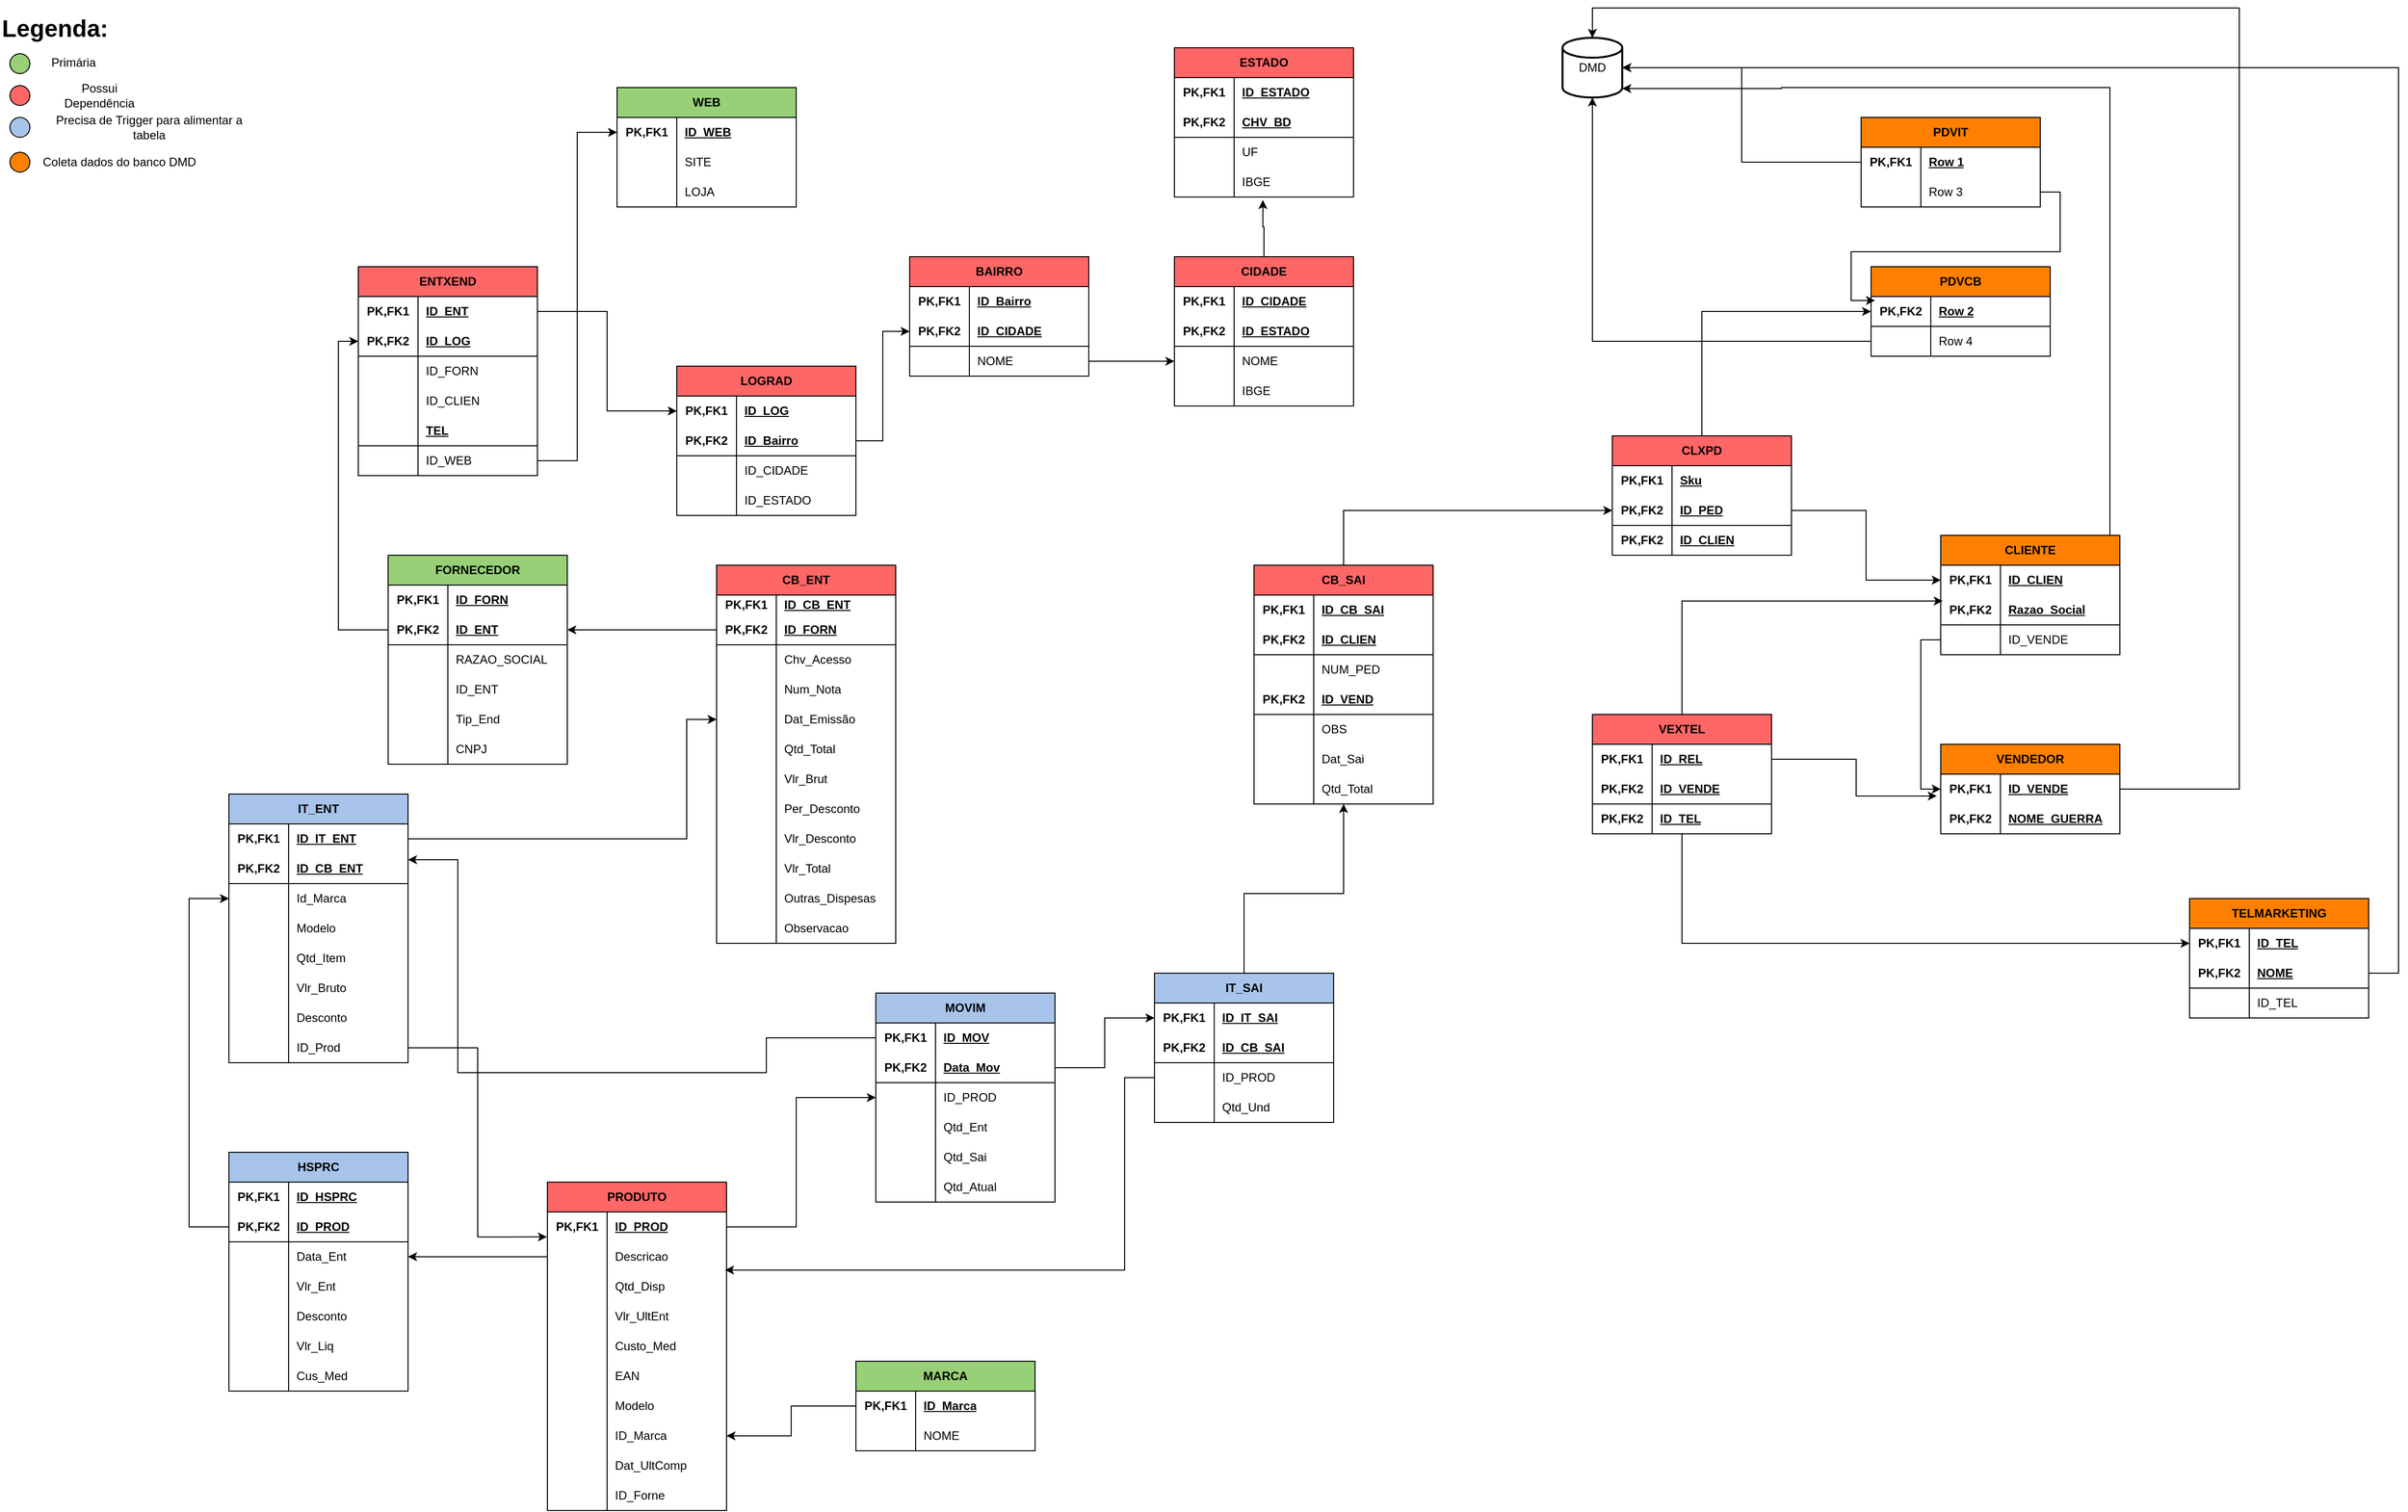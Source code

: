<mxfile version="24.8.1">
  <diagram name="Página-1" id="5SJ_lGlx5rhGgBPLV0uh">
    <mxGraphModel dx="2501" dy="1951" grid="1" gridSize="10" guides="1" tooltips="1" connect="1" arrows="1" fold="1" page="1" pageScale="1" pageWidth="827" pageHeight="1169" math="0" shadow="0">
      <root>
        <mxCell id="0" />
        <mxCell id="1" parent="0" />
        <mxCell id="EYjX60bSGLUIEw2fgXSU-306" style="edgeStyle=orthogonalEdgeStyle;rounded=0;orthogonalLoop=1;jettySize=auto;html=1;entryX=0;entryY=0.5;entryDx=0;entryDy=0;exitX=0;exitY=0.5;exitDx=0;exitDy=0;" parent="1" source="EYjX60bSGLUIEw2fgXSU-5" target="EYjX60bSGLUIEw2fgXSU-297" edge="1">
          <mxGeometry relative="1" as="geometry" />
        </mxCell>
        <mxCell id="EYjX60bSGLUIEw2fgXSU-14" value="VENDEDOR" style="shape=table;startSize=30;container=1;collapsible=1;childLayout=tableLayout;fixedRows=1;rowLines=0;fontStyle=1;align=center;resizeLast=1;html=1;whiteSpace=wrap;fillColor=#FF8000;" parent="1" vertex="1">
          <mxGeometry x="1450" y="90" width="180" height="90" as="geometry" />
        </mxCell>
        <mxCell id="EYjX60bSGLUIEw2fgXSU-15" value="" style="shape=tableRow;horizontal=0;startSize=0;swimlaneHead=0;swimlaneBody=0;fillColor=none;collapsible=0;dropTarget=0;points=[[0,0.5],[1,0.5]];portConstraint=eastwest;top=0;left=0;right=0;bottom=0;html=1;" parent="EYjX60bSGLUIEw2fgXSU-14" vertex="1">
          <mxGeometry y="30" width="180" height="30" as="geometry" />
        </mxCell>
        <mxCell id="EYjX60bSGLUIEw2fgXSU-16" value="PK,FK1" style="shape=partialRectangle;connectable=0;fillColor=none;top=0;left=0;bottom=0;right=0;fontStyle=1;overflow=hidden;html=1;whiteSpace=wrap;" parent="EYjX60bSGLUIEw2fgXSU-15" vertex="1">
          <mxGeometry width="60" height="30" as="geometry">
            <mxRectangle width="60" height="30" as="alternateBounds" />
          </mxGeometry>
        </mxCell>
        <mxCell id="EYjX60bSGLUIEw2fgXSU-17" value="ID_VENDE" style="shape=partialRectangle;connectable=0;fillColor=none;top=0;left=0;bottom=0;right=0;align=left;spacingLeft=6;fontStyle=5;overflow=hidden;html=1;whiteSpace=wrap;" parent="EYjX60bSGLUIEw2fgXSU-15" vertex="1">
          <mxGeometry x="60" width="120" height="30" as="geometry">
            <mxRectangle width="120" height="30" as="alternateBounds" />
          </mxGeometry>
        </mxCell>
        <mxCell id="EYjX60bSGLUIEw2fgXSU-18" value="" style="shape=tableRow;horizontal=0;startSize=0;swimlaneHead=0;swimlaneBody=0;fillColor=none;collapsible=0;dropTarget=0;points=[[0,0.5],[1,0.5]];portConstraint=eastwest;top=0;left=0;right=0;bottom=1;html=1;" parent="EYjX60bSGLUIEw2fgXSU-14" vertex="1">
          <mxGeometry y="60" width="180" height="30" as="geometry" />
        </mxCell>
        <mxCell id="EYjX60bSGLUIEw2fgXSU-19" value="PK,FK2" style="shape=partialRectangle;connectable=0;fillColor=none;top=0;left=0;bottom=0;right=0;fontStyle=1;overflow=hidden;html=1;whiteSpace=wrap;" parent="EYjX60bSGLUIEw2fgXSU-18" vertex="1">
          <mxGeometry width="60" height="30" as="geometry">
            <mxRectangle width="60" height="30" as="alternateBounds" />
          </mxGeometry>
        </mxCell>
        <mxCell id="EYjX60bSGLUIEw2fgXSU-20" value="NOME_GUERRA" style="shape=partialRectangle;connectable=0;fillColor=none;top=0;left=0;bottom=0;right=0;align=left;spacingLeft=6;fontStyle=5;overflow=hidden;html=1;whiteSpace=wrap;" parent="EYjX60bSGLUIEw2fgXSU-18" vertex="1">
          <mxGeometry x="60" width="120" height="30" as="geometry">
            <mxRectangle width="120" height="30" as="alternateBounds" />
          </mxGeometry>
        </mxCell>
        <mxCell id="EYjX60bSGLUIEw2fgXSU-27" value="CLIENTE" style="shape=table;startSize=30;container=1;collapsible=1;childLayout=tableLayout;fixedRows=1;rowLines=0;fontStyle=1;align=center;resizeLast=1;html=1;whiteSpace=wrap;fillColor=#FF8000;" parent="1" vertex="1">
          <mxGeometry x="1450" y="-120" width="180" height="120" as="geometry" />
        </mxCell>
        <mxCell id="EYjX60bSGLUIEw2fgXSU-28" value="" style="shape=tableRow;horizontal=0;startSize=0;swimlaneHead=0;swimlaneBody=0;fillColor=none;collapsible=0;dropTarget=0;points=[[0,0.5],[1,0.5]];portConstraint=eastwest;top=0;left=0;right=0;bottom=0;html=1;" parent="EYjX60bSGLUIEw2fgXSU-27" vertex="1">
          <mxGeometry y="30" width="180" height="30" as="geometry" />
        </mxCell>
        <mxCell id="EYjX60bSGLUIEw2fgXSU-29" value="PK,FK1" style="shape=partialRectangle;connectable=0;fillColor=none;top=0;left=0;bottom=0;right=0;fontStyle=1;overflow=hidden;html=1;whiteSpace=wrap;" parent="EYjX60bSGLUIEw2fgXSU-28" vertex="1">
          <mxGeometry width="60" height="30" as="geometry">
            <mxRectangle width="60" height="30" as="alternateBounds" />
          </mxGeometry>
        </mxCell>
        <mxCell id="EYjX60bSGLUIEw2fgXSU-30" value="ID_CLIEN" style="shape=partialRectangle;connectable=0;fillColor=none;top=0;left=0;bottom=0;right=0;align=left;spacingLeft=6;fontStyle=5;overflow=hidden;html=1;whiteSpace=wrap;" parent="EYjX60bSGLUIEw2fgXSU-28" vertex="1">
          <mxGeometry x="60" width="120" height="30" as="geometry">
            <mxRectangle width="120" height="30" as="alternateBounds" />
          </mxGeometry>
        </mxCell>
        <mxCell id="EYjX60bSGLUIEw2fgXSU-31" value="" style="shape=tableRow;horizontal=0;startSize=0;swimlaneHead=0;swimlaneBody=0;fillColor=none;collapsible=0;dropTarget=0;points=[[0,0.5],[1,0.5]];portConstraint=eastwest;top=0;left=0;right=0;bottom=1;html=1;" parent="EYjX60bSGLUIEw2fgXSU-27" vertex="1">
          <mxGeometry y="60" width="180" height="30" as="geometry" />
        </mxCell>
        <mxCell id="EYjX60bSGLUIEw2fgXSU-32" value="PK,FK2" style="shape=partialRectangle;connectable=0;fillColor=none;top=0;left=0;bottom=0;right=0;fontStyle=1;overflow=hidden;html=1;whiteSpace=wrap;" parent="EYjX60bSGLUIEw2fgXSU-31" vertex="1">
          <mxGeometry width="60" height="30" as="geometry">
            <mxRectangle width="60" height="30" as="alternateBounds" />
          </mxGeometry>
        </mxCell>
        <mxCell id="EYjX60bSGLUIEw2fgXSU-33" value="Razao_Social" style="shape=partialRectangle;connectable=0;fillColor=none;top=0;left=0;bottom=0;right=0;align=left;spacingLeft=6;fontStyle=5;overflow=hidden;html=1;whiteSpace=wrap;" parent="EYjX60bSGLUIEw2fgXSU-31" vertex="1">
          <mxGeometry x="60" width="120" height="30" as="geometry">
            <mxRectangle width="120" height="30" as="alternateBounds" />
          </mxGeometry>
        </mxCell>
        <mxCell id="EYjX60bSGLUIEw2fgXSU-34" value="" style="shape=tableRow;horizontal=0;startSize=0;swimlaneHead=0;swimlaneBody=0;fillColor=none;collapsible=0;dropTarget=0;points=[[0,0.5],[1,0.5]];portConstraint=eastwest;top=0;left=0;right=0;bottom=0;html=1;" parent="EYjX60bSGLUIEw2fgXSU-27" vertex="1">
          <mxGeometry y="90" width="180" height="30" as="geometry" />
        </mxCell>
        <mxCell id="EYjX60bSGLUIEw2fgXSU-35" value="" style="shape=partialRectangle;connectable=0;fillColor=none;top=0;left=0;bottom=0;right=0;editable=1;overflow=hidden;html=1;whiteSpace=wrap;" parent="EYjX60bSGLUIEw2fgXSU-34" vertex="1">
          <mxGeometry width="60" height="30" as="geometry">
            <mxRectangle width="60" height="30" as="alternateBounds" />
          </mxGeometry>
        </mxCell>
        <mxCell id="EYjX60bSGLUIEw2fgXSU-36" value="ID_VENDE" style="shape=partialRectangle;connectable=0;fillColor=none;top=0;left=0;bottom=0;right=0;align=left;spacingLeft=6;overflow=hidden;html=1;whiteSpace=wrap;" parent="EYjX60bSGLUIEw2fgXSU-34" vertex="1">
          <mxGeometry x="60" width="120" height="30" as="geometry">
            <mxRectangle width="120" height="30" as="alternateBounds" />
          </mxGeometry>
        </mxCell>
        <mxCell id="EYjX60bSGLUIEw2fgXSU-40" value="PRODUTO" style="shape=table;startSize=30;container=1;collapsible=1;childLayout=tableLayout;fixedRows=1;rowLines=0;fontStyle=1;align=center;resizeLast=1;html=1;whiteSpace=wrap;fillColor=#FF6666;" parent="1" vertex="1">
          <mxGeometry x="50" y="530" width="180" height="330" as="geometry" />
        </mxCell>
        <mxCell id="EYjX60bSGLUIEw2fgXSU-41" value="" style="shape=tableRow;horizontal=0;startSize=0;swimlaneHead=0;swimlaneBody=0;fillColor=none;collapsible=0;dropTarget=0;points=[[0,0.5],[1,0.5]];portConstraint=eastwest;top=0;left=0;right=0;bottom=0;html=1;" parent="EYjX60bSGLUIEw2fgXSU-40" vertex="1">
          <mxGeometry y="30" width="180" height="30" as="geometry" />
        </mxCell>
        <mxCell id="EYjX60bSGLUIEw2fgXSU-42" value="PK,FK1" style="shape=partialRectangle;connectable=0;fillColor=none;top=0;left=0;bottom=0;right=0;fontStyle=1;overflow=hidden;html=1;whiteSpace=wrap;" parent="EYjX60bSGLUIEw2fgXSU-41" vertex="1">
          <mxGeometry width="60" height="30" as="geometry">
            <mxRectangle width="60" height="30" as="alternateBounds" />
          </mxGeometry>
        </mxCell>
        <mxCell id="EYjX60bSGLUIEw2fgXSU-43" value="ID_PROD" style="shape=partialRectangle;connectable=0;fillColor=none;top=0;left=0;bottom=0;right=0;align=left;spacingLeft=6;fontStyle=5;overflow=hidden;html=1;whiteSpace=wrap;" parent="EYjX60bSGLUIEw2fgXSU-41" vertex="1">
          <mxGeometry x="60" width="120" height="30" as="geometry">
            <mxRectangle width="120" height="30" as="alternateBounds" />
          </mxGeometry>
        </mxCell>
        <mxCell id="EYjX60bSGLUIEw2fgXSU-47" value="" style="shape=tableRow;horizontal=0;startSize=0;swimlaneHead=0;swimlaneBody=0;fillColor=none;collapsible=0;dropTarget=0;points=[[0,0.5],[1,0.5]];portConstraint=eastwest;top=0;left=0;right=0;bottom=0;html=1;" parent="EYjX60bSGLUIEw2fgXSU-40" vertex="1">
          <mxGeometry y="60" width="180" height="30" as="geometry" />
        </mxCell>
        <mxCell id="EYjX60bSGLUIEw2fgXSU-48" value="" style="shape=partialRectangle;connectable=0;fillColor=none;top=0;left=0;bottom=0;right=0;editable=1;overflow=hidden;html=1;whiteSpace=wrap;" parent="EYjX60bSGLUIEw2fgXSU-47" vertex="1">
          <mxGeometry width="60" height="30" as="geometry">
            <mxRectangle width="60" height="30" as="alternateBounds" />
          </mxGeometry>
        </mxCell>
        <mxCell id="EYjX60bSGLUIEw2fgXSU-49" value="Descricao" style="shape=partialRectangle;connectable=0;fillColor=none;top=0;left=0;bottom=0;right=0;align=left;spacingLeft=6;overflow=hidden;html=1;whiteSpace=wrap;" parent="EYjX60bSGLUIEw2fgXSU-47" vertex="1">
          <mxGeometry x="60" width="120" height="30" as="geometry">
            <mxRectangle width="120" height="30" as="alternateBounds" />
          </mxGeometry>
        </mxCell>
        <mxCell id="EYjX60bSGLUIEw2fgXSU-50" value="" style="shape=tableRow;horizontal=0;startSize=0;swimlaneHead=0;swimlaneBody=0;fillColor=none;collapsible=0;dropTarget=0;points=[[0,0.5],[1,0.5]];portConstraint=eastwest;top=0;left=0;right=0;bottom=0;html=1;" parent="EYjX60bSGLUIEw2fgXSU-40" vertex="1">
          <mxGeometry y="90" width="180" height="30" as="geometry" />
        </mxCell>
        <mxCell id="EYjX60bSGLUIEw2fgXSU-51" value="" style="shape=partialRectangle;connectable=0;fillColor=none;top=0;left=0;bottom=0;right=0;editable=1;overflow=hidden;html=1;whiteSpace=wrap;" parent="EYjX60bSGLUIEw2fgXSU-50" vertex="1">
          <mxGeometry width="60" height="30" as="geometry">
            <mxRectangle width="60" height="30" as="alternateBounds" />
          </mxGeometry>
        </mxCell>
        <mxCell id="EYjX60bSGLUIEw2fgXSU-52" value="Qtd_Disp" style="shape=partialRectangle;connectable=0;fillColor=none;top=0;left=0;bottom=0;right=0;align=left;spacingLeft=6;overflow=hidden;html=1;whiteSpace=wrap;" parent="EYjX60bSGLUIEw2fgXSU-50" vertex="1">
          <mxGeometry x="60" width="120" height="30" as="geometry">
            <mxRectangle width="120" height="30" as="alternateBounds" />
          </mxGeometry>
        </mxCell>
        <mxCell id="EYjX60bSGLUIEw2fgXSU-382" value="" style="shape=tableRow;horizontal=0;startSize=0;swimlaneHead=0;swimlaneBody=0;fillColor=none;collapsible=0;dropTarget=0;points=[[0,0.5],[1,0.5]];portConstraint=eastwest;top=0;left=0;right=0;bottom=0;html=1;" parent="EYjX60bSGLUIEw2fgXSU-40" vertex="1">
          <mxGeometry y="120" width="180" height="30" as="geometry" />
        </mxCell>
        <mxCell id="EYjX60bSGLUIEw2fgXSU-383" value="" style="shape=partialRectangle;connectable=0;fillColor=none;top=0;left=0;bottom=0;right=0;editable=1;overflow=hidden;html=1;whiteSpace=wrap;" parent="EYjX60bSGLUIEw2fgXSU-382" vertex="1">
          <mxGeometry width="60" height="30" as="geometry">
            <mxRectangle width="60" height="30" as="alternateBounds" />
          </mxGeometry>
        </mxCell>
        <mxCell id="EYjX60bSGLUIEw2fgXSU-384" value="Vlr_UltEnt" style="shape=partialRectangle;connectable=0;fillColor=none;top=0;left=0;bottom=0;right=0;align=left;spacingLeft=6;overflow=hidden;html=1;whiteSpace=wrap;" parent="EYjX60bSGLUIEw2fgXSU-382" vertex="1">
          <mxGeometry x="60" width="120" height="30" as="geometry">
            <mxRectangle width="120" height="30" as="alternateBounds" />
          </mxGeometry>
        </mxCell>
        <mxCell id="EYjX60bSGLUIEw2fgXSU-385" value="" style="shape=tableRow;horizontal=0;startSize=0;swimlaneHead=0;swimlaneBody=0;fillColor=none;collapsible=0;dropTarget=0;points=[[0,0.5],[1,0.5]];portConstraint=eastwest;top=0;left=0;right=0;bottom=0;html=1;" parent="EYjX60bSGLUIEw2fgXSU-40" vertex="1">
          <mxGeometry y="150" width="180" height="30" as="geometry" />
        </mxCell>
        <mxCell id="EYjX60bSGLUIEw2fgXSU-386" value="" style="shape=partialRectangle;connectable=0;fillColor=none;top=0;left=0;bottom=0;right=0;editable=1;overflow=hidden;html=1;whiteSpace=wrap;" parent="EYjX60bSGLUIEw2fgXSU-385" vertex="1">
          <mxGeometry width="60" height="30" as="geometry">
            <mxRectangle width="60" height="30" as="alternateBounds" />
          </mxGeometry>
        </mxCell>
        <mxCell id="EYjX60bSGLUIEw2fgXSU-387" value="Custo_Med" style="shape=partialRectangle;connectable=0;fillColor=none;top=0;left=0;bottom=0;right=0;align=left;spacingLeft=6;overflow=hidden;html=1;whiteSpace=wrap;" parent="EYjX60bSGLUIEw2fgXSU-385" vertex="1">
          <mxGeometry x="60" width="120" height="30" as="geometry">
            <mxRectangle width="120" height="30" as="alternateBounds" />
          </mxGeometry>
        </mxCell>
        <mxCell id="EYjX60bSGLUIEw2fgXSU-391" value="" style="shape=tableRow;horizontal=0;startSize=0;swimlaneHead=0;swimlaneBody=0;fillColor=none;collapsible=0;dropTarget=0;points=[[0,0.5],[1,0.5]];portConstraint=eastwest;top=0;left=0;right=0;bottom=0;html=1;" parent="EYjX60bSGLUIEw2fgXSU-40" vertex="1">
          <mxGeometry y="180" width="180" height="30" as="geometry" />
        </mxCell>
        <mxCell id="EYjX60bSGLUIEw2fgXSU-392" value="" style="shape=partialRectangle;connectable=0;fillColor=none;top=0;left=0;bottom=0;right=0;editable=1;overflow=hidden;html=1;whiteSpace=wrap;" parent="EYjX60bSGLUIEw2fgXSU-391" vertex="1">
          <mxGeometry width="60" height="30" as="geometry">
            <mxRectangle width="60" height="30" as="alternateBounds" />
          </mxGeometry>
        </mxCell>
        <mxCell id="EYjX60bSGLUIEw2fgXSU-393" value="EAN" style="shape=partialRectangle;connectable=0;fillColor=none;top=0;left=0;bottom=0;right=0;align=left;spacingLeft=6;overflow=hidden;html=1;whiteSpace=wrap;" parent="EYjX60bSGLUIEw2fgXSU-391" vertex="1">
          <mxGeometry x="60" width="120" height="30" as="geometry">
            <mxRectangle width="120" height="30" as="alternateBounds" />
          </mxGeometry>
        </mxCell>
        <mxCell id="EYjX60bSGLUIEw2fgXSU-394" value="" style="shape=tableRow;horizontal=0;startSize=0;swimlaneHead=0;swimlaneBody=0;fillColor=none;collapsible=0;dropTarget=0;points=[[0,0.5],[1,0.5]];portConstraint=eastwest;top=0;left=0;right=0;bottom=0;html=1;" parent="EYjX60bSGLUIEw2fgXSU-40" vertex="1">
          <mxGeometry y="210" width="180" height="30" as="geometry" />
        </mxCell>
        <mxCell id="EYjX60bSGLUIEw2fgXSU-395" value="" style="shape=partialRectangle;connectable=0;fillColor=none;top=0;left=0;bottom=0;right=0;editable=1;overflow=hidden;html=1;whiteSpace=wrap;" parent="EYjX60bSGLUIEw2fgXSU-394" vertex="1">
          <mxGeometry width="60" height="30" as="geometry">
            <mxRectangle width="60" height="30" as="alternateBounds" />
          </mxGeometry>
        </mxCell>
        <mxCell id="EYjX60bSGLUIEw2fgXSU-396" value="Modelo" style="shape=partialRectangle;connectable=0;fillColor=none;top=0;left=0;bottom=0;right=0;align=left;spacingLeft=6;overflow=hidden;html=1;whiteSpace=wrap;" parent="EYjX60bSGLUIEw2fgXSU-394" vertex="1">
          <mxGeometry x="60" width="120" height="30" as="geometry">
            <mxRectangle width="120" height="30" as="alternateBounds" />
          </mxGeometry>
        </mxCell>
        <mxCell id="EYjX60bSGLUIEw2fgXSU-397" value="" style="shape=tableRow;horizontal=0;startSize=0;swimlaneHead=0;swimlaneBody=0;fillColor=none;collapsible=0;dropTarget=0;points=[[0,0.5],[1,0.5]];portConstraint=eastwest;top=0;left=0;right=0;bottom=0;html=1;" parent="EYjX60bSGLUIEw2fgXSU-40" vertex="1">
          <mxGeometry y="240" width="180" height="30" as="geometry" />
        </mxCell>
        <mxCell id="EYjX60bSGLUIEw2fgXSU-398" value="" style="shape=partialRectangle;connectable=0;fillColor=none;top=0;left=0;bottom=0;right=0;editable=1;overflow=hidden;html=1;whiteSpace=wrap;" parent="EYjX60bSGLUIEw2fgXSU-397" vertex="1">
          <mxGeometry width="60" height="30" as="geometry">
            <mxRectangle width="60" height="30" as="alternateBounds" />
          </mxGeometry>
        </mxCell>
        <mxCell id="EYjX60bSGLUIEw2fgXSU-399" value="ID_Marca" style="shape=partialRectangle;connectable=0;fillColor=none;top=0;left=0;bottom=0;right=0;align=left;spacingLeft=6;overflow=hidden;html=1;whiteSpace=wrap;" parent="EYjX60bSGLUIEw2fgXSU-397" vertex="1">
          <mxGeometry x="60" width="120" height="30" as="geometry">
            <mxRectangle width="120" height="30" as="alternateBounds" />
          </mxGeometry>
        </mxCell>
        <mxCell id="EYjX60bSGLUIEw2fgXSU-660" value="" style="shape=tableRow;horizontal=0;startSize=0;swimlaneHead=0;swimlaneBody=0;fillColor=none;collapsible=0;dropTarget=0;points=[[0,0.5],[1,0.5]];portConstraint=eastwest;top=0;left=0;right=0;bottom=0;html=1;" parent="EYjX60bSGLUIEw2fgXSU-40" vertex="1">
          <mxGeometry y="270" width="180" height="30" as="geometry" />
        </mxCell>
        <mxCell id="EYjX60bSGLUIEw2fgXSU-661" value="" style="shape=partialRectangle;connectable=0;fillColor=none;top=0;left=0;bottom=0;right=0;editable=1;overflow=hidden;html=1;whiteSpace=wrap;" parent="EYjX60bSGLUIEw2fgXSU-660" vertex="1">
          <mxGeometry width="60" height="30" as="geometry">
            <mxRectangle width="60" height="30" as="alternateBounds" />
          </mxGeometry>
        </mxCell>
        <mxCell id="EYjX60bSGLUIEw2fgXSU-662" value="Dat_UltComp" style="shape=partialRectangle;connectable=0;fillColor=none;top=0;left=0;bottom=0;right=0;align=left;spacingLeft=6;overflow=hidden;html=1;whiteSpace=wrap;" parent="EYjX60bSGLUIEw2fgXSU-660" vertex="1">
          <mxGeometry x="60" width="120" height="30" as="geometry">
            <mxRectangle width="120" height="30" as="alternateBounds" />
          </mxGeometry>
        </mxCell>
        <mxCell id="EYjX60bSGLUIEw2fgXSU-663" value="" style="shape=tableRow;horizontal=0;startSize=0;swimlaneHead=0;swimlaneBody=0;fillColor=none;collapsible=0;dropTarget=0;points=[[0,0.5],[1,0.5]];portConstraint=eastwest;top=0;left=0;right=0;bottom=0;html=1;" parent="EYjX60bSGLUIEw2fgXSU-40" vertex="1">
          <mxGeometry y="300" width="180" height="30" as="geometry" />
        </mxCell>
        <mxCell id="EYjX60bSGLUIEw2fgXSU-664" value="" style="shape=partialRectangle;connectable=0;fillColor=none;top=0;left=0;bottom=0;right=0;editable=1;overflow=hidden;html=1;whiteSpace=wrap;" parent="EYjX60bSGLUIEw2fgXSU-663" vertex="1">
          <mxGeometry width="60" height="30" as="geometry">
            <mxRectangle width="60" height="30" as="alternateBounds" />
          </mxGeometry>
        </mxCell>
        <mxCell id="EYjX60bSGLUIEw2fgXSU-665" value="ID_Forne" style="shape=partialRectangle;connectable=0;fillColor=none;top=0;left=0;bottom=0;right=0;align=left;spacingLeft=6;overflow=hidden;html=1;whiteSpace=wrap;" parent="EYjX60bSGLUIEw2fgXSU-663" vertex="1">
          <mxGeometry x="60" width="120" height="30" as="geometry">
            <mxRectangle width="120" height="30" as="alternateBounds" />
          </mxGeometry>
        </mxCell>
        <mxCell id="EYjX60bSGLUIEw2fgXSU-79" value="MOVIM" style="shape=table;startSize=30;container=1;collapsible=1;childLayout=tableLayout;fixedRows=1;rowLines=0;fontStyle=1;align=center;resizeLast=1;html=1;whiteSpace=wrap;fillColor=#A9C4EB;" parent="1" vertex="1">
          <mxGeometry x="380" y="340" width="180" height="210" as="geometry" />
        </mxCell>
        <mxCell id="EYjX60bSGLUIEw2fgXSU-80" value="" style="shape=tableRow;horizontal=0;startSize=0;swimlaneHead=0;swimlaneBody=0;fillColor=none;collapsible=0;dropTarget=0;points=[[0,0.5],[1,0.5]];portConstraint=eastwest;top=0;left=0;right=0;bottom=0;html=1;" parent="EYjX60bSGLUIEw2fgXSU-79" vertex="1">
          <mxGeometry y="30" width="180" height="30" as="geometry" />
        </mxCell>
        <mxCell id="EYjX60bSGLUIEw2fgXSU-81" value="PK,FK1" style="shape=partialRectangle;connectable=0;fillColor=none;top=0;left=0;bottom=0;right=0;fontStyle=1;overflow=hidden;html=1;whiteSpace=wrap;" parent="EYjX60bSGLUIEw2fgXSU-80" vertex="1">
          <mxGeometry width="60" height="30" as="geometry">
            <mxRectangle width="60" height="30" as="alternateBounds" />
          </mxGeometry>
        </mxCell>
        <mxCell id="EYjX60bSGLUIEw2fgXSU-82" value="ID_MOV" style="shape=partialRectangle;connectable=0;fillColor=none;top=0;left=0;bottom=0;right=0;align=left;spacingLeft=6;fontStyle=5;overflow=hidden;html=1;whiteSpace=wrap;" parent="EYjX60bSGLUIEw2fgXSU-80" vertex="1">
          <mxGeometry x="60" width="120" height="30" as="geometry">
            <mxRectangle width="120" height="30" as="alternateBounds" />
          </mxGeometry>
        </mxCell>
        <mxCell id="EYjX60bSGLUIEw2fgXSU-83" value="" style="shape=tableRow;horizontal=0;startSize=0;swimlaneHead=0;swimlaneBody=0;fillColor=none;collapsible=0;dropTarget=0;points=[[0,0.5],[1,0.5]];portConstraint=eastwest;top=0;left=0;right=0;bottom=1;html=1;" parent="EYjX60bSGLUIEw2fgXSU-79" vertex="1">
          <mxGeometry y="60" width="180" height="30" as="geometry" />
        </mxCell>
        <mxCell id="EYjX60bSGLUIEw2fgXSU-84" value="PK,FK2" style="shape=partialRectangle;connectable=0;fillColor=none;top=0;left=0;bottom=0;right=0;fontStyle=1;overflow=hidden;html=1;whiteSpace=wrap;" parent="EYjX60bSGLUIEw2fgXSU-83" vertex="1">
          <mxGeometry width="60" height="30" as="geometry">
            <mxRectangle width="60" height="30" as="alternateBounds" />
          </mxGeometry>
        </mxCell>
        <mxCell id="EYjX60bSGLUIEw2fgXSU-85" value="Data_Mov" style="shape=partialRectangle;connectable=0;fillColor=none;top=0;left=0;bottom=0;right=0;align=left;spacingLeft=6;fontStyle=5;overflow=hidden;html=1;whiteSpace=wrap;" parent="EYjX60bSGLUIEw2fgXSU-83" vertex="1">
          <mxGeometry x="60" width="120" height="30" as="geometry">
            <mxRectangle width="120" height="30" as="alternateBounds" />
          </mxGeometry>
        </mxCell>
        <mxCell id="EYjX60bSGLUIEw2fgXSU-86" value="" style="shape=tableRow;horizontal=0;startSize=0;swimlaneHead=0;swimlaneBody=0;fillColor=none;collapsible=0;dropTarget=0;points=[[0,0.5],[1,0.5]];portConstraint=eastwest;top=0;left=0;right=0;bottom=0;html=1;" parent="EYjX60bSGLUIEw2fgXSU-79" vertex="1">
          <mxGeometry y="90" width="180" height="30" as="geometry" />
        </mxCell>
        <mxCell id="EYjX60bSGLUIEw2fgXSU-87" value="" style="shape=partialRectangle;connectable=0;fillColor=none;top=0;left=0;bottom=0;right=0;editable=1;overflow=hidden;html=1;whiteSpace=wrap;" parent="EYjX60bSGLUIEw2fgXSU-86" vertex="1">
          <mxGeometry width="60" height="30" as="geometry">
            <mxRectangle width="60" height="30" as="alternateBounds" />
          </mxGeometry>
        </mxCell>
        <mxCell id="EYjX60bSGLUIEw2fgXSU-88" value="ID_PROD" style="shape=partialRectangle;connectable=0;fillColor=none;top=0;left=0;bottom=0;right=0;align=left;spacingLeft=6;overflow=hidden;html=1;whiteSpace=wrap;" parent="EYjX60bSGLUIEw2fgXSU-86" vertex="1">
          <mxGeometry x="60" width="120" height="30" as="geometry">
            <mxRectangle width="120" height="30" as="alternateBounds" />
          </mxGeometry>
        </mxCell>
        <mxCell id="EYjX60bSGLUIEw2fgXSU-89" value="" style="shape=tableRow;horizontal=0;startSize=0;swimlaneHead=0;swimlaneBody=0;fillColor=none;collapsible=0;dropTarget=0;points=[[0,0.5],[1,0.5]];portConstraint=eastwest;top=0;left=0;right=0;bottom=0;html=1;" parent="EYjX60bSGLUIEw2fgXSU-79" vertex="1">
          <mxGeometry y="120" width="180" height="30" as="geometry" />
        </mxCell>
        <mxCell id="EYjX60bSGLUIEw2fgXSU-90" value="" style="shape=partialRectangle;connectable=0;fillColor=none;top=0;left=0;bottom=0;right=0;editable=1;overflow=hidden;html=1;whiteSpace=wrap;" parent="EYjX60bSGLUIEw2fgXSU-89" vertex="1">
          <mxGeometry width="60" height="30" as="geometry">
            <mxRectangle width="60" height="30" as="alternateBounds" />
          </mxGeometry>
        </mxCell>
        <mxCell id="EYjX60bSGLUIEw2fgXSU-91" value="Qtd_Ent" style="shape=partialRectangle;connectable=0;fillColor=none;top=0;left=0;bottom=0;right=0;align=left;spacingLeft=6;overflow=hidden;html=1;whiteSpace=wrap;" parent="EYjX60bSGLUIEw2fgXSU-89" vertex="1">
          <mxGeometry x="60" width="120" height="30" as="geometry">
            <mxRectangle width="120" height="30" as="alternateBounds" />
          </mxGeometry>
        </mxCell>
        <mxCell id="EYjX60bSGLUIEw2fgXSU-415" value="" style="shape=tableRow;horizontal=0;startSize=0;swimlaneHead=0;swimlaneBody=0;fillColor=none;collapsible=0;dropTarget=0;points=[[0,0.5],[1,0.5]];portConstraint=eastwest;top=0;left=0;right=0;bottom=0;html=1;" parent="EYjX60bSGLUIEw2fgXSU-79" vertex="1">
          <mxGeometry y="150" width="180" height="30" as="geometry" />
        </mxCell>
        <mxCell id="EYjX60bSGLUIEw2fgXSU-416" value="" style="shape=partialRectangle;connectable=0;fillColor=none;top=0;left=0;bottom=0;right=0;editable=1;overflow=hidden;html=1;whiteSpace=wrap;" parent="EYjX60bSGLUIEw2fgXSU-415" vertex="1">
          <mxGeometry width="60" height="30" as="geometry">
            <mxRectangle width="60" height="30" as="alternateBounds" />
          </mxGeometry>
        </mxCell>
        <mxCell id="EYjX60bSGLUIEw2fgXSU-417" value="Qtd_Sai" style="shape=partialRectangle;connectable=0;fillColor=none;top=0;left=0;bottom=0;right=0;align=left;spacingLeft=6;overflow=hidden;html=1;whiteSpace=wrap;" parent="EYjX60bSGLUIEw2fgXSU-415" vertex="1">
          <mxGeometry x="60" width="120" height="30" as="geometry">
            <mxRectangle width="120" height="30" as="alternateBounds" />
          </mxGeometry>
        </mxCell>
        <mxCell id="EYjX60bSGLUIEw2fgXSU-418" value="" style="shape=tableRow;horizontal=0;startSize=0;swimlaneHead=0;swimlaneBody=0;fillColor=none;collapsible=0;dropTarget=0;points=[[0,0.5],[1,0.5]];portConstraint=eastwest;top=0;left=0;right=0;bottom=0;html=1;" parent="EYjX60bSGLUIEw2fgXSU-79" vertex="1">
          <mxGeometry y="180" width="180" height="30" as="geometry" />
        </mxCell>
        <mxCell id="EYjX60bSGLUIEw2fgXSU-419" value="" style="shape=partialRectangle;connectable=0;fillColor=none;top=0;left=0;bottom=0;right=0;editable=1;overflow=hidden;html=1;whiteSpace=wrap;" parent="EYjX60bSGLUIEw2fgXSU-418" vertex="1">
          <mxGeometry width="60" height="30" as="geometry">
            <mxRectangle width="60" height="30" as="alternateBounds" />
          </mxGeometry>
        </mxCell>
        <mxCell id="EYjX60bSGLUIEw2fgXSU-420" value="Qtd_Atual" style="shape=partialRectangle;connectable=0;fillColor=none;top=0;left=0;bottom=0;right=0;align=left;spacingLeft=6;overflow=hidden;html=1;whiteSpace=wrap;" parent="EYjX60bSGLUIEw2fgXSU-418" vertex="1">
          <mxGeometry x="60" width="120" height="30" as="geometry">
            <mxRectangle width="120" height="30" as="alternateBounds" />
          </mxGeometry>
        </mxCell>
        <mxCell id="EYjX60bSGLUIEw2fgXSU-189" style="edgeStyle=orthogonalEdgeStyle;rounded=0;orthogonalLoop=1;jettySize=auto;html=1;entryX=0.5;entryY=1;entryDx=0;entryDy=0;" parent="1" source="EYjX60bSGLUIEw2fgXSU-92" target="EYjX60bSGLUIEw2fgXSU-105" edge="1">
          <mxGeometry relative="1" as="geometry">
            <mxPoint x="940" y="45.0" as="targetPoint" />
            <Array as="points">
              <mxPoint x="750" y="240" />
              <mxPoint x="850" y="240" />
            </Array>
          </mxGeometry>
        </mxCell>
        <mxCell id="EYjX60bSGLUIEw2fgXSU-92" value="IT_SAI" style="shape=table;startSize=30;container=1;collapsible=1;childLayout=tableLayout;fixedRows=1;rowLines=0;fontStyle=1;align=center;resizeLast=1;html=1;whiteSpace=wrap;fillColor=#A9C4EB;" parent="1" vertex="1">
          <mxGeometry x="660" y="320" width="180" height="150" as="geometry" />
        </mxCell>
        <mxCell id="EYjX60bSGLUIEw2fgXSU-93" value="" style="shape=tableRow;horizontal=0;startSize=0;swimlaneHead=0;swimlaneBody=0;fillColor=none;collapsible=0;dropTarget=0;points=[[0,0.5],[1,0.5]];portConstraint=eastwest;top=0;left=0;right=0;bottom=0;html=1;" parent="EYjX60bSGLUIEw2fgXSU-92" vertex="1">
          <mxGeometry y="30" width="180" height="30" as="geometry" />
        </mxCell>
        <mxCell id="EYjX60bSGLUIEw2fgXSU-94" value="PK,FK1" style="shape=partialRectangle;connectable=0;fillColor=none;top=0;left=0;bottom=0;right=0;fontStyle=1;overflow=hidden;html=1;whiteSpace=wrap;" parent="EYjX60bSGLUIEw2fgXSU-93" vertex="1">
          <mxGeometry width="60" height="30" as="geometry">
            <mxRectangle width="60" height="30" as="alternateBounds" />
          </mxGeometry>
        </mxCell>
        <mxCell id="EYjX60bSGLUIEw2fgXSU-95" value="ID_IT_SAI" style="shape=partialRectangle;connectable=0;fillColor=none;top=0;left=0;bottom=0;right=0;align=left;spacingLeft=6;fontStyle=5;overflow=hidden;html=1;whiteSpace=wrap;" parent="EYjX60bSGLUIEw2fgXSU-93" vertex="1">
          <mxGeometry x="60" width="120" height="30" as="geometry">
            <mxRectangle width="120" height="30" as="alternateBounds" />
          </mxGeometry>
        </mxCell>
        <mxCell id="EYjX60bSGLUIEw2fgXSU-96" value="" style="shape=tableRow;horizontal=0;startSize=0;swimlaneHead=0;swimlaneBody=0;fillColor=none;collapsible=0;dropTarget=0;points=[[0,0.5],[1,0.5]];portConstraint=eastwest;top=0;left=0;right=0;bottom=1;html=1;" parent="EYjX60bSGLUIEw2fgXSU-92" vertex="1">
          <mxGeometry y="60" width="180" height="30" as="geometry" />
        </mxCell>
        <mxCell id="EYjX60bSGLUIEw2fgXSU-97" value="PK,FK2" style="shape=partialRectangle;connectable=0;fillColor=none;top=0;left=0;bottom=0;right=0;fontStyle=1;overflow=hidden;html=1;whiteSpace=wrap;" parent="EYjX60bSGLUIEw2fgXSU-96" vertex="1">
          <mxGeometry width="60" height="30" as="geometry">
            <mxRectangle width="60" height="30" as="alternateBounds" />
          </mxGeometry>
        </mxCell>
        <mxCell id="EYjX60bSGLUIEw2fgXSU-98" value="ID_CB_SAI" style="shape=partialRectangle;connectable=0;fillColor=none;top=0;left=0;bottom=0;right=0;align=left;spacingLeft=6;fontStyle=5;overflow=hidden;html=1;whiteSpace=wrap;" parent="EYjX60bSGLUIEw2fgXSU-96" vertex="1">
          <mxGeometry x="60" width="120" height="30" as="geometry">
            <mxRectangle width="120" height="30" as="alternateBounds" />
          </mxGeometry>
        </mxCell>
        <mxCell id="EYjX60bSGLUIEw2fgXSU-99" value="" style="shape=tableRow;horizontal=0;startSize=0;swimlaneHead=0;swimlaneBody=0;fillColor=none;collapsible=0;dropTarget=0;points=[[0,0.5],[1,0.5]];portConstraint=eastwest;top=0;left=0;right=0;bottom=0;html=1;" parent="EYjX60bSGLUIEw2fgXSU-92" vertex="1">
          <mxGeometry y="90" width="180" height="30" as="geometry" />
        </mxCell>
        <mxCell id="EYjX60bSGLUIEw2fgXSU-100" value="" style="shape=partialRectangle;connectable=0;fillColor=none;top=0;left=0;bottom=0;right=0;editable=1;overflow=hidden;html=1;whiteSpace=wrap;" parent="EYjX60bSGLUIEw2fgXSU-99" vertex="1">
          <mxGeometry width="60" height="30" as="geometry">
            <mxRectangle width="60" height="30" as="alternateBounds" />
          </mxGeometry>
        </mxCell>
        <mxCell id="EYjX60bSGLUIEw2fgXSU-101" value="ID_PROD" style="shape=partialRectangle;connectable=0;fillColor=none;top=0;left=0;bottom=0;right=0;align=left;spacingLeft=6;overflow=hidden;html=1;whiteSpace=wrap;" parent="EYjX60bSGLUIEw2fgXSU-99" vertex="1">
          <mxGeometry x="60" width="120" height="30" as="geometry">
            <mxRectangle width="120" height="30" as="alternateBounds" />
          </mxGeometry>
        </mxCell>
        <mxCell id="EYjX60bSGLUIEw2fgXSU-102" value="" style="shape=tableRow;horizontal=0;startSize=0;swimlaneHead=0;swimlaneBody=0;fillColor=none;collapsible=0;dropTarget=0;points=[[0,0.5],[1,0.5]];portConstraint=eastwest;top=0;left=0;right=0;bottom=0;html=1;" parent="EYjX60bSGLUIEw2fgXSU-92" vertex="1">
          <mxGeometry y="120" width="180" height="30" as="geometry" />
        </mxCell>
        <mxCell id="EYjX60bSGLUIEw2fgXSU-103" value="" style="shape=partialRectangle;connectable=0;fillColor=none;top=0;left=0;bottom=0;right=0;editable=1;overflow=hidden;html=1;whiteSpace=wrap;" parent="EYjX60bSGLUIEw2fgXSU-102" vertex="1">
          <mxGeometry width="60" height="30" as="geometry">
            <mxRectangle width="60" height="30" as="alternateBounds" />
          </mxGeometry>
        </mxCell>
        <mxCell id="EYjX60bSGLUIEw2fgXSU-104" value="Qtd_Und" style="shape=partialRectangle;connectable=0;fillColor=none;top=0;left=0;bottom=0;right=0;align=left;spacingLeft=6;overflow=hidden;html=1;whiteSpace=wrap;" parent="EYjX60bSGLUIEw2fgXSU-102" vertex="1">
          <mxGeometry x="60" width="120" height="30" as="geometry">
            <mxRectangle width="120" height="30" as="alternateBounds" />
          </mxGeometry>
        </mxCell>
        <mxCell id="EYjX60bSGLUIEw2fgXSU-221" style="edgeStyle=orthogonalEdgeStyle;rounded=0;orthogonalLoop=1;jettySize=auto;html=1;entryX=0;entryY=0.5;entryDx=0;entryDy=0;" parent="1" source="EYjX60bSGLUIEw2fgXSU-105" target="EYjX60bSGLUIEw2fgXSU-208" edge="1">
          <mxGeometry relative="1" as="geometry" />
        </mxCell>
        <mxCell id="EYjX60bSGLUIEw2fgXSU-105" value="CB_SAI" style="shape=table;startSize=30;container=1;collapsible=1;childLayout=tableLayout;fixedRows=1;rowLines=0;fontStyle=1;align=center;resizeLast=1;html=1;whiteSpace=wrap;fillColor=#FF6666;" parent="1" vertex="1">
          <mxGeometry x="760" y="-90" width="180" height="240" as="geometry">
            <mxRectangle x="760" y="-90" width="80" height="30" as="alternateBounds" />
          </mxGeometry>
        </mxCell>
        <mxCell id="EYjX60bSGLUIEw2fgXSU-106" value="" style="shape=tableRow;horizontal=0;startSize=0;swimlaneHead=0;swimlaneBody=0;fillColor=none;collapsible=0;dropTarget=0;points=[[0,0.5],[1,0.5]];portConstraint=eastwest;top=0;left=0;right=0;bottom=0;html=1;" parent="EYjX60bSGLUIEw2fgXSU-105" vertex="1">
          <mxGeometry y="30" width="180" height="30" as="geometry" />
        </mxCell>
        <mxCell id="EYjX60bSGLUIEw2fgXSU-107" value="PK,FK1" style="shape=partialRectangle;connectable=0;fillColor=none;top=0;left=0;bottom=0;right=0;fontStyle=1;overflow=hidden;html=1;whiteSpace=wrap;" parent="EYjX60bSGLUIEw2fgXSU-106" vertex="1">
          <mxGeometry width="60" height="30" as="geometry">
            <mxRectangle width="60" height="30" as="alternateBounds" />
          </mxGeometry>
        </mxCell>
        <mxCell id="EYjX60bSGLUIEw2fgXSU-108" value="ID_CB_SAI" style="shape=partialRectangle;connectable=0;fillColor=none;top=0;left=0;bottom=0;right=0;align=left;spacingLeft=6;fontStyle=5;overflow=hidden;html=1;whiteSpace=wrap;" parent="EYjX60bSGLUIEw2fgXSU-106" vertex="1">
          <mxGeometry x="60" width="120" height="30" as="geometry">
            <mxRectangle width="120" height="30" as="alternateBounds" />
          </mxGeometry>
        </mxCell>
        <mxCell id="EYjX60bSGLUIEw2fgXSU-109" value="" style="shape=tableRow;horizontal=0;startSize=0;swimlaneHead=0;swimlaneBody=0;fillColor=none;collapsible=0;dropTarget=0;points=[[0,0.5],[1,0.5]];portConstraint=eastwest;top=0;left=0;right=0;bottom=1;html=1;" parent="EYjX60bSGLUIEw2fgXSU-105" vertex="1">
          <mxGeometry y="60" width="180" height="30" as="geometry" />
        </mxCell>
        <mxCell id="EYjX60bSGLUIEw2fgXSU-110" value="PK,FK2" style="shape=partialRectangle;connectable=0;fillColor=none;top=0;left=0;bottom=0;right=0;fontStyle=1;overflow=hidden;html=1;whiteSpace=wrap;" parent="EYjX60bSGLUIEw2fgXSU-109" vertex="1">
          <mxGeometry width="60" height="30" as="geometry">
            <mxRectangle width="60" height="30" as="alternateBounds" />
          </mxGeometry>
        </mxCell>
        <mxCell id="EYjX60bSGLUIEw2fgXSU-111" value="ID_CLIEN" style="shape=partialRectangle;connectable=0;fillColor=none;top=0;left=0;bottom=0;right=0;align=left;spacingLeft=6;fontStyle=5;overflow=hidden;html=1;whiteSpace=wrap;" parent="EYjX60bSGLUIEw2fgXSU-109" vertex="1">
          <mxGeometry x="60" width="120" height="30" as="geometry">
            <mxRectangle width="120" height="30" as="alternateBounds" />
          </mxGeometry>
        </mxCell>
        <mxCell id="EYjX60bSGLUIEw2fgXSU-112" value="" style="shape=tableRow;horizontal=0;startSize=0;swimlaneHead=0;swimlaneBody=0;fillColor=none;collapsible=0;dropTarget=0;points=[[0,0.5],[1,0.5]];portConstraint=eastwest;top=0;left=0;right=0;bottom=0;html=1;" parent="EYjX60bSGLUIEw2fgXSU-105" vertex="1">
          <mxGeometry y="90" width="180" height="30" as="geometry" />
        </mxCell>
        <mxCell id="EYjX60bSGLUIEw2fgXSU-113" value="" style="shape=partialRectangle;connectable=0;fillColor=none;top=0;left=0;bottom=0;right=0;editable=1;overflow=hidden;html=1;whiteSpace=wrap;" parent="EYjX60bSGLUIEw2fgXSU-112" vertex="1">
          <mxGeometry width="60" height="30" as="geometry">
            <mxRectangle width="60" height="30" as="alternateBounds" />
          </mxGeometry>
        </mxCell>
        <mxCell id="EYjX60bSGLUIEw2fgXSU-114" value="NUM_PED" style="shape=partialRectangle;connectable=0;fillColor=none;top=0;left=0;bottom=0;right=0;align=left;spacingLeft=6;overflow=hidden;html=1;whiteSpace=wrap;" parent="EYjX60bSGLUIEw2fgXSU-112" vertex="1">
          <mxGeometry x="60" width="120" height="30" as="geometry">
            <mxRectangle width="120" height="30" as="alternateBounds" />
          </mxGeometry>
        </mxCell>
        <mxCell id="EYjX60bSGLUIEw2fgXSU-436" value="" style="shape=tableRow;horizontal=0;startSize=0;swimlaneHead=0;swimlaneBody=0;fillColor=none;collapsible=0;dropTarget=0;points=[[0,0.5],[1,0.5]];portConstraint=eastwest;top=0;left=0;right=0;bottom=1;html=1;" parent="EYjX60bSGLUIEw2fgXSU-105" vertex="1">
          <mxGeometry y="120" width="180" height="30" as="geometry" />
        </mxCell>
        <mxCell id="EYjX60bSGLUIEw2fgXSU-437" value="PK,FK2" style="shape=partialRectangle;connectable=0;fillColor=none;top=0;left=0;bottom=0;right=0;fontStyle=1;overflow=hidden;html=1;whiteSpace=wrap;" parent="EYjX60bSGLUIEw2fgXSU-436" vertex="1">
          <mxGeometry width="60" height="30" as="geometry">
            <mxRectangle width="60" height="30" as="alternateBounds" />
          </mxGeometry>
        </mxCell>
        <mxCell id="EYjX60bSGLUIEw2fgXSU-438" value="ID_VEND" style="shape=partialRectangle;connectable=0;fillColor=none;top=0;left=0;bottom=0;right=0;align=left;spacingLeft=6;fontStyle=5;overflow=hidden;html=1;whiteSpace=wrap;" parent="EYjX60bSGLUIEw2fgXSU-436" vertex="1">
          <mxGeometry x="60" width="120" height="30" as="geometry">
            <mxRectangle width="120" height="30" as="alternateBounds" />
          </mxGeometry>
        </mxCell>
        <mxCell id="EYjX60bSGLUIEw2fgXSU-439" value="" style="shape=tableRow;horizontal=0;startSize=0;swimlaneHead=0;swimlaneBody=0;fillColor=none;collapsible=0;dropTarget=0;points=[[0,0.5],[1,0.5]];portConstraint=eastwest;top=0;left=0;right=0;bottom=0;html=1;" parent="EYjX60bSGLUIEw2fgXSU-105" vertex="1">
          <mxGeometry y="150" width="180" height="30" as="geometry" />
        </mxCell>
        <mxCell id="EYjX60bSGLUIEw2fgXSU-440" value="" style="shape=partialRectangle;connectable=0;fillColor=none;top=0;left=0;bottom=0;right=0;editable=1;overflow=hidden;html=1;whiteSpace=wrap;" parent="EYjX60bSGLUIEw2fgXSU-439" vertex="1">
          <mxGeometry width="60" height="30" as="geometry">
            <mxRectangle width="60" height="30" as="alternateBounds" />
          </mxGeometry>
        </mxCell>
        <mxCell id="EYjX60bSGLUIEw2fgXSU-441" value="OBS" style="shape=partialRectangle;connectable=0;fillColor=none;top=0;left=0;bottom=0;right=0;align=left;spacingLeft=6;overflow=hidden;html=1;whiteSpace=wrap;" parent="EYjX60bSGLUIEw2fgXSU-439" vertex="1">
          <mxGeometry x="60" width="120" height="30" as="geometry">
            <mxRectangle width="120" height="30" as="alternateBounds" />
          </mxGeometry>
        </mxCell>
        <mxCell id="EYjX60bSGLUIEw2fgXSU-594" value="" style="shape=tableRow;horizontal=0;startSize=0;swimlaneHead=0;swimlaneBody=0;fillColor=none;collapsible=0;dropTarget=0;points=[[0,0.5],[1,0.5]];portConstraint=eastwest;top=0;left=0;right=0;bottom=0;html=1;" parent="EYjX60bSGLUIEw2fgXSU-105" vertex="1">
          <mxGeometry y="180" width="180" height="30" as="geometry" />
        </mxCell>
        <mxCell id="EYjX60bSGLUIEw2fgXSU-595" value="" style="shape=partialRectangle;connectable=0;fillColor=none;top=0;left=0;bottom=0;right=0;editable=1;overflow=hidden;html=1;whiteSpace=wrap;" parent="EYjX60bSGLUIEw2fgXSU-594" vertex="1">
          <mxGeometry width="60" height="30" as="geometry">
            <mxRectangle width="60" height="30" as="alternateBounds" />
          </mxGeometry>
        </mxCell>
        <mxCell id="EYjX60bSGLUIEw2fgXSU-596" value="Dat_Sai" style="shape=partialRectangle;connectable=0;fillColor=none;top=0;left=0;bottom=0;right=0;align=left;spacingLeft=6;overflow=hidden;html=1;whiteSpace=wrap;" parent="EYjX60bSGLUIEw2fgXSU-594" vertex="1">
          <mxGeometry x="60" width="120" height="30" as="geometry">
            <mxRectangle width="120" height="30" as="alternateBounds" />
          </mxGeometry>
        </mxCell>
        <mxCell id="EYjX60bSGLUIEw2fgXSU-597" value="" style="shape=tableRow;horizontal=0;startSize=0;swimlaneHead=0;swimlaneBody=0;fillColor=none;collapsible=0;dropTarget=0;points=[[0,0.5],[1,0.5]];portConstraint=eastwest;top=0;left=0;right=0;bottom=0;html=1;" parent="EYjX60bSGLUIEw2fgXSU-105" vertex="1">
          <mxGeometry y="210" width="180" height="30" as="geometry" />
        </mxCell>
        <mxCell id="EYjX60bSGLUIEw2fgXSU-598" value="" style="shape=partialRectangle;connectable=0;fillColor=none;top=0;left=0;bottom=0;right=0;editable=1;overflow=hidden;html=1;whiteSpace=wrap;" parent="EYjX60bSGLUIEw2fgXSU-597" vertex="1">
          <mxGeometry width="60" height="30" as="geometry">
            <mxRectangle width="60" height="30" as="alternateBounds" />
          </mxGeometry>
        </mxCell>
        <mxCell id="EYjX60bSGLUIEw2fgXSU-599" value="Qtd_Total" style="shape=partialRectangle;connectable=0;fillColor=none;top=0;left=0;bottom=0;right=0;align=left;spacingLeft=6;overflow=hidden;html=1;whiteSpace=wrap;" parent="EYjX60bSGLUIEw2fgXSU-597" vertex="1">
          <mxGeometry x="60" width="120" height="30" as="geometry">
            <mxRectangle width="120" height="30" as="alternateBounds" />
          </mxGeometry>
        </mxCell>
        <mxCell id="EYjX60bSGLUIEw2fgXSU-131" value="PDVCB" style="shape=table;startSize=30;container=1;collapsible=1;childLayout=tableLayout;fixedRows=1;rowLines=0;fontStyle=1;align=center;resizeLast=1;html=1;whiteSpace=wrap;fillColor=#FF8000;" parent="1" vertex="1">
          <mxGeometry x="1380" y="-390" width="180" height="90" as="geometry" />
        </mxCell>
        <mxCell id="EYjX60bSGLUIEw2fgXSU-135" value="" style="shape=tableRow;horizontal=0;startSize=0;swimlaneHead=0;swimlaneBody=0;fillColor=none;collapsible=0;dropTarget=0;points=[[0,0.5],[1,0.5]];portConstraint=eastwest;top=0;left=0;right=0;bottom=1;html=1;" parent="EYjX60bSGLUIEw2fgXSU-131" vertex="1">
          <mxGeometry y="30" width="180" height="30" as="geometry" />
        </mxCell>
        <mxCell id="EYjX60bSGLUIEw2fgXSU-136" value="PK,FK2" style="shape=partialRectangle;connectable=0;fillColor=none;top=0;left=0;bottom=0;right=0;fontStyle=1;overflow=hidden;html=1;whiteSpace=wrap;" parent="EYjX60bSGLUIEw2fgXSU-135" vertex="1">
          <mxGeometry width="60" height="30" as="geometry">
            <mxRectangle width="60" height="30" as="alternateBounds" />
          </mxGeometry>
        </mxCell>
        <mxCell id="EYjX60bSGLUIEw2fgXSU-137" value="Row 2" style="shape=partialRectangle;connectable=0;fillColor=none;top=0;left=0;bottom=0;right=0;align=left;spacingLeft=6;fontStyle=5;overflow=hidden;html=1;whiteSpace=wrap;" parent="EYjX60bSGLUIEw2fgXSU-135" vertex="1">
          <mxGeometry x="60" width="120" height="30" as="geometry">
            <mxRectangle width="120" height="30" as="alternateBounds" />
          </mxGeometry>
        </mxCell>
        <mxCell id="EYjX60bSGLUIEw2fgXSU-141" value="" style="shape=tableRow;horizontal=0;startSize=0;swimlaneHead=0;swimlaneBody=0;fillColor=none;collapsible=0;dropTarget=0;points=[[0,0.5],[1,0.5]];portConstraint=eastwest;top=0;left=0;right=0;bottom=0;html=1;" parent="EYjX60bSGLUIEw2fgXSU-131" vertex="1">
          <mxGeometry y="60" width="180" height="30" as="geometry" />
        </mxCell>
        <mxCell id="EYjX60bSGLUIEw2fgXSU-142" value="" style="shape=partialRectangle;connectable=0;fillColor=none;top=0;left=0;bottom=0;right=0;editable=1;overflow=hidden;html=1;whiteSpace=wrap;" parent="EYjX60bSGLUIEw2fgXSU-141" vertex="1">
          <mxGeometry width="60" height="30" as="geometry">
            <mxRectangle width="60" height="30" as="alternateBounds" />
          </mxGeometry>
        </mxCell>
        <mxCell id="EYjX60bSGLUIEw2fgXSU-143" value="Row 4" style="shape=partialRectangle;connectable=0;fillColor=none;top=0;left=0;bottom=0;right=0;align=left;spacingLeft=6;overflow=hidden;html=1;whiteSpace=wrap;" parent="EYjX60bSGLUIEw2fgXSU-141" vertex="1">
          <mxGeometry x="60" width="120" height="30" as="geometry">
            <mxRectangle width="120" height="30" as="alternateBounds" />
          </mxGeometry>
        </mxCell>
        <mxCell id="EYjX60bSGLUIEw2fgXSU-144" value="PDVIT" style="shape=table;startSize=30;container=1;collapsible=1;childLayout=tableLayout;fixedRows=1;rowLines=0;fontStyle=1;align=center;resizeLast=1;html=1;whiteSpace=wrap;fillColor=#FF8000;" parent="1" vertex="1">
          <mxGeometry x="1370" y="-540" width="180" height="90" as="geometry" />
        </mxCell>
        <mxCell id="EYjX60bSGLUIEw2fgXSU-145" value="" style="shape=tableRow;horizontal=0;startSize=0;swimlaneHead=0;swimlaneBody=0;fillColor=none;collapsible=0;dropTarget=0;points=[[0,0.5],[1,0.5]];portConstraint=eastwest;top=0;left=0;right=0;bottom=0;html=1;" parent="EYjX60bSGLUIEw2fgXSU-144" vertex="1">
          <mxGeometry y="30" width="180" height="30" as="geometry" />
        </mxCell>
        <mxCell id="EYjX60bSGLUIEw2fgXSU-146" value="PK,FK1" style="shape=partialRectangle;connectable=0;fillColor=none;top=0;left=0;bottom=0;right=0;fontStyle=1;overflow=hidden;html=1;whiteSpace=wrap;" parent="EYjX60bSGLUIEw2fgXSU-145" vertex="1">
          <mxGeometry width="60" height="30" as="geometry">
            <mxRectangle width="60" height="30" as="alternateBounds" />
          </mxGeometry>
        </mxCell>
        <mxCell id="EYjX60bSGLUIEw2fgXSU-147" value="Row 1" style="shape=partialRectangle;connectable=0;fillColor=none;top=0;left=0;bottom=0;right=0;align=left;spacingLeft=6;fontStyle=5;overflow=hidden;html=1;whiteSpace=wrap;" parent="EYjX60bSGLUIEw2fgXSU-145" vertex="1">
          <mxGeometry x="60" width="120" height="30" as="geometry">
            <mxRectangle width="120" height="30" as="alternateBounds" />
          </mxGeometry>
        </mxCell>
        <mxCell id="EYjX60bSGLUIEw2fgXSU-151" value="" style="shape=tableRow;horizontal=0;startSize=0;swimlaneHead=0;swimlaneBody=0;fillColor=none;collapsible=0;dropTarget=0;points=[[0,0.5],[1,0.5]];portConstraint=eastwest;top=0;left=0;right=0;bottom=0;html=1;" parent="EYjX60bSGLUIEw2fgXSU-144" vertex="1">
          <mxGeometry y="60" width="180" height="30" as="geometry" />
        </mxCell>
        <mxCell id="EYjX60bSGLUIEw2fgXSU-152" value="" style="shape=partialRectangle;connectable=0;fillColor=none;top=0;left=0;bottom=0;right=0;editable=1;overflow=hidden;html=1;whiteSpace=wrap;" parent="EYjX60bSGLUIEw2fgXSU-151" vertex="1">
          <mxGeometry width="60" height="30" as="geometry">
            <mxRectangle width="60" height="30" as="alternateBounds" />
          </mxGeometry>
        </mxCell>
        <mxCell id="EYjX60bSGLUIEw2fgXSU-153" value="Row 3" style="shape=partialRectangle;connectable=0;fillColor=none;top=0;left=0;bottom=0;right=0;align=left;spacingLeft=6;overflow=hidden;html=1;whiteSpace=wrap;" parent="EYjX60bSGLUIEw2fgXSU-151" vertex="1">
          <mxGeometry x="60" width="120" height="30" as="geometry">
            <mxRectangle width="120" height="30" as="alternateBounds" />
          </mxGeometry>
        </mxCell>
        <mxCell id="EYjX60bSGLUIEw2fgXSU-169" value="HSPRC" style="shape=table;startSize=30;container=1;collapsible=1;childLayout=tableLayout;fixedRows=1;rowLines=0;fontStyle=1;align=center;resizeLast=1;html=1;whiteSpace=wrap;fillColor=#A9C4EB;" parent="1" vertex="1">
          <mxGeometry x="-270" y="500" width="180" height="240" as="geometry" />
        </mxCell>
        <mxCell id="EYjX60bSGLUIEw2fgXSU-170" value="" style="shape=tableRow;horizontal=0;startSize=0;swimlaneHead=0;swimlaneBody=0;fillColor=none;collapsible=0;dropTarget=0;points=[[0,0.5],[1,0.5]];portConstraint=eastwest;top=0;left=0;right=0;bottom=0;html=1;" parent="EYjX60bSGLUIEw2fgXSU-169" vertex="1">
          <mxGeometry y="30" width="180" height="30" as="geometry" />
        </mxCell>
        <mxCell id="EYjX60bSGLUIEw2fgXSU-171" value="PK,FK1" style="shape=partialRectangle;connectable=0;fillColor=none;top=0;left=0;bottom=0;right=0;fontStyle=1;overflow=hidden;html=1;whiteSpace=wrap;" parent="EYjX60bSGLUIEw2fgXSU-170" vertex="1">
          <mxGeometry width="60" height="30" as="geometry">
            <mxRectangle width="60" height="30" as="alternateBounds" />
          </mxGeometry>
        </mxCell>
        <mxCell id="EYjX60bSGLUIEw2fgXSU-172" value="ID_HSPRC" style="shape=partialRectangle;connectable=0;fillColor=none;top=0;left=0;bottom=0;right=0;align=left;spacingLeft=6;fontStyle=5;overflow=hidden;html=1;whiteSpace=wrap;" parent="EYjX60bSGLUIEw2fgXSU-170" vertex="1">
          <mxGeometry x="60" width="120" height="30" as="geometry">
            <mxRectangle width="120" height="30" as="alternateBounds" />
          </mxGeometry>
        </mxCell>
        <mxCell id="EYjX60bSGLUIEw2fgXSU-173" value="" style="shape=tableRow;horizontal=0;startSize=0;swimlaneHead=0;swimlaneBody=0;fillColor=none;collapsible=0;dropTarget=0;points=[[0,0.5],[1,0.5]];portConstraint=eastwest;top=0;left=0;right=0;bottom=1;html=1;" parent="EYjX60bSGLUIEw2fgXSU-169" vertex="1">
          <mxGeometry y="60" width="180" height="30" as="geometry" />
        </mxCell>
        <mxCell id="EYjX60bSGLUIEw2fgXSU-174" value="PK,FK2" style="shape=partialRectangle;connectable=0;fillColor=none;top=0;left=0;bottom=0;right=0;fontStyle=1;overflow=hidden;html=1;whiteSpace=wrap;" parent="EYjX60bSGLUIEw2fgXSU-173" vertex="1">
          <mxGeometry width="60" height="30" as="geometry">
            <mxRectangle width="60" height="30" as="alternateBounds" />
          </mxGeometry>
        </mxCell>
        <mxCell id="EYjX60bSGLUIEw2fgXSU-175" value="ID_PROD" style="shape=partialRectangle;connectable=0;fillColor=none;top=0;left=0;bottom=0;right=0;align=left;spacingLeft=6;fontStyle=5;overflow=hidden;html=1;whiteSpace=wrap;" parent="EYjX60bSGLUIEw2fgXSU-173" vertex="1">
          <mxGeometry x="60" width="120" height="30" as="geometry">
            <mxRectangle width="120" height="30" as="alternateBounds" />
          </mxGeometry>
        </mxCell>
        <mxCell id="EYjX60bSGLUIEw2fgXSU-176" value="" style="shape=tableRow;horizontal=0;startSize=0;swimlaneHead=0;swimlaneBody=0;fillColor=none;collapsible=0;dropTarget=0;points=[[0,0.5],[1,0.5]];portConstraint=eastwest;top=0;left=0;right=0;bottom=0;html=1;" parent="EYjX60bSGLUIEw2fgXSU-169" vertex="1">
          <mxGeometry y="90" width="180" height="30" as="geometry" />
        </mxCell>
        <mxCell id="EYjX60bSGLUIEw2fgXSU-177" value="" style="shape=partialRectangle;connectable=0;fillColor=none;top=0;left=0;bottom=0;right=0;editable=1;overflow=hidden;html=1;whiteSpace=wrap;" parent="EYjX60bSGLUIEw2fgXSU-176" vertex="1">
          <mxGeometry width="60" height="30" as="geometry">
            <mxRectangle width="60" height="30" as="alternateBounds" />
          </mxGeometry>
        </mxCell>
        <mxCell id="EYjX60bSGLUIEw2fgXSU-178" value="Data_Ent" style="shape=partialRectangle;connectable=0;fillColor=none;top=0;left=0;bottom=0;right=0;align=left;spacingLeft=6;overflow=hidden;html=1;whiteSpace=wrap;" parent="EYjX60bSGLUIEw2fgXSU-176" vertex="1">
          <mxGeometry x="60" width="120" height="30" as="geometry">
            <mxRectangle width="120" height="30" as="alternateBounds" />
          </mxGeometry>
        </mxCell>
        <mxCell id="EYjX60bSGLUIEw2fgXSU-179" value="" style="shape=tableRow;horizontal=0;startSize=0;swimlaneHead=0;swimlaneBody=0;fillColor=none;collapsible=0;dropTarget=0;points=[[0,0.5],[1,0.5]];portConstraint=eastwest;top=0;left=0;right=0;bottom=0;html=1;" parent="EYjX60bSGLUIEw2fgXSU-169" vertex="1">
          <mxGeometry y="120" width="180" height="30" as="geometry" />
        </mxCell>
        <mxCell id="EYjX60bSGLUIEw2fgXSU-180" value="" style="shape=partialRectangle;connectable=0;fillColor=none;top=0;left=0;bottom=0;right=0;editable=1;overflow=hidden;html=1;whiteSpace=wrap;" parent="EYjX60bSGLUIEw2fgXSU-179" vertex="1">
          <mxGeometry width="60" height="30" as="geometry">
            <mxRectangle width="60" height="30" as="alternateBounds" />
          </mxGeometry>
        </mxCell>
        <mxCell id="EYjX60bSGLUIEw2fgXSU-181" value="Vlr_Ent" style="shape=partialRectangle;connectable=0;fillColor=none;top=0;left=0;bottom=0;right=0;align=left;spacingLeft=6;overflow=hidden;html=1;whiteSpace=wrap;" parent="EYjX60bSGLUIEw2fgXSU-179" vertex="1">
          <mxGeometry x="60" width="120" height="30" as="geometry">
            <mxRectangle width="120" height="30" as="alternateBounds" />
          </mxGeometry>
        </mxCell>
        <mxCell id="EYjX60bSGLUIEw2fgXSU-376" value="" style="shape=tableRow;horizontal=0;startSize=0;swimlaneHead=0;swimlaneBody=0;fillColor=none;collapsible=0;dropTarget=0;points=[[0,0.5],[1,0.5]];portConstraint=eastwest;top=0;left=0;right=0;bottom=0;html=1;" parent="EYjX60bSGLUIEw2fgXSU-169" vertex="1">
          <mxGeometry y="150" width="180" height="30" as="geometry" />
        </mxCell>
        <mxCell id="EYjX60bSGLUIEw2fgXSU-377" value="" style="shape=partialRectangle;connectable=0;fillColor=none;top=0;left=0;bottom=0;right=0;editable=1;overflow=hidden;html=1;whiteSpace=wrap;" parent="EYjX60bSGLUIEw2fgXSU-376" vertex="1">
          <mxGeometry width="60" height="30" as="geometry">
            <mxRectangle width="60" height="30" as="alternateBounds" />
          </mxGeometry>
        </mxCell>
        <mxCell id="EYjX60bSGLUIEw2fgXSU-378" value="Desconto" style="shape=partialRectangle;connectable=0;fillColor=none;top=0;left=0;bottom=0;right=0;align=left;spacingLeft=6;overflow=hidden;html=1;whiteSpace=wrap;" parent="EYjX60bSGLUIEw2fgXSU-376" vertex="1">
          <mxGeometry x="60" width="120" height="30" as="geometry">
            <mxRectangle width="120" height="30" as="alternateBounds" />
          </mxGeometry>
        </mxCell>
        <mxCell id="EYjX60bSGLUIEw2fgXSU-379" value="" style="shape=tableRow;horizontal=0;startSize=0;swimlaneHead=0;swimlaneBody=0;fillColor=none;collapsible=0;dropTarget=0;points=[[0,0.5],[1,0.5]];portConstraint=eastwest;top=0;left=0;right=0;bottom=0;html=1;" parent="EYjX60bSGLUIEw2fgXSU-169" vertex="1">
          <mxGeometry y="180" width="180" height="30" as="geometry" />
        </mxCell>
        <mxCell id="EYjX60bSGLUIEw2fgXSU-380" value="" style="shape=partialRectangle;connectable=0;fillColor=none;top=0;left=0;bottom=0;right=0;editable=1;overflow=hidden;html=1;whiteSpace=wrap;" parent="EYjX60bSGLUIEw2fgXSU-379" vertex="1">
          <mxGeometry width="60" height="30" as="geometry">
            <mxRectangle width="60" height="30" as="alternateBounds" />
          </mxGeometry>
        </mxCell>
        <mxCell id="EYjX60bSGLUIEw2fgXSU-381" value="Vlr_Liq" style="shape=partialRectangle;connectable=0;fillColor=none;top=0;left=0;bottom=0;right=0;align=left;spacingLeft=6;overflow=hidden;html=1;whiteSpace=wrap;" parent="EYjX60bSGLUIEw2fgXSU-379" vertex="1">
          <mxGeometry x="60" width="120" height="30" as="geometry">
            <mxRectangle width="120" height="30" as="alternateBounds" />
          </mxGeometry>
        </mxCell>
        <mxCell id="EYjX60bSGLUIEw2fgXSU-388" value="" style="shape=tableRow;horizontal=0;startSize=0;swimlaneHead=0;swimlaneBody=0;fillColor=none;collapsible=0;dropTarget=0;points=[[0,0.5],[1,0.5]];portConstraint=eastwest;top=0;left=0;right=0;bottom=0;html=1;" parent="EYjX60bSGLUIEw2fgXSU-169" vertex="1">
          <mxGeometry y="210" width="180" height="30" as="geometry" />
        </mxCell>
        <mxCell id="EYjX60bSGLUIEw2fgXSU-389" value="" style="shape=partialRectangle;connectable=0;fillColor=none;top=0;left=0;bottom=0;right=0;editable=1;overflow=hidden;html=1;whiteSpace=wrap;" parent="EYjX60bSGLUIEw2fgXSU-388" vertex="1">
          <mxGeometry width="60" height="30" as="geometry">
            <mxRectangle width="60" height="30" as="alternateBounds" />
          </mxGeometry>
        </mxCell>
        <mxCell id="EYjX60bSGLUIEw2fgXSU-390" value="Cus_Med" style="shape=partialRectangle;connectable=0;fillColor=none;top=0;left=0;bottom=0;right=0;align=left;spacingLeft=6;overflow=hidden;html=1;whiteSpace=wrap;" parent="EYjX60bSGLUIEw2fgXSU-388" vertex="1">
          <mxGeometry x="60" width="120" height="30" as="geometry">
            <mxRectangle width="120" height="30" as="alternateBounds" />
          </mxGeometry>
        </mxCell>
        <mxCell id="EYjX60bSGLUIEw2fgXSU-183" style="edgeStyle=orthogonalEdgeStyle;rounded=0;orthogonalLoop=1;jettySize=auto;html=1;entryX=1;entryY=0.5;entryDx=0;entryDy=0;exitX=0;exitY=0.5;exitDx=0;exitDy=0;" parent="1" source="EYjX60bSGLUIEw2fgXSU-57" target="EYjX60bSGLUIEw2fgXSU-5" edge="1">
          <mxGeometry relative="1" as="geometry" />
        </mxCell>
        <mxCell id="EYjX60bSGLUIEw2fgXSU-185" style="edgeStyle=orthogonalEdgeStyle;rounded=0;orthogonalLoop=1;jettySize=auto;html=1;entryX=1;entryY=0.2;entryDx=0;entryDy=0;entryPerimeter=0;exitX=0;exitY=0.5;exitDx=0;exitDy=0;" parent="1" source="EYjX60bSGLUIEw2fgXSU-83" target="EYjX60bSGLUIEw2fgXSU-70" edge="1">
          <mxGeometry relative="1" as="geometry">
            <Array as="points">
              <mxPoint x="270" y="385" />
              <mxPoint x="270" y="420" />
              <mxPoint x="-40" y="420" />
              <mxPoint x="-40" y="206" />
            </Array>
          </mxGeometry>
        </mxCell>
        <mxCell id="EYjX60bSGLUIEw2fgXSU-187" style="edgeStyle=orthogonalEdgeStyle;rounded=0;orthogonalLoop=1;jettySize=auto;html=1;entryX=0;entryY=0.5;entryDx=0;entryDy=0;" parent="1" source="EYjX60bSGLUIEw2fgXSU-83" target="EYjX60bSGLUIEw2fgXSU-93" edge="1">
          <mxGeometry relative="1" as="geometry" />
        </mxCell>
        <mxCell id="EYjX60bSGLUIEw2fgXSU-188" style="edgeStyle=orthogonalEdgeStyle;rounded=0;orthogonalLoop=1;jettySize=auto;html=1;entryX=0;entryY=0.5;entryDx=0;entryDy=0;" parent="1" source="EYjX60bSGLUIEw2fgXSU-169" edge="1">
          <mxGeometry relative="1" as="geometry">
            <mxPoint x="-270" y="245" as="targetPoint" />
            <Array as="points">
              <mxPoint x="-310" y="575" />
              <mxPoint x="-310" y="245" />
            </Array>
          </mxGeometry>
        </mxCell>
        <mxCell id="EYjX60bSGLUIEw2fgXSU-219" style="edgeStyle=orthogonalEdgeStyle;rounded=0;orthogonalLoop=1;jettySize=auto;html=1;" parent="1" source="EYjX60bSGLUIEw2fgXSU-204" target="EYjX60bSGLUIEw2fgXSU-135" edge="1">
          <mxGeometry relative="1" as="geometry" />
        </mxCell>
        <mxCell id="EYjX60bSGLUIEw2fgXSU-204" value="CLXPD" style="shape=table;startSize=30;container=1;collapsible=1;childLayout=tableLayout;fixedRows=1;rowLines=0;fontStyle=1;align=center;resizeLast=1;html=1;whiteSpace=wrap;fillColor=#FF6666;" parent="1" vertex="1">
          <mxGeometry x="1120" y="-220" width="180" height="120" as="geometry" />
        </mxCell>
        <mxCell id="EYjX60bSGLUIEw2fgXSU-205" value="" style="shape=tableRow;horizontal=0;startSize=0;swimlaneHead=0;swimlaneBody=0;fillColor=none;collapsible=0;dropTarget=0;points=[[0,0.5],[1,0.5]];portConstraint=eastwest;top=0;left=0;right=0;bottom=0;html=1;" parent="EYjX60bSGLUIEw2fgXSU-204" vertex="1">
          <mxGeometry y="30" width="180" height="30" as="geometry" />
        </mxCell>
        <mxCell id="EYjX60bSGLUIEw2fgXSU-206" value="PK,FK1" style="shape=partialRectangle;connectable=0;fillColor=none;top=0;left=0;bottom=0;right=0;fontStyle=1;overflow=hidden;html=1;whiteSpace=wrap;" parent="EYjX60bSGLUIEw2fgXSU-205" vertex="1">
          <mxGeometry width="60" height="30" as="geometry">
            <mxRectangle width="60" height="30" as="alternateBounds" />
          </mxGeometry>
        </mxCell>
        <mxCell id="EYjX60bSGLUIEw2fgXSU-207" value="Sku" style="shape=partialRectangle;connectable=0;fillColor=none;top=0;left=0;bottom=0;right=0;align=left;spacingLeft=6;fontStyle=5;overflow=hidden;html=1;whiteSpace=wrap;" parent="EYjX60bSGLUIEw2fgXSU-205" vertex="1">
          <mxGeometry x="60" width="120" height="30" as="geometry">
            <mxRectangle width="120" height="30" as="alternateBounds" />
          </mxGeometry>
        </mxCell>
        <mxCell id="EYjX60bSGLUIEw2fgXSU-208" value="" style="shape=tableRow;horizontal=0;startSize=0;swimlaneHead=0;swimlaneBody=0;fillColor=none;collapsible=0;dropTarget=0;points=[[0,0.5],[1,0.5]];portConstraint=eastwest;top=0;left=0;right=0;bottom=1;html=1;" parent="EYjX60bSGLUIEw2fgXSU-204" vertex="1">
          <mxGeometry y="60" width="180" height="30" as="geometry" />
        </mxCell>
        <mxCell id="EYjX60bSGLUIEw2fgXSU-209" value="PK,FK2" style="shape=partialRectangle;connectable=0;fillColor=none;top=0;left=0;bottom=0;right=0;fontStyle=1;overflow=hidden;html=1;whiteSpace=wrap;" parent="EYjX60bSGLUIEw2fgXSU-208" vertex="1">
          <mxGeometry width="60" height="30" as="geometry">
            <mxRectangle width="60" height="30" as="alternateBounds" />
          </mxGeometry>
        </mxCell>
        <mxCell id="EYjX60bSGLUIEw2fgXSU-210" value="ID_PED" style="shape=partialRectangle;connectable=0;fillColor=none;top=0;left=0;bottom=0;right=0;align=left;spacingLeft=6;fontStyle=5;overflow=hidden;html=1;whiteSpace=wrap;" parent="EYjX60bSGLUIEw2fgXSU-208" vertex="1">
          <mxGeometry x="60" width="120" height="30" as="geometry">
            <mxRectangle width="120" height="30" as="alternateBounds" />
          </mxGeometry>
        </mxCell>
        <mxCell id="EYjX60bSGLUIEw2fgXSU-462" value="" style="shape=tableRow;horizontal=0;startSize=0;swimlaneHead=0;swimlaneBody=0;fillColor=none;collapsible=0;dropTarget=0;points=[[0,0.5],[1,0.5]];portConstraint=eastwest;top=0;left=0;right=0;bottom=1;html=1;" parent="EYjX60bSGLUIEw2fgXSU-204" vertex="1">
          <mxGeometry y="90" width="180" height="30" as="geometry" />
        </mxCell>
        <mxCell id="EYjX60bSGLUIEw2fgXSU-463" value="PK,FK2" style="shape=partialRectangle;connectable=0;fillColor=none;top=0;left=0;bottom=0;right=0;fontStyle=1;overflow=hidden;html=1;whiteSpace=wrap;" parent="EYjX60bSGLUIEw2fgXSU-462" vertex="1">
          <mxGeometry width="60" height="30" as="geometry">
            <mxRectangle width="60" height="30" as="alternateBounds" />
          </mxGeometry>
        </mxCell>
        <mxCell id="EYjX60bSGLUIEw2fgXSU-464" value="ID_CLIEN" style="shape=partialRectangle;connectable=0;fillColor=none;top=0;left=0;bottom=0;right=0;align=left;spacingLeft=6;fontStyle=5;overflow=hidden;html=1;whiteSpace=wrap;" parent="EYjX60bSGLUIEw2fgXSU-462" vertex="1">
          <mxGeometry x="60" width="120" height="30" as="geometry">
            <mxRectangle width="120" height="30" as="alternateBounds" />
          </mxGeometry>
        </mxCell>
        <mxCell id="EYjX60bSGLUIEw2fgXSU-218" style="edgeStyle=orthogonalEdgeStyle;rounded=0;orthogonalLoop=1;jettySize=auto;html=1;entryX=0;entryY=0.5;entryDx=0;entryDy=0;" parent="1" source="EYjX60bSGLUIEw2fgXSU-208" target="EYjX60bSGLUIEw2fgXSU-28" edge="1">
          <mxGeometry relative="1" as="geometry" />
        </mxCell>
        <mxCell id="EYjX60bSGLUIEw2fgXSU-220" style="edgeStyle=orthogonalEdgeStyle;rounded=0;orthogonalLoop=1;jettySize=auto;html=1;entryX=0.022;entryY=0.133;entryDx=0;entryDy=0;entryPerimeter=0;" parent="1" source="EYjX60bSGLUIEw2fgXSU-151" target="EYjX60bSGLUIEw2fgXSU-135" edge="1">
          <mxGeometry relative="1" as="geometry">
            <mxPoint x="1370" y="-325" as="targetPoint" />
          </mxGeometry>
        </mxCell>
        <mxCell id="EYjX60bSGLUIEw2fgXSU-222" value="DMD" style="strokeWidth=2;html=1;shape=mxgraph.flowchart.database;whiteSpace=wrap;" parent="1" vertex="1">
          <mxGeometry x="1070" y="-620" width="60" height="60" as="geometry" />
        </mxCell>
        <mxCell id="EYjX60bSGLUIEw2fgXSU-224" style="edgeStyle=orthogonalEdgeStyle;rounded=0;orthogonalLoop=1;jettySize=auto;html=1;entryX=1;entryY=0.5;entryDx=0;entryDy=0;entryPerimeter=0;" parent="1" source="EYjX60bSGLUIEw2fgXSU-144" target="EYjX60bSGLUIEw2fgXSU-222" edge="1">
          <mxGeometry relative="1" as="geometry" />
        </mxCell>
        <mxCell id="EYjX60bSGLUIEw2fgXSU-227" style="edgeStyle=orthogonalEdgeStyle;rounded=0;orthogonalLoop=1;jettySize=auto;html=1;entryX=0.5;entryY=1;entryDx=0;entryDy=0;entryPerimeter=0;exitX=0;exitY=0.5;exitDx=0;exitDy=0;" parent="1" source="EYjX60bSGLUIEw2fgXSU-141" target="EYjX60bSGLUIEw2fgXSU-222" edge="1">
          <mxGeometry relative="1" as="geometry">
            <mxPoint x="1370" y="-295" as="sourcePoint" />
          </mxGeometry>
        </mxCell>
        <mxCell id="EYjX60bSGLUIEw2fgXSU-228" style="edgeStyle=orthogonalEdgeStyle;rounded=0;orthogonalLoop=1;jettySize=auto;html=1;entryX=1;entryY=0.85;entryDx=0;entryDy=0;entryPerimeter=0;" parent="1" source="EYjX60bSGLUIEw2fgXSU-27" target="EYjX60bSGLUIEw2fgXSU-222" edge="1">
          <mxGeometry relative="1" as="geometry">
            <Array as="points">
              <mxPoint x="1620" y="-570" />
              <mxPoint x="1290" y="-570" />
              <mxPoint x="1290" y="-569" />
            </Array>
          </mxGeometry>
        </mxCell>
        <mxCell id="EYjX60bSGLUIEw2fgXSU-229" style="edgeStyle=orthogonalEdgeStyle;rounded=0;orthogonalLoop=1;jettySize=auto;html=1;entryX=0.5;entryY=0;entryDx=0;entryDy=0;entryPerimeter=0;" parent="1" source="EYjX60bSGLUIEw2fgXSU-15" target="EYjX60bSGLUIEw2fgXSU-222" edge="1">
          <mxGeometry relative="1" as="geometry">
            <mxPoint x="1140" y="-603" as="targetPoint" />
            <Array as="points">
              <mxPoint x="1750" y="135" />
              <mxPoint x="1750" y="-650" />
              <mxPoint x="1100" y="-650" />
            </Array>
          </mxGeometry>
        </mxCell>
        <mxCell id="EYjX60bSGLUIEw2fgXSU-230" value="BAIRRO" style="shape=table;startSize=30;container=1;collapsible=1;childLayout=tableLayout;fixedRows=1;rowLines=0;fontStyle=1;align=center;resizeLast=1;html=1;whiteSpace=wrap;fillColor=#FF6666;" parent="1" vertex="1">
          <mxGeometry x="414" y="-400" width="180" height="120" as="geometry" />
        </mxCell>
        <mxCell id="EYjX60bSGLUIEw2fgXSU-231" value="" style="shape=tableRow;horizontal=0;startSize=0;swimlaneHead=0;swimlaneBody=0;fillColor=none;collapsible=0;dropTarget=0;points=[[0,0.5],[1,0.5]];portConstraint=eastwest;top=0;left=0;right=0;bottom=0;html=1;" parent="EYjX60bSGLUIEw2fgXSU-230" vertex="1">
          <mxGeometry y="30" width="180" height="30" as="geometry" />
        </mxCell>
        <mxCell id="EYjX60bSGLUIEw2fgXSU-232" value="PK,FK1" style="shape=partialRectangle;connectable=0;fillColor=none;top=0;left=0;bottom=0;right=0;fontStyle=1;overflow=hidden;html=1;whiteSpace=wrap;" parent="EYjX60bSGLUIEw2fgXSU-231" vertex="1">
          <mxGeometry width="60" height="30" as="geometry">
            <mxRectangle width="60" height="30" as="alternateBounds" />
          </mxGeometry>
        </mxCell>
        <mxCell id="EYjX60bSGLUIEw2fgXSU-233" value="ID_Bairro" style="shape=partialRectangle;connectable=0;fillColor=none;top=0;left=0;bottom=0;right=0;align=left;spacingLeft=6;fontStyle=5;overflow=hidden;html=1;whiteSpace=wrap;" parent="EYjX60bSGLUIEw2fgXSU-231" vertex="1">
          <mxGeometry x="60" width="120" height="30" as="geometry">
            <mxRectangle width="120" height="30" as="alternateBounds" />
          </mxGeometry>
        </mxCell>
        <mxCell id="EYjX60bSGLUIEw2fgXSU-234" value="" style="shape=tableRow;horizontal=0;startSize=0;swimlaneHead=0;swimlaneBody=0;fillColor=none;collapsible=0;dropTarget=0;points=[[0,0.5],[1,0.5]];portConstraint=eastwest;top=0;left=0;right=0;bottom=1;html=1;" parent="EYjX60bSGLUIEw2fgXSU-230" vertex="1">
          <mxGeometry y="60" width="180" height="30" as="geometry" />
        </mxCell>
        <mxCell id="EYjX60bSGLUIEw2fgXSU-235" value="PK,FK2" style="shape=partialRectangle;connectable=0;fillColor=none;top=0;left=0;bottom=0;right=0;fontStyle=1;overflow=hidden;html=1;whiteSpace=wrap;" parent="EYjX60bSGLUIEw2fgXSU-234" vertex="1">
          <mxGeometry width="60" height="30" as="geometry">
            <mxRectangle width="60" height="30" as="alternateBounds" />
          </mxGeometry>
        </mxCell>
        <mxCell id="EYjX60bSGLUIEw2fgXSU-236" value="ID_CIDADE" style="shape=partialRectangle;connectable=0;fillColor=none;top=0;left=0;bottom=0;right=0;align=left;spacingLeft=6;fontStyle=5;overflow=hidden;html=1;whiteSpace=wrap;" parent="EYjX60bSGLUIEw2fgXSU-234" vertex="1">
          <mxGeometry x="60" width="120" height="30" as="geometry">
            <mxRectangle width="120" height="30" as="alternateBounds" />
          </mxGeometry>
        </mxCell>
        <mxCell id="EYjX60bSGLUIEw2fgXSU-237" value="" style="shape=tableRow;horizontal=0;startSize=0;swimlaneHead=0;swimlaneBody=0;fillColor=none;collapsible=0;dropTarget=0;points=[[0,0.5],[1,0.5]];portConstraint=eastwest;top=0;left=0;right=0;bottom=0;html=1;" parent="EYjX60bSGLUIEw2fgXSU-230" vertex="1">
          <mxGeometry y="90" width="180" height="30" as="geometry" />
        </mxCell>
        <mxCell id="EYjX60bSGLUIEw2fgXSU-238" value="" style="shape=partialRectangle;connectable=0;fillColor=none;top=0;left=0;bottom=0;right=0;editable=1;overflow=hidden;html=1;whiteSpace=wrap;" parent="EYjX60bSGLUIEw2fgXSU-237" vertex="1">
          <mxGeometry width="60" height="30" as="geometry">
            <mxRectangle width="60" height="30" as="alternateBounds" />
          </mxGeometry>
        </mxCell>
        <mxCell id="EYjX60bSGLUIEw2fgXSU-239" value="NOME" style="shape=partialRectangle;connectable=0;fillColor=none;top=0;left=0;bottom=0;right=0;align=left;spacingLeft=6;overflow=hidden;html=1;whiteSpace=wrap;" parent="EYjX60bSGLUIEw2fgXSU-237" vertex="1">
          <mxGeometry x="60" width="120" height="30" as="geometry">
            <mxRectangle width="120" height="30" as="alternateBounds" />
          </mxGeometry>
        </mxCell>
        <mxCell id="EYjX60bSGLUIEw2fgXSU-243" value="CIDADE" style="shape=table;startSize=30;container=1;collapsible=1;childLayout=tableLayout;fixedRows=1;rowLines=0;fontStyle=1;align=center;resizeLast=1;html=1;whiteSpace=wrap;fillColor=#FF6666;" parent="1" vertex="1">
          <mxGeometry x="680" y="-400" width="180" height="150" as="geometry" />
        </mxCell>
        <mxCell id="EYjX60bSGLUIEw2fgXSU-244" value="" style="shape=tableRow;horizontal=0;startSize=0;swimlaneHead=0;swimlaneBody=0;fillColor=none;collapsible=0;dropTarget=0;points=[[0,0.5],[1,0.5]];portConstraint=eastwest;top=0;left=0;right=0;bottom=0;html=1;" parent="EYjX60bSGLUIEw2fgXSU-243" vertex="1">
          <mxGeometry y="30" width="180" height="30" as="geometry" />
        </mxCell>
        <mxCell id="EYjX60bSGLUIEw2fgXSU-245" value="PK,FK1" style="shape=partialRectangle;connectable=0;fillColor=none;top=0;left=0;bottom=0;right=0;fontStyle=1;overflow=hidden;html=1;whiteSpace=wrap;" parent="EYjX60bSGLUIEw2fgXSU-244" vertex="1">
          <mxGeometry width="60" height="30" as="geometry">
            <mxRectangle width="60" height="30" as="alternateBounds" />
          </mxGeometry>
        </mxCell>
        <mxCell id="EYjX60bSGLUIEw2fgXSU-246" value="ID_CIDADE" style="shape=partialRectangle;connectable=0;fillColor=none;top=0;left=0;bottom=0;right=0;align=left;spacingLeft=6;fontStyle=5;overflow=hidden;html=1;whiteSpace=wrap;" parent="EYjX60bSGLUIEw2fgXSU-244" vertex="1">
          <mxGeometry x="60" width="120" height="30" as="geometry">
            <mxRectangle width="120" height="30" as="alternateBounds" />
          </mxGeometry>
        </mxCell>
        <mxCell id="EYjX60bSGLUIEw2fgXSU-247" value="" style="shape=tableRow;horizontal=0;startSize=0;swimlaneHead=0;swimlaneBody=0;fillColor=none;collapsible=0;dropTarget=0;points=[[0,0.5],[1,0.5]];portConstraint=eastwest;top=0;left=0;right=0;bottom=1;html=1;" parent="EYjX60bSGLUIEw2fgXSU-243" vertex="1">
          <mxGeometry y="60" width="180" height="30" as="geometry" />
        </mxCell>
        <mxCell id="EYjX60bSGLUIEw2fgXSU-248" value="PK,FK2" style="shape=partialRectangle;connectable=0;fillColor=none;top=0;left=0;bottom=0;right=0;fontStyle=1;overflow=hidden;html=1;whiteSpace=wrap;" parent="EYjX60bSGLUIEw2fgXSU-247" vertex="1">
          <mxGeometry width="60" height="30" as="geometry">
            <mxRectangle width="60" height="30" as="alternateBounds" />
          </mxGeometry>
        </mxCell>
        <mxCell id="EYjX60bSGLUIEw2fgXSU-249" value="ID_ESTADO" style="shape=partialRectangle;connectable=0;fillColor=none;top=0;left=0;bottom=0;right=0;align=left;spacingLeft=6;fontStyle=5;overflow=hidden;html=1;whiteSpace=wrap;" parent="EYjX60bSGLUIEw2fgXSU-247" vertex="1">
          <mxGeometry x="60" width="120" height="30" as="geometry">
            <mxRectangle width="120" height="30" as="alternateBounds" />
          </mxGeometry>
        </mxCell>
        <mxCell id="EYjX60bSGLUIEw2fgXSU-250" value="" style="shape=tableRow;horizontal=0;startSize=0;swimlaneHead=0;swimlaneBody=0;fillColor=none;collapsible=0;dropTarget=0;points=[[0,0.5],[1,0.5]];portConstraint=eastwest;top=0;left=0;right=0;bottom=0;html=1;" parent="EYjX60bSGLUIEw2fgXSU-243" vertex="1">
          <mxGeometry y="90" width="180" height="30" as="geometry" />
        </mxCell>
        <mxCell id="EYjX60bSGLUIEw2fgXSU-251" value="" style="shape=partialRectangle;connectable=0;fillColor=none;top=0;left=0;bottom=0;right=0;editable=1;overflow=hidden;html=1;whiteSpace=wrap;" parent="EYjX60bSGLUIEw2fgXSU-250" vertex="1">
          <mxGeometry width="60" height="30" as="geometry">
            <mxRectangle width="60" height="30" as="alternateBounds" />
          </mxGeometry>
        </mxCell>
        <mxCell id="EYjX60bSGLUIEw2fgXSU-252" value="NOME" style="shape=partialRectangle;connectable=0;fillColor=none;top=0;left=0;bottom=0;right=0;align=left;spacingLeft=6;overflow=hidden;html=1;whiteSpace=wrap;" parent="EYjX60bSGLUIEw2fgXSU-250" vertex="1">
          <mxGeometry x="60" width="120" height="30" as="geometry">
            <mxRectangle width="120" height="30" as="alternateBounds" />
          </mxGeometry>
        </mxCell>
        <mxCell id="EYjX60bSGLUIEw2fgXSU-253" value="" style="shape=tableRow;horizontal=0;startSize=0;swimlaneHead=0;swimlaneBody=0;fillColor=none;collapsible=0;dropTarget=0;points=[[0,0.5],[1,0.5]];portConstraint=eastwest;top=0;left=0;right=0;bottom=0;html=1;" parent="EYjX60bSGLUIEw2fgXSU-243" vertex="1">
          <mxGeometry y="120" width="180" height="30" as="geometry" />
        </mxCell>
        <mxCell id="EYjX60bSGLUIEw2fgXSU-254" value="" style="shape=partialRectangle;connectable=0;fillColor=none;top=0;left=0;bottom=0;right=0;editable=1;overflow=hidden;html=1;whiteSpace=wrap;" parent="EYjX60bSGLUIEw2fgXSU-253" vertex="1">
          <mxGeometry width="60" height="30" as="geometry">
            <mxRectangle width="60" height="30" as="alternateBounds" />
          </mxGeometry>
        </mxCell>
        <mxCell id="EYjX60bSGLUIEw2fgXSU-255" value="IBGE" style="shape=partialRectangle;connectable=0;fillColor=none;top=0;left=0;bottom=0;right=0;align=left;spacingLeft=6;overflow=hidden;html=1;whiteSpace=wrap;" parent="EYjX60bSGLUIEw2fgXSU-253" vertex="1">
          <mxGeometry x="60" width="120" height="30" as="geometry">
            <mxRectangle width="120" height="30" as="alternateBounds" />
          </mxGeometry>
        </mxCell>
        <mxCell id="EYjX60bSGLUIEw2fgXSU-256" value="ESTADO" style="shape=table;startSize=30;container=1;collapsible=1;childLayout=tableLayout;fixedRows=1;rowLines=0;fontStyle=1;align=center;resizeLast=1;html=1;whiteSpace=wrap;fillColor=#FF6666;" parent="1" vertex="1">
          <mxGeometry x="680" y="-610" width="180" height="150" as="geometry" />
        </mxCell>
        <mxCell id="EYjX60bSGLUIEw2fgXSU-257" value="" style="shape=tableRow;horizontal=0;startSize=0;swimlaneHead=0;swimlaneBody=0;fillColor=none;collapsible=0;dropTarget=0;points=[[0,0.5],[1,0.5]];portConstraint=eastwest;top=0;left=0;right=0;bottom=0;html=1;" parent="EYjX60bSGLUIEw2fgXSU-256" vertex="1">
          <mxGeometry y="30" width="180" height="30" as="geometry" />
        </mxCell>
        <mxCell id="EYjX60bSGLUIEw2fgXSU-258" value="PK,FK1" style="shape=partialRectangle;connectable=0;fillColor=none;top=0;left=0;bottom=0;right=0;fontStyle=1;overflow=hidden;html=1;whiteSpace=wrap;" parent="EYjX60bSGLUIEw2fgXSU-257" vertex="1">
          <mxGeometry width="60" height="30" as="geometry">
            <mxRectangle width="60" height="30" as="alternateBounds" />
          </mxGeometry>
        </mxCell>
        <mxCell id="EYjX60bSGLUIEw2fgXSU-259" value="ID_ESTADO" style="shape=partialRectangle;connectable=0;fillColor=none;top=0;left=0;bottom=0;right=0;align=left;spacingLeft=6;fontStyle=5;overflow=hidden;html=1;whiteSpace=wrap;" parent="EYjX60bSGLUIEw2fgXSU-257" vertex="1">
          <mxGeometry x="60" width="120" height="30" as="geometry">
            <mxRectangle width="120" height="30" as="alternateBounds" />
          </mxGeometry>
        </mxCell>
        <mxCell id="EYjX60bSGLUIEw2fgXSU-260" value="" style="shape=tableRow;horizontal=0;startSize=0;swimlaneHead=0;swimlaneBody=0;fillColor=none;collapsible=0;dropTarget=0;points=[[0,0.5],[1,0.5]];portConstraint=eastwest;top=0;left=0;right=0;bottom=1;html=1;" parent="EYjX60bSGLUIEw2fgXSU-256" vertex="1">
          <mxGeometry y="60" width="180" height="30" as="geometry" />
        </mxCell>
        <mxCell id="EYjX60bSGLUIEw2fgXSU-261" value="PK,FK2" style="shape=partialRectangle;connectable=0;fillColor=none;top=0;left=0;bottom=0;right=0;fontStyle=1;overflow=hidden;html=1;whiteSpace=wrap;" parent="EYjX60bSGLUIEw2fgXSU-260" vertex="1">
          <mxGeometry width="60" height="30" as="geometry">
            <mxRectangle width="60" height="30" as="alternateBounds" />
          </mxGeometry>
        </mxCell>
        <mxCell id="EYjX60bSGLUIEw2fgXSU-262" value="CHV_BD" style="shape=partialRectangle;connectable=0;fillColor=none;top=0;left=0;bottom=0;right=0;align=left;spacingLeft=6;fontStyle=5;overflow=hidden;html=1;whiteSpace=wrap;" parent="EYjX60bSGLUIEw2fgXSU-260" vertex="1">
          <mxGeometry x="60" width="120" height="30" as="geometry">
            <mxRectangle width="120" height="30" as="alternateBounds" />
          </mxGeometry>
        </mxCell>
        <mxCell id="EYjX60bSGLUIEw2fgXSU-263" value="" style="shape=tableRow;horizontal=0;startSize=0;swimlaneHead=0;swimlaneBody=0;fillColor=none;collapsible=0;dropTarget=0;points=[[0,0.5],[1,0.5]];portConstraint=eastwest;top=0;left=0;right=0;bottom=0;html=1;" parent="EYjX60bSGLUIEw2fgXSU-256" vertex="1">
          <mxGeometry y="90" width="180" height="30" as="geometry" />
        </mxCell>
        <mxCell id="EYjX60bSGLUIEw2fgXSU-264" value="" style="shape=partialRectangle;connectable=0;fillColor=none;top=0;left=0;bottom=0;right=0;editable=1;overflow=hidden;html=1;whiteSpace=wrap;" parent="EYjX60bSGLUIEw2fgXSU-263" vertex="1">
          <mxGeometry width="60" height="30" as="geometry">
            <mxRectangle width="60" height="30" as="alternateBounds" />
          </mxGeometry>
        </mxCell>
        <mxCell id="EYjX60bSGLUIEw2fgXSU-265" value="UF" style="shape=partialRectangle;connectable=0;fillColor=none;top=0;left=0;bottom=0;right=0;align=left;spacingLeft=6;overflow=hidden;html=1;whiteSpace=wrap;" parent="EYjX60bSGLUIEw2fgXSU-263" vertex="1">
          <mxGeometry x="60" width="120" height="30" as="geometry">
            <mxRectangle width="120" height="30" as="alternateBounds" />
          </mxGeometry>
        </mxCell>
        <mxCell id="EYjX60bSGLUIEw2fgXSU-266" value="" style="shape=tableRow;horizontal=0;startSize=0;swimlaneHead=0;swimlaneBody=0;fillColor=none;collapsible=0;dropTarget=0;points=[[0,0.5],[1,0.5]];portConstraint=eastwest;top=0;left=0;right=0;bottom=0;html=1;" parent="EYjX60bSGLUIEw2fgXSU-256" vertex="1">
          <mxGeometry y="120" width="180" height="30" as="geometry" />
        </mxCell>
        <mxCell id="EYjX60bSGLUIEw2fgXSU-267" value="" style="shape=partialRectangle;connectable=0;fillColor=none;top=0;left=0;bottom=0;right=0;editable=1;overflow=hidden;html=1;whiteSpace=wrap;" parent="EYjX60bSGLUIEw2fgXSU-266" vertex="1">
          <mxGeometry width="60" height="30" as="geometry">
            <mxRectangle width="60" height="30" as="alternateBounds" />
          </mxGeometry>
        </mxCell>
        <mxCell id="EYjX60bSGLUIEw2fgXSU-268" value="IBGE" style="shape=partialRectangle;connectable=0;fillColor=none;top=0;left=0;bottom=0;right=0;align=left;spacingLeft=6;overflow=hidden;html=1;whiteSpace=wrap;" parent="EYjX60bSGLUIEw2fgXSU-266" vertex="1">
          <mxGeometry x="60" width="120" height="30" as="geometry">
            <mxRectangle width="120" height="30" as="alternateBounds" />
          </mxGeometry>
        </mxCell>
        <mxCell id="EYjX60bSGLUIEw2fgXSU-269" style="edgeStyle=orthogonalEdgeStyle;rounded=0;orthogonalLoop=1;jettySize=auto;html=1;entryX=0.494;entryY=1.1;entryDx=0;entryDy=0;entryPerimeter=0;" parent="1" source="EYjX60bSGLUIEw2fgXSU-243" target="EYjX60bSGLUIEw2fgXSU-266" edge="1">
          <mxGeometry relative="1" as="geometry">
            <Array as="points">
              <mxPoint x="770" y="-430" />
              <mxPoint x="769" y="-430" />
            </Array>
          </mxGeometry>
        </mxCell>
        <mxCell id="EYjX60bSGLUIEw2fgXSU-271" style="edgeStyle=orthogonalEdgeStyle;rounded=0;orthogonalLoop=1;jettySize=auto;html=1;entryX=0;entryY=0.5;entryDx=0;entryDy=0;" parent="1" source="EYjX60bSGLUIEw2fgXSU-237" target="EYjX60bSGLUIEw2fgXSU-250" edge="1">
          <mxGeometry relative="1" as="geometry" />
        </mxCell>
        <mxCell id="EYjX60bSGLUIEw2fgXSU-272" value="LOGRAD" style="shape=table;startSize=30;container=1;collapsible=1;childLayout=tableLayout;fixedRows=1;rowLines=0;fontStyle=1;align=center;resizeLast=1;html=1;whiteSpace=wrap;fillColor=#FF6666;" parent="1" vertex="1">
          <mxGeometry x="180" y="-290" width="180" height="150" as="geometry" />
        </mxCell>
        <mxCell id="EYjX60bSGLUIEw2fgXSU-273" value="" style="shape=tableRow;horizontal=0;startSize=0;swimlaneHead=0;swimlaneBody=0;fillColor=none;collapsible=0;dropTarget=0;points=[[0,0.5],[1,0.5]];portConstraint=eastwest;top=0;left=0;right=0;bottom=0;html=1;" parent="EYjX60bSGLUIEw2fgXSU-272" vertex="1">
          <mxGeometry y="30" width="180" height="30" as="geometry" />
        </mxCell>
        <mxCell id="EYjX60bSGLUIEw2fgXSU-274" value="PK,FK1" style="shape=partialRectangle;connectable=0;fillColor=none;top=0;left=0;bottom=0;right=0;fontStyle=1;overflow=hidden;html=1;whiteSpace=wrap;" parent="EYjX60bSGLUIEw2fgXSU-273" vertex="1">
          <mxGeometry width="60" height="30" as="geometry">
            <mxRectangle width="60" height="30" as="alternateBounds" />
          </mxGeometry>
        </mxCell>
        <mxCell id="EYjX60bSGLUIEw2fgXSU-275" value="ID_LOG" style="shape=partialRectangle;connectable=0;fillColor=none;top=0;left=0;bottom=0;right=0;align=left;spacingLeft=6;fontStyle=5;overflow=hidden;html=1;whiteSpace=wrap;" parent="EYjX60bSGLUIEw2fgXSU-273" vertex="1">
          <mxGeometry x="60" width="120" height="30" as="geometry">
            <mxRectangle width="120" height="30" as="alternateBounds" />
          </mxGeometry>
        </mxCell>
        <mxCell id="EYjX60bSGLUIEw2fgXSU-276" value="" style="shape=tableRow;horizontal=0;startSize=0;swimlaneHead=0;swimlaneBody=0;fillColor=none;collapsible=0;dropTarget=0;points=[[0,0.5],[1,0.5]];portConstraint=eastwest;top=0;left=0;right=0;bottom=1;html=1;" parent="EYjX60bSGLUIEw2fgXSU-272" vertex="1">
          <mxGeometry y="60" width="180" height="30" as="geometry" />
        </mxCell>
        <mxCell id="EYjX60bSGLUIEw2fgXSU-277" value="PK,FK2" style="shape=partialRectangle;connectable=0;fillColor=none;top=0;left=0;bottom=0;right=0;fontStyle=1;overflow=hidden;html=1;whiteSpace=wrap;" parent="EYjX60bSGLUIEw2fgXSU-276" vertex="1">
          <mxGeometry width="60" height="30" as="geometry">
            <mxRectangle width="60" height="30" as="alternateBounds" />
          </mxGeometry>
        </mxCell>
        <mxCell id="EYjX60bSGLUIEw2fgXSU-278" value="ID_Bairro" style="shape=partialRectangle;connectable=0;fillColor=none;top=0;left=0;bottom=0;right=0;align=left;spacingLeft=6;fontStyle=5;overflow=hidden;html=1;whiteSpace=wrap;" parent="EYjX60bSGLUIEw2fgXSU-276" vertex="1">
          <mxGeometry x="60" width="120" height="30" as="geometry">
            <mxRectangle width="120" height="30" as="alternateBounds" />
          </mxGeometry>
        </mxCell>
        <mxCell id="EYjX60bSGLUIEw2fgXSU-279" value="" style="shape=tableRow;horizontal=0;startSize=0;swimlaneHead=0;swimlaneBody=0;fillColor=none;collapsible=0;dropTarget=0;points=[[0,0.5],[1,0.5]];portConstraint=eastwest;top=0;left=0;right=0;bottom=0;html=1;" parent="EYjX60bSGLUIEw2fgXSU-272" vertex="1">
          <mxGeometry y="90" width="180" height="30" as="geometry" />
        </mxCell>
        <mxCell id="EYjX60bSGLUIEw2fgXSU-280" value="" style="shape=partialRectangle;connectable=0;fillColor=none;top=0;left=0;bottom=0;right=0;editable=1;overflow=hidden;html=1;whiteSpace=wrap;" parent="EYjX60bSGLUIEw2fgXSU-279" vertex="1">
          <mxGeometry width="60" height="30" as="geometry">
            <mxRectangle width="60" height="30" as="alternateBounds" />
          </mxGeometry>
        </mxCell>
        <mxCell id="EYjX60bSGLUIEw2fgXSU-281" value="ID_CIDADE" style="shape=partialRectangle;connectable=0;fillColor=none;top=0;left=0;bottom=0;right=0;align=left;spacingLeft=6;overflow=hidden;html=1;whiteSpace=wrap;" parent="EYjX60bSGLUIEw2fgXSU-279" vertex="1">
          <mxGeometry x="60" width="120" height="30" as="geometry">
            <mxRectangle width="120" height="30" as="alternateBounds" />
          </mxGeometry>
        </mxCell>
        <mxCell id="EYjX60bSGLUIEw2fgXSU-282" value="" style="shape=tableRow;horizontal=0;startSize=0;swimlaneHead=0;swimlaneBody=0;fillColor=none;collapsible=0;dropTarget=0;points=[[0,0.5],[1,0.5]];portConstraint=eastwest;top=0;left=0;right=0;bottom=0;html=1;" parent="EYjX60bSGLUIEw2fgXSU-272" vertex="1">
          <mxGeometry y="120" width="180" height="30" as="geometry" />
        </mxCell>
        <mxCell id="EYjX60bSGLUIEw2fgXSU-283" value="" style="shape=partialRectangle;connectable=0;fillColor=none;top=0;left=0;bottom=0;right=0;editable=1;overflow=hidden;html=1;whiteSpace=wrap;" parent="EYjX60bSGLUIEw2fgXSU-282" vertex="1">
          <mxGeometry width="60" height="30" as="geometry">
            <mxRectangle width="60" height="30" as="alternateBounds" />
          </mxGeometry>
        </mxCell>
        <mxCell id="EYjX60bSGLUIEw2fgXSU-284" value="ID_ESTADO" style="shape=partialRectangle;connectable=0;fillColor=none;top=0;left=0;bottom=0;right=0;align=left;spacingLeft=6;overflow=hidden;html=1;whiteSpace=wrap;" parent="EYjX60bSGLUIEw2fgXSU-282" vertex="1">
          <mxGeometry x="60" width="120" height="30" as="geometry">
            <mxRectangle width="120" height="30" as="alternateBounds" />
          </mxGeometry>
        </mxCell>
        <mxCell id="EYjX60bSGLUIEw2fgXSU-285" style="edgeStyle=orthogonalEdgeStyle;rounded=0;orthogonalLoop=1;jettySize=auto;html=1;entryX=0;entryY=0.5;entryDx=0;entryDy=0;" parent="1" source="EYjX60bSGLUIEw2fgXSU-276" target="EYjX60bSGLUIEw2fgXSU-234" edge="1">
          <mxGeometry relative="1" as="geometry" />
        </mxCell>
        <mxCell id="EYjX60bSGLUIEw2fgXSU-291" style="edgeStyle=orthogonalEdgeStyle;rounded=0;orthogonalLoop=1;jettySize=auto;html=1;entryX=1;entryY=0.5;entryDx=0;entryDy=0;" parent="1" source="EYjX60bSGLUIEw2fgXSU-47" target="EYjX60bSGLUIEw2fgXSU-176" edge="1">
          <mxGeometry relative="1" as="geometry" />
        </mxCell>
        <mxCell id="EYjX60bSGLUIEw2fgXSU-308" style="edgeStyle=orthogonalEdgeStyle;rounded=0;orthogonalLoop=1;jettySize=auto;html=1;entryX=0;entryY=0.5;entryDx=0;entryDy=0;" parent="1" source="EYjX60bSGLUIEw2fgXSU-294" target="EYjX60bSGLUIEw2fgXSU-273" edge="1">
          <mxGeometry relative="1" as="geometry" />
        </mxCell>
        <mxCell id="EYjX60bSGLUIEw2fgXSU-293" value="ENTXEND" style="shape=table;startSize=30;container=1;collapsible=1;childLayout=tableLayout;fixedRows=1;rowLines=0;fontStyle=1;align=center;resizeLast=1;html=1;whiteSpace=wrap;fillColor=#FF6666;" parent="1" vertex="1">
          <mxGeometry x="-140" y="-390" width="180" height="210" as="geometry" />
        </mxCell>
        <mxCell id="EYjX60bSGLUIEw2fgXSU-294" value="" style="shape=tableRow;horizontal=0;startSize=0;swimlaneHead=0;swimlaneBody=0;fillColor=none;collapsible=0;dropTarget=0;points=[[0,0.5],[1,0.5]];portConstraint=eastwest;top=0;left=0;right=0;bottom=0;html=1;" parent="EYjX60bSGLUIEw2fgXSU-293" vertex="1">
          <mxGeometry y="30" width="180" height="30" as="geometry" />
        </mxCell>
        <mxCell id="EYjX60bSGLUIEw2fgXSU-295" value="PK,FK1" style="shape=partialRectangle;connectable=0;fillColor=none;top=0;left=0;bottom=0;right=0;fontStyle=1;overflow=hidden;html=1;whiteSpace=wrap;" parent="EYjX60bSGLUIEw2fgXSU-294" vertex="1">
          <mxGeometry width="60" height="30" as="geometry">
            <mxRectangle width="60" height="30" as="alternateBounds" />
          </mxGeometry>
        </mxCell>
        <mxCell id="EYjX60bSGLUIEw2fgXSU-296" value="ID_ENT" style="shape=partialRectangle;connectable=0;fillColor=none;top=0;left=0;bottom=0;right=0;align=left;spacingLeft=6;fontStyle=5;overflow=hidden;html=1;whiteSpace=wrap;" parent="EYjX60bSGLUIEw2fgXSU-294" vertex="1">
          <mxGeometry x="60" width="120" height="30" as="geometry">
            <mxRectangle width="120" height="30" as="alternateBounds" />
          </mxGeometry>
        </mxCell>
        <mxCell id="EYjX60bSGLUIEw2fgXSU-297" value="" style="shape=tableRow;horizontal=0;startSize=0;swimlaneHead=0;swimlaneBody=0;fillColor=none;collapsible=0;dropTarget=0;points=[[0,0.5],[1,0.5]];portConstraint=eastwest;top=0;left=0;right=0;bottom=1;html=1;" parent="EYjX60bSGLUIEw2fgXSU-293" vertex="1">
          <mxGeometry y="60" width="180" height="30" as="geometry" />
        </mxCell>
        <mxCell id="EYjX60bSGLUIEw2fgXSU-298" value="PK,FK2" style="shape=partialRectangle;connectable=0;fillColor=none;top=0;left=0;bottom=0;right=0;fontStyle=1;overflow=hidden;html=1;whiteSpace=wrap;" parent="EYjX60bSGLUIEw2fgXSU-297" vertex="1">
          <mxGeometry width="60" height="30" as="geometry">
            <mxRectangle width="60" height="30" as="alternateBounds" />
          </mxGeometry>
        </mxCell>
        <mxCell id="EYjX60bSGLUIEw2fgXSU-299" value="ID_LOG" style="shape=partialRectangle;connectable=0;fillColor=none;top=0;left=0;bottom=0;right=0;align=left;spacingLeft=6;fontStyle=5;overflow=hidden;html=1;whiteSpace=wrap;" parent="EYjX60bSGLUIEw2fgXSU-297" vertex="1">
          <mxGeometry x="60" width="120" height="30" as="geometry">
            <mxRectangle width="120" height="30" as="alternateBounds" />
          </mxGeometry>
        </mxCell>
        <mxCell id="EYjX60bSGLUIEw2fgXSU-300" value="" style="shape=tableRow;horizontal=0;startSize=0;swimlaneHead=0;swimlaneBody=0;fillColor=none;collapsible=0;dropTarget=0;points=[[0,0.5],[1,0.5]];portConstraint=eastwest;top=0;left=0;right=0;bottom=0;html=1;" parent="EYjX60bSGLUIEw2fgXSU-293" vertex="1">
          <mxGeometry y="90" width="180" height="30" as="geometry" />
        </mxCell>
        <mxCell id="EYjX60bSGLUIEw2fgXSU-301" value="" style="shape=partialRectangle;connectable=0;fillColor=none;top=0;left=0;bottom=0;right=0;editable=1;overflow=hidden;html=1;whiteSpace=wrap;" parent="EYjX60bSGLUIEw2fgXSU-300" vertex="1">
          <mxGeometry width="60" height="30" as="geometry">
            <mxRectangle width="60" height="30" as="alternateBounds" />
          </mxGeometry>
        </mxCell>
        <mxCell id="EYjX60bSGLUIEw2fgXSU-302" value="ID_FORN" style="shape=partialRectangle;connectable=0;fillColor=none;top=0;left=0;bottom=0;right=0;align=left;spacingLeft=6;overflow=hidden;html=1;whiteSpace=wrap;" parent="EYjX60bSGLUIEw2fgXSU-300" vertex="1">
          <mxGeometry x="60" width="120" height="30" as="geometry">
            <mxRectangle width="120" height="30" as="alternateBounds" />
          </mxGeometry>
        </mxCell>
        <mxCell id="EYjX60bSGLUIEw2fgXSU-303" value="" style="shape=tableRow;horizontal=0;startSize=0;swimlaneHead=0;swimlaneBody=0;fillColor=none;collapsible=0;dropTarget=0;points=[[0,0.5],[1,0.5]];portConstraint=eastwest;top=0;left=0;right=0;bottom=0;html=1;" parent="EYjX60bSGLUIEw2fgXSU-293" vertex="1">
          <mxGeometry y="120" width="180" height="30" as="geometry" />
        </mxCell>
        <mxCell id="EYjX60bSGLUIEw2fgXSU-304" value="" style="shape=partialRectangle;connectable=0;fillColor=none;top=0;left=0;bottom=0;right=0;editable=1;overflow=hidden;html=1;whiteSpace=wrap;" parent="EYjX60bSGLUIEw2fgXSU-303" vertex="1">
          <mxGeometry width="60" height="30" as="geometry">
            <mxRectangle width="60" height="30" as="alternateBounds" />
          </mxGeometry>
        </mxCell>
        <mxCell id="EYjX60bSGLUIEw2fgXSU-305" value="ID_CLIEN" style="shape=partialRectangle;connectable=0;fillColor=none;top=0;left=0;bottom=0;right=0;align=left;spacingLeft=6;overflow=hidden;html=1;whiteSpace=wrap;" parent="EYjX60bSGLUIEw2fgXSU-303" vertex="1">
          <mxGeometry x="60" width="120" height="30" as="geometry">
            <mxRectangle width="120" height="30" as="alternateBounds" />
          </mxGeometry>
        </mxCell>
        <mxCell id="EYjX60bSGLUIEw2fgXSU-310" value="" style="shape=tableRow;horizontal=0;startSize=0;swimlaneHead=0;swimlaneBody=0;fillColor=none;collapsible=0;dropTarget=0;points=[[0,0.5],[1,0.5]];portConstraint=eastwest;top=0;left=0;right=0;bottom=1;html=1;" parent="EYjX60bSGLUIEw2fgXSU-293" vertex="1">
          <mxGeometry y="150" width="180" height="30" as="geometry" />
        </mxCell>
        <mxCell id="EYjX60bSGLUIEw2fgXSU-311" value="" style="shape=partialRectangle;connectable=0;fillColor=none;top=0;left=0;bottom=0;right=0;fontStyle=1;overflow=hidden;html=1;whiteSpace=wrap;" parent="EYjX60bSGLUIEw2fgXSU-310" vertex="1">
          <mxGeometry width="60" height="30" as="geometry">
            <mxRectangle width="60" height="30" as="alternateBounds" />
          </mxGeometry>
        </mxCell>
        <mxCell id="EYjX60bSGLUIEw2fgXSU-312" value="TEL" style="shape=partialRectangle;connectable=0;fillColor=none;top=0;left=0;bottom=0;right=0;align=left;spacingLeft=6;fontStyle=5;overflow=hidden;html=1;whiteSpace=wrap;" parent="EYjX60bSGLUIEw2fgXSU-310" vertex="1">
          <mxGeometry x="60" width="120" height="30" as="geometry">
            <mxRectangle width="120" height="30" as="alternateBounds" />
          </mxGeometry>
        </mxCell>
        <mxCell id="EYjX60bSGLUIEw2fgXSU-336" value="" style="shape=tableRow;horizontal=0;startSize=0;swimlaneHead=0;swimlaneBody=0;fillColor=none;collapsible=0;dropTarget=0;points=[[0,0.5],[1,0.5]];portConstraint=eastwest;top=0;left=0;right=0;bottom=0;html=1;" parent="EYjX60bSGLUIEw2fgXSU-293" vertex="1">
          <mxGeometry y="180" width="180" height="30" as="geometry" />
        </mxCell>
        <mxCell id="EYjX60bSGLUIEw2fgXSU-337" value="" style="shape=partialRectangle;connectable=0;fillColor=none;top=0;left=0;bottom=0;right=0;editable=1;overflow=hidden;html=1;whiteSpace=wrap;" parent="EYjX60bSGLUIEw2fgXSU-336" vertex="1">
          <mxGeometry width="60" height="30" as="geometry">
            <mxRectangle width="60" height="30" as="alternateBounds" />
          </mxGeometry>
        </mxCell>
        <mxCell id="EYjX60bSGLUIEw2fgXSU-338" value="ID_WEB" style="shape=partialRectangle;connectable=0;fillColor=none;top=0;left=0;bottom=0;right=0;align=left;spacingLeft=6;overflow=hidden;html=1;whiteSpace=wrap;" parent="EYjX60bSGLUIEw2fgXSU-336" vertex="1">
          <mxGeometry x="60" width="120" height="30" as="geometry">
            <mxRectangle width="120" height="30" as="alternateBounds" />
          </mxGeometry>
        </mxCell>
        <mxCell id="EYjX60bSGLUIEw2fgXSU-320" value="WEB" style="shape=table;startSize=30;container=1;collapsible=1;childLayout=tableLayout;fixedRows=1;rowLines=0;fontStyle=1;align=center;resizeLast=1;html=1;whiteSpace=wrap;fillColor=#97D077;" parent="1" vertex="1">
          <mxGeometry x="120" y="-570" width="180" height="120" as="geometry" />
        </mxCell>
        <mxCell id="EYjX60bSGLUIEw2fgXSU-321" value="" style="shape=tableRow;horizontal=0;startSize=0;swimlaneHead=0;swimlaneBody=0;fillColor=none;collapsible=0;dropTarget=0;points=[[0,0.5],[1,0.5]];portConstraint=eastwest;top=0;left=0;right=0;bottom=0;html=1;" parent="EYjX60bSGLUIEw2fgXSU-320" vertex="1">
          <mxGeometry y="30" width="180" height="30" as="geometry" />
        </mxCell>
        <mxCell id="EYjX60bSGLUIEw2fgXSU-322" value="PK,FK1" style="shape=partialRectangle;connectable=0;fillColor=none;top=0;left=0;bottom=0;right=0;fontStyle=1;overflow=hidden;html=1;whiteSpace=wrap;" parent="EYjX60bSGLUIEw2fgXSU-321" vertex="1">
          <mxGeometry width="60" height="30" as="geometry">
            <mxRectangle width="60" height="30" as="alternateBounds" />
          </mxGeometry>
        </mxCell>
        <mxCell id="EYjX60bSGLUIEw2fgXSU-323" value="ID_WEB" style="shape=partialRectangle;connectable=0;fillColor=none;top=0;left=0;bottom=0;right=0;align=left;spacingLeft=6;fontStyle=5;overflow=hidden;html=1;whiteSpace=wrap;" parent="EYjX60bSGLUIEw2fgXSU-321" vertex="1">
          <mxGeometry x="60" width="120" height="30" as="geometry">
            <mxRectangle width="120" height="30" as="alternateBounds" />
          </mxGeometry>
        </mxCell>
        <mxCell id="EYjX60bSGLUIEw2fgXSU-327" value="" style="shape=tableRow;horizontal=0;startSize=0;swimlaneHead=0;swimlaneBody=0;fillColor=none;collapsible=0;dropTarget=0;points=[[0,0.5],[1,0.5]];portConstraint=eastwest;top=0;left=0;right=0;bottom=0;html=1;" parent="EYjX60bSGLUIEw2fgXSU-320" vertex="1">
          <mxGeometry y="60" width="180" height="30" as="geometry" />
        </mxCell>
        <mxCell id="EYjX60bSGLUIEw2fgXSU-328" value="" style="shape=partialRectangle;connectable=0;fillColor=none;top=0;left=0;bottom=0;right=0;editable=1;overflow=hidden;html=1;whiteSpace=wrap;" parent="EYjX60bSGLUIEw2fgXSU-327" vertex="1">
          <mxGeometry width="60" height="30" as="geometry">
            <mxRectangle width="60" height="30" as="alternateBounds" />
          </mxGeometry>
        </mxCell>
        <mxCell id="EYjX60bSGLUIEw2fgXSU-329" value="SITE" style="shape=partialRectangle;connectable=0;fillColor=none;top=0;left=0;bottom=0;right=0;align=left;spacingLeft=6;overflow=hidden;html=1;whiteSpace=wrap;" parent="EYjX60bSGLUIEw2fgXSU-327" vertex="1">
          <mxGeometry x="60" width="120" height="30" as="geometry">
            <mxRectangle width="120" height="30" as="alternateBounds" />
          </mxGeometry>
        </mxCell>
        <mxCell id="EYjX60bSGLUIEw2fgXSU-330" value="" style="shape=tableRow;horizontal=0;startSize=0;swimlaneHead=0;swimlaneBody=0;fillColor=none;collapsible=0;dropTarget=0;points=[[0,0.5],[1,0.5]];portConstraint=eastwest;top=0;left=0;right=0;bottom=0;html=1;" parent="EYjX60bSGLUIEw2fgXSU-320" vertex="1">
          <mxGeometry y="90" width="180" height="30" as="geometry" />
        </mxCell>
        <mxCell id="EYjX60bSGLUIEw2fgXSU-331" value="" style="shape=partialRectangle;connectable=0;fillColor=none;top=0;left=0;bottom=0;right=0;editable=1;overflow=hidden;html=1;whiteSpace=wrap;" parent="EYjX60bSGLUIEw2fgXSU-330" vertex="1">
          <mxGeometry width="60" height="30" as="geometry">
            <mxRectangle width="60" height="30" as="alternateBounds" />
          </mxGeometry>
        </mxCell>
        <mxCell id="EYjX60bSGLUIEw2fgXSU-332" value="LOJA" style="shape=partialRectangle;connectable=0;fillColor=none;top=0;left=0;bottom=0;right=0;align=left;spacingLeft=6;overflow=hidden;html=1;whiteSpace=wrap;" parent="EYjX60bSGLUIEw2fgXSU-330" vertex="1">
          <mxGeometry x="60" width="120" height="30" as="geometry">
            <mxRectangle width="120" height="30" as="alternateBounds" />
          </mxGeometry>
        </mxCell>
        <mxCell id="EYjX60bSGLUIEw2fgXSU-339" style="edgeStyle=orthogonalEdgeStyle;rounded=0;orthogonalLoop=1;jettySize=auto;html=1;entryX=0;entryY=0.5;entryDx=0;entryDy=0;" parent="1" source="EYjX60bSGLUIEw2fgXSU-336" target="EYjX60bSGLUIEw2fgXSU-321" edge="1">
          <mxGeometry relative="1" as="geometry" />
        </mxCell>
        <mxCell id="EYjX60bSGLUIEw2fgXSU-53" value="CB_ENT" style="shape=table;startSize=30;container=1;collapsible=1;childLayout=tableLayout;fixedRows=1;rowLines=0;fontStyle=1;align=center;resizeLast=1;html=1;whiteSpace=wrap;fillColor=#FF6666;" parent="1" vertex="1">
          <mxGeometry x="220" y="-90" width="180" height="380" as="geometry">
            <mxRectangle x="260" y="40" width="90" height="30" as="alternateBounds" />
          </mxGeometry>
        </mxCell>
        <mxCell id="EYjX60bSGLUIEw2fgXSU-54" value="" style="shape=tableRow;horizontal=0;startSize=0;swimlaneHead=0;swimlaneBody=0;fillColor=none;collapsible=0;dropTarget=0;points=[[0,0.5],[1,0.5]];portConstraint=eastwest;top=0;left=0;right=0;bottom=0;html=1;" parent="EYjX60bSGLUIEw2fgXSU-53" vertex="1">
          <mxGeometry y="30" width="180" height="20" as="geometry" />
        </mxCell>
        <mxCell id="EYjX60bSGLUIEw2fgXSU-55" value="PK,FK1" style="shape=partialRectangle;connectable=0;fillColor=none;top=0;left=0;bottom=0;right=0;fontStyle=1;overflow=hidden;html=1;whiteSpace=wrap;" parent="EYjX60bSGLUIEw2fgXSU-54" vertex="1">
          <mxGeometry width="60" height="20" as="geometry">
            <mxRectangle width="60" height="20" as="alternateBounds" />
          </mxGeometry>
        </mxCell>
        <mxCell id="EYjX60bSGLUIEw2fgXSU-56" value="ID_CB_ENT" style="shape=partialRectangle;connectable=0;fillColor=none;top=0;left=0;bottom=0;right=0;align=left;spacingLeft=6;fontStyle=5;overflow=hidden;html=1;whiteSpace=wrap;" parent="EYjX60bSGLUIEw2fgXSU-54" vertex="1">
          <mxGeometry x="60" width="120" height="20" as="geometry">
            <mxRectangle width="120" height="20" as="alternateBounds" />
          </mxGeometry>
        </mxCell>
        <mxCell id="EYjX60bSGLUIEw2fgXSU-57" value="" style="shape=tableRow;horizontal=0;startSize=0;swimlaneHead=0;swimlaneBody=0;fillColor=none;collapsible=0;dropTarget=0;points=[[0,0.5],[1,0.5]];portConstraint=eastwest;top=0;left=0;right=0;bottom=1;html=1;" parent="EYjX60bSGLUIEw2fgXSU-53" vertex="1">
          <mxGeometry y="50" width="180" height="30" as="geometry" />
        </mxCell>
        <mxCell id="EYjX60bSGLUIEw2fgXSU-58" value="PK,FK2" style="shape=partialRectangle;connectable=0;fillColor=none;top=0;left=0;bottom=0;right=0;fontStyle=1;overflow=hidden;html=1;whiteSpace=wrap;" parent="EYjX60bSGLUIEw2fgXSU-57" vertex="1">
          <mxGeometry width="60" height="30" as="geometry">
            <mxRectangle width="60" height="30" as="alternateBounds" />
          </mxGeometry>
        </mxCell>
        <mxCell id="EYjX60bSGLUIEw2fgXSU-59" value="ID_FORN" style="shape=partialRectangle;connectable=0;fillColor=none;top=0;left=0;bottom=0;right=0;align=left;spacingLeft=6;fontStyle=5;overflow=hidden;html=1;whiteSpace=wrap;" parent="EYjX60bSGLUIEw2fgXSU-57" vertex="1">
          <mxGeometry x="60" width="120" height="30" as="geometry">
            <mxRectangle width="120" height="30" as="alternateBounds" />
          </mxGeometry>
        </mxCell>
        <mxCell id="EYjX60bSGLUIEw2fgXSU-60" value="" style="shape=tableRow;horizontal=0;startSize=0;swimlaneHead=0;swimlaneBody=0;fillColor=none;collapsible=0;dropTarget=0;points=[[0,0.5],[1,0.5]];portConstraint=eastwest;top=0;left=0;right=0;bottom=0;html=1;" parent="EYjX60bSGLUIEw2fgXSU-53" vertex="1">
          <mxGeometry y="80" width="180" height="30" as="geometry" />
        </mxCell>
        <mxCell id="EYjX60bSGLUIEw2fgXSU-61" value="" style="shape=partialRectangle;connectable=0;fillColor=none;top=0;left=0;bottom=0;right=0;editable=1;overflow=hidden;html=1;whiteSpace=wrap;" parent="EYjX60bSGLUIEw2fgXSU-60" vertex="1">
          <mxGeometry width="60" height="30" as="geometry">
            <mxRectangle width="60" height="30" as="alternateBounds" />
          </mxGeometry>
        </mxCell>
        <mxCell id="EYjX60bSGLUIEw2fgXSU-62" value="Chv_Acesso" style="shape=partialRectangle;connectable=0;fillColor=none;top=0;left=0;bottom=0;right=0;align=left;spacingLeft=6;overflow=hidden;html=1;whiteSpace=wrap;" parent="EYjX60bSGLUIEw2fgXSU-60" vertex="1">
          <mxGeometry x="60" width="120" height="30" as="geometry">
            <mxRectangle width="120" height="30" as="alternateBounds" />
          </mxGeometry>
        </mxCell>
        <mxCell id="EYjX60bSGLUIEw2fgXSU-63" value="" style="shape=tableRow;horizontal=0;startSize=0;swimlaneHead=0;swimlaneBody=0;fillColor=none;collapsible=0;dropTarget=0;points=[[0,0.5],[1,0.5]];portConstraint=eastwest;top=0;left=0;right=0;bottom=0;html=1;" parent="EYjX60bSGLUIEw2fgXSU-53" vertex="1">
          <mxGeometry y="110" width="180" height="30" as="geometry" />
        </mxCell>
        <mxCell id="EYjX60bSGLUIEw2fgXSU-64" value="" style="shape=partialRectangle;connectable=0;fillColor=none;top=0;left=0;bottom=0;right=0;editable=1;overflow=hidden;html=1;whiteSpace=wrap;" parent="EYjX60bSGLUIEw2fgXSU-63" vertex="1">
          <mxGeometry width="60" height="30" as="geometry">
            <mxRectangle width="60" height="30" as="alternateBounds" />
          </mxGeometry>
        </mxCell>
        <mxCell id="EYjX60bSGLUIEw2fgXSU-65" value="Num_Nota" style="shape=partialRectangle;connectable=0;fillColor=none;top=0;left=0;bottom=0;right=0;align=left;spacingLeft=6;overflow=hidden;html=1;whiteSpace=wrap;" parent="EYjX60bSGLUIEw2fgXSU-63" vertex="1">
          <mxGeometry x="60" width="120" height="30" as="geometry">
            <mxRectangle width="120" height="30" as="alternateBounds" />
          </mxGeometry>
        </mxCell>
        <mxCell id="EYjX60bSGLUIEw2fgXSU-340" value="" style="shape=tableRow;horizontal=0;startSize=0;swimlaneHead=0;swimlaneBody=0;fillColor=none;collapsible=0;dropTarget=0;points=[[0,0.5],[1,0.5]];portConstraint=eastwest;top=0;left=0;right=0;bottom=0;html=1;" parent="EYjX60bSGLUIEw2fgXSU-53" vertex="1">
          <mxGeometry y="140" width="180" height="30" as="geometry" />
        </mxCell>
        <mxCell id="EYjX60bSGLUIEw2fgXSU-341" value="" style="shape=partialRectangle;connectable=0;fillColor=none;top=0;left=0;bottom=0;right=0;editable=1;overflow=hidden;html=1;whiteSpace=wrap;" parent="EYjX60bSGLUIEw2fgXSU-340" vertex="1">
          <mxGeometry width="60" height="30" as="geometry">
            <mxRectangle width="60" height="30" as="alternateBounds" />
          </mxGeometry>
        </mxCell>
        <mxCell id="EYjX60bSGLUIEw2fgXSU-342" value="Dat_Emissão" style="shape=partialRectangle;connectable=0;fillColor=none;top=0;left=0;bottom=0;right=0;align=left;spacingLeft=6;overflow=hidden;html=1;whiteSpace=wrap;" parent="EYjX60bSGLUIEw2fgXSU-340" vertex="1">
          <mxGeometry x="60" width="120" height="30" as="geometry">
            <mxRectangle width="120" height="30" as="alternateBounds" />
          </mxGeometry>
        </mxCell>
        <mxCell id="EYjX60bSGLUIEw2fgXSU-343" value="" style="shape=tableRow;horizontal=0;startSize=0;swimlaneHead=0;swimlaneBody=0;fillColor=none;collapsible=0;dropTarget=0;points=[[0,0.5],[1,0.5]];portConstraint=eastwest;top=0;left=0;right=0;bottom=0;html=1;" parent="EYjX60bSGLUIEw2fgXSU-53" vertex="1">
          <mxGeometry y="170" width="180" height="30" as="geometry" />
        </mxCell>
        <mxCell id="EYjX60bSGLUIEw2fgXSU-344" value="" style="shape=partialRectangle;connectable=0;fillColor=none;top=0;left=0;bottom=0;right=0;editable=1;overflow=hidden;html=1;whiteSpace=wrap;" parent="EYjX60bSGLUIEw2fgXSU-343" vertex="1">
          <mxGeometry width="60" height="30" as="geometry">
            <mxRectangle width="60" height="30" as="alternateBounds" />
          </mxGeometry>
        </mxCell>
        <mxCell id="EYjX60bSGLUIEw2fgXSU-345" value="Qtd_Total" style="shape=partialRectangle;connectable=0;fillColor=none;top=0;left=0;bottom=0;right=0;align=left;spacingLeft=6;overflow=hidden;html=1;whiteSpace=wrap;" parent="EYjX60bSGLUIEw2fgXSU-343" vertex="1">
          <mxGeometry x="60" width="120" height="30" as="geometry">
            <mxRectangle width="120" height="30" as="alternateBounds" />
          </mxGeometry>
        </mxCell>
        <mxCell id="EYjX60bSGLUIEw2fgXSU-346" value="" style="shape=tableRow;horizontal=0;startSize=0;swimlaneHead=0;swimlaneBody=0;fillColor=none;collapsible=0;dropTarget=0;points=[[0,0.5],[1,0.5]];portConstraint=eastwest;top=0;left=0;right=0;bottom=0;html=1;" parent="EYjX60bSGLUIEw2fgXSU-53" vertex="1">
          <mxGeometry y="200" width="180" height="30" as="geometry" />
        </mxCell>
        <mxCell id="EYjX60bSGLUIEw2fgXSU-347" value="" style="shape=partialRectangle;connectable=0;fillColor=none;top=0;left=0;bottom=0;right=0;editable=1;overflow=hidden;html=1;whiteSpace=wrap;" parent="EYjX60bSGLUIEw2fgXSU-346" vertex="1">
          <mxGeometry width="60" height="30" as="geometry">
            <mxRectangle width="60" height="30" as="alternateBounds" />
          </mxGeometry>
        </mxCell>
        <mxCell id="EYjX60bSGLUIEw2fgXSU-348" value="Vlr_Brut" style="shape=partialRectangle;connectable=0;fillColor=none;top=0;left=0;bottom=0;right=0;align=left;spacingLeft=6;overflow=hidden;html=1;whiteSpace=wrap;" parent="EYjX60bSGLUIEw2fgXSU-346" vertex="1">
          <mxGeometry x="60" width="120" height="30" as="geometry">
            <mxRectangle width="120" height="30" as="alternateBounds" />
          </mxGeometry>
        </mxCell>
        <mxCell id="EYjX60bSGLUIEw2fgXSU-349" value="" style="shape=tableRow;horizontal=0;startSize=0;swimlaneHead=0;swimlaneBody=0;fillColor=none;collapsible=0;dropTarget=0;points=[[0,0.5],[1,0.5]];portConstraint=eastwest;top=0;left=0;right=0;bottom=0;html=1;" parent="EYjX60bSGLUIEw2fgXSU-53" vertex="1">
          <mxGeometry y="230" width="180" height="30" as="geometry" />
        </mxCell>
        <mxCell id="EYjX60bSGLUIEw2fgXSU-350" value="" style="shape=partialRectangle;connectable=0;fillColor=none;top=0;left=0;bottom=0;right=0;editable=1;overflow=hidden;html=1;whiteSpace=wrap;" parent="EYjX60bSGLUIEw2fgXSU-349" vertex="1">
          <mxGeometry width="60" height="30" as="geometry">
            <mxRectangle width="60" height="30" as="alternateBounds" />
          </mxGeometry>
        </mxCell>
        <mxCell id="EYjX60bSGLUIEw2fgXSU-351" value="Per_Desconto" style="shape=partialRectangle;connectable=0;fillColor=none;top=0;left=0;bottom=0;right=0;align=left;spacingLeft=6;overflow=hidden;html=1;whiteSpace=wrap;" parent="EYjX60bSGLUIEw2fgXSU-349" vertex="1">
          <mxGeometry x="60" width="120" height="30" as="geometry">
            <mxRectangle width="120" height="30" as="alternateBounds" />
          </mxGeometry>
        </mxCell>
        <mxCell id="EYjX60bSGLUIEw2fgXSU-352" value="" style="shape=tableRow;horizontal=0;startSize=0;swimlaneHead=0;swimlaneBody=0;fillColor=none;collapsible=0;dropTarget=0;points=[[0,0.5],[1,0.5]];portConstraint=eastwest;top=0;left=0;right=0;bottom=0;html=1;" parent="EYjX60bSGLUIEw2fgXSU-53" vertex="1">
          <mxGeometry y="260" width="180" height="30" as="geometry" />
        </mxCell>
        <mxCell id="EYjX60bSGLUIEw2fgXSU-353" value="" style="shape=partialRectangle;connectable=0;fillColor=none;top=0;left=0;bottom=0;right=0;editable=1;overflow=hidden;html=1;whiteSpace=wrap;" parent="EYjX60bSGLUIEw2fgXSU-352" vertex="1">
          <mxGeometry width="60" height="30" as="geometry">
            <mxRectangle width="60" height="30" as="alternateBounds" />
          </mxGeometry>
        </mxCell>
        <mxCell id="EYjX60bSGLUIEw2fgXSU-354" value="Vlr_Desconto" style="shape=partialRectangle;connectable=0;fillColor=none;top=0;left=0;bottom=0;right=0;align=left;spacingLeft=6;overflow=hidden;html=1;whiteSpace=wrap;" parent="EYjX60bSGLUIEw2fgXSU-352" vertex="1">
          <mxGeometry x="60" width="120" height="30" as="geometry">
            <mxRectangle width="120" height="30" as="alternateBounds" />
          </mxGeometry>
        </mxCell>
        <mxCell id="EYjX60bSGLUIEw2fgXSU-355" value="" style="shape=tableRow;horizontal=0;startSize=0;swimlaneHead=0;swimlaneBody=0;fillColor=none;collapsible=0;dropTarget=0;points=[[0,0.5],[1,0.5]];portConstraint=eastwest;top=0;left=0;right=0;bottom=0;html=1;" parent="EYjX60bSGLUIEw2fgXSU-53" vertex="1">
          <mxGeometry y="290" width="180" height="30" as="geometry" />
        </mxCell>
        <mxCell id="EYjX60bSGLUIEw2fgXSU-356" value="" style="shape=partialRectangle;connectable=0;fillColor=none;top=0;left=0;bottom=0;right=0;editable=1;overflow=hidden;html=1;whiteSpace=wrap;" parent="EYjX60bSGLUIEw2fgXSU-355" vertex="1">
          <mxGeometry width="60" height="30" as="geometry">
            <mxRectangle width="60" height="30" as="alternateBounds" />
          </mxGeometry>
        </mxCell>
        <mxCell id="EYjX60bSGLUIEw2fgXSU-357" value="Vlr_Total" style="shape=partialRectangle;connectable=0;fillColor=none;top=0;left=0;bottom=0;right=0;align=left;spacingLeft=6;overflow=hidden;html=1;whiteSpace=wrap;" parent="EYjX60bSGLUIEw2fgXSU-355" vertex="1">
          <mxGeometry x="60" width="120" height="30" as="geometry">
            <mxRectangle width="120" height="30" as="alternateBounds" />
          </mxGeometry>
        </mxCell>
        <mxCell id="EYjX60bSGLUIEw2fgXSU-554" value="" style="shape=tableRow;horizontal=0;startSize=0;swimlaneHead=0;swimlaneBody=0;fillColor=none;collapsible=0;dropTarget=0;points=[[0,0.5],[1,0.5]];portConstraint=eastwest;top=0;left=0;right=0;bottom=0;html=1;" parent="EYjX60bSGLUIEw2fgXSU-53" vertex="1">
          <mxGeometry y="320" width="180" height="30" as="geometry" />
        </mxCell>
        <mxCell id="EYjX60bSGLUIEw2fgXSU-555" value="" style="shape=partialRectangle;connectable=0;fillColor=none;top=0;left=0;bottom=0;right=0;editable=1;overflow=hidden;html=1;whiteSpace=wrap;" parent="EYjX60bSGLUIEw2fgXSU-554" vertex="1">
          <mxGeometry width="60" height="30" as="geometry">
            <mxRectangle width="60" height="30" as="alternateBounds" />
          </mxGeometry>
        </mxCell>
        <mxCell id="EYjX60bSGLUIEw2fgXSU-556" value="Outras_Dispesas" style="shape=partialRectangle;connectable=0;fillColor=none;top=0;left=0;bottom=0;right=0;align=left;spacingLeft=6;overflow=hidden;html=1;whiteSpace=wrap;" parent="EYjX60bSGLUIEw2fgXSU-554" vertex="1">
          <mxGeometry x="60" width="120" height="30" as="geometry">
            <mxRectangle width="120" height="30" as="alternateBounds" />
          </mxGeometry>
        </mxCell>
        <mxCell id="EYjX60bSGLUIEw2fgXSU-591" value="" style="shape=tableRow;horizontal=0;startSize=0;swimlaneHead=0;swimlaneBody=0;fillColor=none;collapsible=0;dropTarget=0;points=[[0,0.5],[1,0.5]];portConstraint=eastwest;top=0;left=0;right=0;bottom=0;html=1;" parent="EYjX60bSGLUIEw2fgXSU-53" vertex="1">
          <mxGeometry y="350" width="180" height="30" as="geometry" />
        </mxCell>
        <mxCell id="EYjX60bSGLUIEw2fgXSU-592" value="" style="shape=partialRectangle;connectable=0;fillColor=none;top=0;left=0;bottom=0;right=0;editable=1;overflow=hidden;html=1;whiteSpace=wrap;" parent="EYjX60bSGLUIEw2fgXSU-591" vertex="1">
          <mxGeometry width="60" height="30" as="geometry">
            <mxRectangle width="60" height="30" as="alternateBounds" />
          </mxGeometry>
        </mxCell>
        <mxCell id="EYjX60bSGLUIEw2fgXSU-593" value="Observacao" style="shape=partialRectangle;connectable=0;fillColor=none;top=0;left=0;bottom=0;right=0;align=left;spacingLeft=6;overflow=hidden;html=1;whiteSpace=wrap;" parent="EYjX60bSGLUIEw2fgXSU-591" vertex="1">
          <mxGeometry x="60" width="120" height="30" as="geometry">
            <mxRectangle width="120" height="30" as="alternateBounds" />
          </mxGeometry>
        </mxCell>
        <mxCell id="EYjX60bSGLUIEw2fgXSU-66" value="IT_ENT" style="shape=table;startSize=30;container=1;collapsible=1;childLayout=tableLayout;fixedRows=1;rowLines=0;fontStyle=1;align=center;resizeLast=1;html=1;whiteSpace=wrap;fillColor=#A9C4EB;" parent="1" vertex="1">
          <mxGeometry x="-270" y="140" width="180" height="270" as="geometry" />
        </mxCell>
        <mxCell id="EYjX60bSGLUIEw2fgXSU-67" value="" style="shape=tableRow;horizontal=0;startSize=0;swimlaneHead=0;swimlaneBody=0;fillColor=none;collapsible=0;dropTarget=0;points=[[0,0.5],[1,0.5]];portConstraint=eastwest;top=0;left=0;right=0;bottom=0;html=1;" parent="EYjX60bSGLUIEw2fgXSU-66" vertex="1">
          <mxGeometry y="30" width="180" height="30" as="geometry" />
        </mxCell>
        <mxCell id="EYjX60bSGLUIEw2fgXSU-68" value="PK,FK1" style="shape=partialRectangle;connectable=0;fillColor=none;top=0;left=0;bottom=0;right=0;fontStyle=1;overflow=hidden;html=1;whiteSpace=wrap;" parent="EYjX60bSGLUIEw2fgXSU-67" vertex="1">
          <mxGeometry width="60" height="30" as="geometry">
            <mxRectangle width="60" height="30" as="alternateBounds" />
          </mxGeometry>
        </mxCell>
        <mxCell id="EYjX60bSGLUIEw2fgXSU-69" value="ID_IT_ENT" style="shape=partialRectangle;connectable=0;fillColor=none;top=0;left=0;bottom=0;right=0;align=left;spacingLeft=6;fontStyle=5;overflow=hidden;html=1;whiteSpace=wrap;" parent="EYjX60bSGLUIEw2fgXSU-67" vertex="1">
          <mxGeometry x="60" width="120" height="30" as="geometry">
            <mxRectangle width="120" height="30" as="alternateBounds" />
          </mxGeometry>
        </mxCell>
        <mxCell id="EYjX60bSGLUIEw2fgXSU-70" value="" style="shape=tableRow;horizontal=0;startSize=0;swimlaneHead=0;swimlaneBody=0;fillColor=none;collapsible=0;dropTarget=0;points=[[0,0.5],[1,0.5]];portConstraint=eastwest;top=0;left=0;right=0;bottom=1;html=1;" parent="EYjX60bSGLUIEw2fgXSU-66" vertex="1">
          <mxGeometry y="60" width="180" height="30" as="geometry" />
        </mxCell>
        <mxCell id="EYjX60bSGLUIEw2fgXSU-71" value="PK,FK2" style="shape=partialRectangle;connectable=0;fillColor=none;top=0;left=0;bottom=0;right=0;fontStyle=1;overflow=hidden;html=1;whiteSpace=wrap;" parent="EYjX60bSGLUIEw2fgXSU-70" vertex="1">
          <mxGeometry width="60" height="30" as="geometry">
            <mxRectangle width="60" height="30" as="alternateBounds" />
          </mxGeometry>
        </mxCell>
        <mxCell id="EYjX60bSGLUIEw2fgXSU-72" value="ID_CB_ENT" style="shape=partialRectangle;connectable=0;fillColor=none;top=0;left=0;bottom=0;right=0;align=left;spacingLeft=6;fontStyle=5;overflow=hidden;html=1;whiteSpace=wrap;" parent="EYjX60bSGLUIEw2fgXSU-70" vertex="1">
          <mxGeometry x="60" width="120" height="30" as="geometry">
            <mxRectangle width="120" height="30" as="alternateBounds" />
          </mxGeometry>
        </mxCell>
        <mxCell id="EYjX60bSGLUIEw2fgXSU-358" value="" style="shape=tableRow;horizontal=0;startSize=0;swimlaneHead=0;swimlaneBody=0;fillColor=none;collapsible=0;dropTarget=0;points=[[0,0.5],[1,0.5]];portConstraint=eastwest;top=0;left=0;right=0;bottom=0;html=1;" parent="EYjX60bSGLUIEw2fgXSU-66" vertex="1">
          <mxGeometry y="90" width="180" height="30" as="geometry" />
        </mxCell>
        <mxCell id="EYjX60bSGLUIEw2fgXSU-359" value="" style="shape=partialRectangle;connectable=0;fillColor=none;top=0;left=0;bottom=0;right=0;editable=1;overflow=hidden;html=1;whiteSpace=wrap;" parent="EYjX60bSGLUIEw2fgXSU-358" vertex="1">
          <mxGeometry width="60" height="30" as="geometry">
            <mxRectangle width="60" height="30" as="alternateBounds" />
          </mxGeometry>
        </mxCell>
        <mxCell id="EYjX60bSGLUIEw2fgXSU-360" value="Id_Marca" style="shape=partialRectangle;connectable=0;fillColor=none;top=0;left=0;bottom=0;right=0;align=left;spacingLeft=6;overflow=hidden;html=1;whiteSpace=wrap;" parent="EYjX60bSGLUIEw2fgXSU-358" vertex="1">
          <mxGeometry x="60" width="120" height="30" as="geometry">
            <mxRectangle width="120" height="30" as="alternateBounds" />
          </mxGeometry>
        </mxCell>
        <mxCell id="EYjX60bSGLUIEw2fgXSU-361" value="" style="shape=tableRow;horizontal=0;startSize=0;swimlaneHead=0;swimlaneBody=0;fillColor=none;collapsible=0;dropTarget=0;points=[[0,0.5],[1,0.5]];portConstraint=eastwest;top=0;left=0;right=0;bottom=0;html=1;" parent="EYjX60bSGLUIEw2fgXSU-66" vertex="1">
          <mxGeometry y="120" width="180" height="30" as="geometry" />
        </mxCell>
        <mxCell id="EYjX60bSGLUIEw2fgXSU-362" value="" style="shape=partialRectangle;connectable=0;fillColor=none;top=0;left=0;bottom=0;right=0;editable=1;overflow=hidden;html=1;whiteSpace=wrap;" parent="EYjX60bSGLUIEw2fgXSU-361" vertex="1">
          <mxGeometry width="60" height="30" as="geometry">
            <mxRectangle width="60" height="30" as="alternateBounds" />
          </mxGeometry>
        </mxCell>
        <mxCell id="EYjX60bSGLUIEw2fgXSU-363" value="Modelo" style="shape=partialRectangle;connectable=0;fillColor=none;top=0;left=0;bottom=0;right=0;align=left;spacingLeft=6;overflow=hidden;html=1;whiteSpace=wrap;" parent="EYjX60bSGLUIEw2fgXSU-361" vertex="1">
          <mxGeometry x="60" width="120" height="30" as="geometry">
            <mxRectangle width="120" height="30" as="alternateBounds" />
          </mxGeometry>
        </mxCell>
        <mxCell id="EYjX60bSGLUIEw2fgXSU-364" value="" style="shape=tableRow;horizontal=0;startSize=0;swimlaneHead=0;swimlaneBody=0;fillColor=none;collapsible=0;dropTarget=0;points=[[0,0.5],[1,0.5]];portConstraint=eastwest;top=0;left=0;right=0;bottom=0;html=1;" parent="EYjX60bSGLUIEw2fgXSU-66" vertex="1">
          <mxGeometry y="150" width="180" height="30" as="geometry" />
        </mxCell>
        <mxCell id="EYjX60bSGLUIEw2fgXSU-365" value="" style="shape=partialRectangle;connectable=0;fillColor=none;top=0;left=0;bottom=0;right=0;editable=1;overflow=hidden;html=1;whiteSpace=wrap;" parent="EYjX60bSGLUIEw2fgXSU-364" vertex="1">
          <mxGeometry width="60" height="30" as="geometry">
            <mxRectangle width="60" height="30" as="alternateBounds" />
          </mxGeometry>
        </mxCell>
        <mxCell id="EYjX60bSGLUIEw2fgXSU-366" value="Qtd_Item" style="shape=partialRectangle;connectable=0;fillColor=none;top=0;left=0;bottom=0;right=0;align=left;spacingLeft=6;overflow=hidden;html=1;whiteSpace=wrap;" parent="EYjX60bSGLUIEw2fgXSU-364" vertex="1">
          <mxGeometry x="60" width="120" height="30" as="geometry">
            <mxRectangle width="120" height="30" as="alternateBounds" />
          </mxGeometry>
        </mxCell>
        <mxCell id="EYjX60bSGLUIEw2fgXSU-367" value="" style="shape=tableRow;horizontal=0;startSize=0;swimlaneHead=0;swimlaneBody=0;fillColor=none;collapsible=0;dropTarget=0;points=[[0,0.5],[1,0.5]];portConstraint=eastwest;top=0;left=0;right=0;bottom=0;html=1;" parent="EYjX60bSGLUIEw2fgXSU-66" vertex="1">
          <mxGeometry y="180" width="180" height="30" as="geometry" />
        </mxCell>
        <mxCell id="EYjX60bSGLUIEw2fgXSU-368" value="" style="shape=partialRectangle;connectable=0;fillColor=none;top=0;left=0;bottom=0;right=0;editable=1;overflow=hidden;html=1;whiteSpace=wrap;" parent="EYjX60bSGLUIEw2fgXSU-367" vertex="1">
          <mxGeometry width="60" height="30" as="geometry">
            <mxRectangle width="60" height="30" as="alternateBounds" />
          </mxGeometry>
        </mxCell>
        <mxCell id="EYjX60bSGLUIEw2fgXSU-369" value="Vlr_Bruto" style="shape=partialRectangle;connectable=0;fillColor=none;top=0;left=0;bottom=0;right=0;align=left;spacingLeft=6;overflow=hidden;html=1;whiteSpace=wrap;" parent="EYjX60bSGLUIEw2fgXSU-367" vertex="1">
          <mxGeometry x="60" width="120" height="30" as="geometry">
            <mxRectangle width="120" height="30" as="alternateBounds" />
          </mxGeometry>
        </mxCell>
        <mxCell id="EYjX60bSGLUIEw2fgXSU-370" value="" style="shape=tableRow;horizontal=0;startSize=0;swimlaneHead=0;swimlaneBody=0;fillColor=none;collapsible=0;dropTarget=0;points=[[0,0.5],[1,0.5]];portConstraint=eastwest;top=0;left=0;right=0;bottom=0;html=1;" parent="EYjX60bSGLUIEw2fgXSU-66" vertex="1">
          <mxGeometry y="210" width="180" height="30" as="geometry" />
        </mxCell>
        <mxCell id="EYjX60bSGLUIEw2fgXSU-371" value="" style="shape=partialRectangle;connectable=0;fillColor=none;top=0;left=0;bottom=0;right=0;editable=1;overflow=hidden;html=1;whiteSpace=wrap;" parent="EYjX60bSGLUIEw2fgXSU-370" vertex="1">
          <mxGeometry width="60" height="30" as="geometry">
            <mxRectangle width="60" height="30" as="alternateBounds" />
          </mxGeometry>
        </mxCell>
        <mxCell id="EYjX60bSGLUIEw2fgXSU-372" value="Desconto" style="shape=partialRectangle;connectable=0;fillColor=none;top=0;left=0;bottom=0;right=0;align=left;spacingLeft=6;overflow=hidden;html=1;whiteSpace=wrap;" parent="EYjX60bSGLUIEw2fgXSU-370" vertex="1">
          <mxGeometry x="60" width="120" height="30" as="geometry">
            <mxRectangle width="120" height="30" as="alternateBounds" />
          </mxGeometry>
        </mxCell>
        <mxCell id="EYjX60bSGLUIEw2fgXSU-373" value="" style="shape=tableRow;horizontal=0;startSize=0;swimlaneHead=0;swimlaneBody=0;fillColor=none;collapsible=0;dropTarget=0;points=[[0,0.5],[1,0.5]];portConstraint=eastwest;top=0;left=0;right=0;bottom=0;html=1;" parent="EYjX60bSGLUIEw2fgXSU-66" vertex="1">
          <mxGeometry y="240" width="180" height="30" as="geometry" />
        </mxCell>
        <mxCell id="EYjX60bSGLUIEw2fgXSU-374" value="" style="shape=partialRectangle;connectable=0;fillColor=none;top=0;left=0;bottom=0;right=0;editable=1;overflow=hidden;html=1;whiteSpace=wrap;" parent="EYjX60bSGLUIEw2fgXSU-373" vertex="1">
          <mxGeometry width="60" height="30" as="geometry">
            <mxRectangle width="60" height="30" as="alternateBounds" />
          </mxGeometry>
        </mxCell>
        <mxCell id="EYjX60bSGLUIEw2fgXSU-375" value="ID_Prod" style="shape=partialRectangle;connectable=0;fillColor=none;top=0;left=0;bottom=0;right=0;align=left;spacingLeft=6;overflow=hidden;html=1;whiteSpace=wrap;" parent="EYjX60bSGLUIEw2fgXSU-373" vertex="1">
          <mxGeometry x="60" width="120" height="30" as="geometry">
            <mxRectangle width="120" height="30" as="alternateBounds" />
          </mxGeometry>
        </mxCell>
        <mxCell id="EYjX60bSGLUIEw2fgXSU-400" value="MARCA" style="shape=table;startSize=30;container=1;collapsible=1;childLayout=tableLayout;fixedRows=1;rowLines=0;fontStyle=1;align=center;resizeLast=1;html=1;whiteSpace=wrap;fillColor=#97D077;" parent="1" vertex="1">
          <mxGeometry x="360" y="710" width="180" height="90" as="geometry" />
        </mxCell>
        <mxCell id="EYjX60bSGLUIEw2fgXSU-401" value="" style="shape=tableRow;horizontal=0;startSize=0;swimlaneHead=0;swimlaneBody=0;fillColor=none;collapsible=0;dropTarget=0;points=[[0,0.5],[1,0.5]];portConstraint=eastwest;top=0;left=0;right=0;bottom=0;html=1;" parent="EYjX60bSGLUIEw2fgXSU-400" vertex="1">
          <mxGeometry y="30" width="180" height="30" as="geometry" />
        </mxCell>
        <mxCell id="EYjX60bSGLUIEw2fgXSU-402" value="PK,FK1" style="shape=partialRectangle;connectable=0;fillColor=none;top=0;left=0;bottom=0;right=0;fontStyle=1;overflow=hidden;html=1;whiteSpace=wrap;" parent="EYjX60bSGLUIEw2fgXSU-401" vertex="1">
          <mxGeometry width="60" height="30" as="geometry">
            <mxRectangle width="60" height="30" as="alternateBounds" />
          </mxGeometry>
        </mxCell>
        <mxCell id="EYjX60bSGLUIEw2fgXSU-403" value="ID_Marca" style="shape=partialRectangle;connectable=0;fillColor=none;top=0;left=0;bottom=0;right=0;align=left;spacingLeft=6;fontStyle=5;overflow=hidden;html=1;whiteSpace=wrap;" parent="EYjX60bSGLUIEw2fgXSU-401" vertex="1">
          <mxGeometry x="60" width="120" height="30" as="geometry">
            <mxRectangle width="120" height="30" as="alternateBounds" />
          </mxGeometry>
        </mxCell>
        <mxCell id="EYjX60bSGLUIEw2fgXSU-407" value="" style="shape=tableRow;horizontal=0;startSize=0;swimlaneHead=0;swimlaneBody=0;fillColor=none;collapsible=0;dropTarget=0;points=[[0,0.5],[1,0.5]];portConstraint=eastwest;top=0;left=0;right=0;bottom=0;html=1;" parent="EYjX60bSGLUIEw2fgXSU-400" vertex="1">
          <mxGeometry y="60" width="180" height="30" as="geometry" />
        </mxCell>
        <mxCell id="EYjX60bSGLUIEw2fgXSU-408" value="" style="shape=partialRectangle;connectable=0;fillColor=none;top=0;left=0;bottom=0;right=0;editable=1;overflow=hidden;html=1;whiteSpace=wrap;" parent="EYjX60bSGLUIEw2fgXSU-407" vertex="1">
          <mxGeometry width="60" height="30" as="geometry">
            <mxRectangle width="60" height="30" as="alternateBounds" />
          </mxGeometry>
        </mxCell>
        <mxCell id="EYjX60bSGLUIEw2fgXSU-409" value="NOME" style="shape=partialRectangle;connectable=0;fillColor=none;top=0;left=0;bottom=0;right=0;align=left;spacingLeft=6;overflow=hidden;html=1;whiteSpace=wrap;" parent="EYjX60bSGLUIEw2fgXSU-407" vertex="1">
          <mxGeometry x="60" width="120" height="30" as="geometry">
            <mxRectangle width="120" height="30" as="alternateBounds" />
          </mxGeometry>
        </mxCell>
        <mxCell id="EYjX60bSGLUIEw2fgXSU-413" style="edgeStyle=orthogonalEdgeStyle;rounded=0;orthogonalLoop=1;jettySize=auto;html=1;" parent="1" source="EYjX60bSGLUIEw2fgXSU-401" target="EYjX60bSGLUIEw2fgXSU-397" edge="1">
          <mxGeometry relative="1" as="geometry" />
        </mxCell>
        <mxCell id="EYjX60bSGLUIEw2fgXSU-414" style="edgeStyle=orthogonalEdgeStyle;rounded=0;orthogonalLoop=1;jettySize=auto;html=1;entryX=0;entryY=0.5;entryDx=0;entryDy=0;" parent="1" source="EYjX60bSGLUIEw2fgXSU-67" target="EYjX60bSGLUIEw2fgXSU-340" edge="1">
          <mxGeometry relative="1" as="geometry">
            <Array as="points">
              <mxPoint x="190" y="185" />
              <mxPoint x="190" y="65" />
            </Array>
          </mxGeometry>
        </mxCell>
        <mxCell id="EYjX60bSGLUIEw2fgXSU-421" style="edgeStyle=orthogonalEdgeStyle;rounded=0;orthogonalLoop=1;jettySize=auto;html=1;" parent="1" source="EYjX60bSGLUIEw2fgXSU-41" target="EYjX60bSGLUIEw2fgXSU-86" edge="1">
          <mxGeometry relative="1" as="geometry">
            <Array as="points">
              <mxPoint x="300" y="575" />
              <mxPoint x="300" y="445" />
            </Array>
          </mxGeometry>
        </mxCell>
        <mxCell id="EYjX60bSGLUIEw2fgXSU-467" style="edgeStyle=orthogonalEdgeStyle;rounded=0;orthogonalLoop=1;jettySize=auto;html=1;entryX=0;entryY=0.5;entryDx=0;entryDy=0;" parent="1" source="EYjX60bSGLUIEw2fgXSU-34" target="EYjX60bSGLUIEw2fgXSU-15" edge="1">
          <mxGeometry relative="1" as="geometry" />
        </mxCell>
        <mxCell id="EYjX60bSGLUIEw2fgXSU-469" value="TELMARKETING" style="shape=table;startSize=30;container=1;collapsible=1;childLayout=tableLayout;fixedRows=1;rowLines=0;fontStyle=1;align=center;resizeLast=1;html=1;whiteSpace=wrap;fillColor=#FF8000;" parent="1" vertex="1">
          <mxGeometry x="1700" y="245" width="180" height="120" as="geometry" />
        </mxCell>
        <mxCell id="EYjX60bSGLUIEw2fgXSU-470" value="" style="shape=tableRow;horizontal=0;startSize=0;swimlaneHead=0;swimlaneBody=0;fillColor=none;collapsible=0;dropTarget=0;points=[[0,0.5],[1,0.5]];portConstraint=eastwest;top=0;left=0;right=0;bottom=0;html=1;" parent="EYjX60bSGLUIEw2fgXSU-469" vertex="1">
          <mxGeometry y="30" width="180" height="30" as="geometry" />
        </mxCell>
        <mxCell id="EYjX60bSGLUIEw2fgXSU-471" value="PK,FK1" style="shape=partialRectangle;connectable=0;fillColor=none;top=0;left=0;bottom=0;right=0;fontStyle=1;overflow=hidden;html=1;whiteSpace=wrap;" parent="EYjX60bSGLUIEw2fgXSU-470" vertex="1">
          <mxGeometry width="60" height="30" as="geometry">
            <mxRectangle width="60" height="30" as="alternateBounds" />
          </mxGeometry>
        </mxCell>
        <mxCell id="EYjX60bSGLUIEw2fgXSU-472" value="ID_TEL" style="shape=partialRectangle;connectable=0;fillColor=none;top=0;left=0;bottom=0;right=0;align=left;spacingLeft=6;fontStyle=5;overflow=hidden;html=1;whiteSpace=wrap;" parent="EYjX60bSGLUIEw2fgXSU-470" vertex="1">
          <mxGeometry x="60" width="120" height="30" as="geometry">
            <mxRectangle width="120" height="30" as="alternateBounds" />
          </mxGeometry>
        </mxCell>
        <mxCell id="EYjX60bSGLUIEw2fgXSU-473" value="" style="shape=tableRow;horizontal=0;startSize=0;swimlaneHead=0;swimlaneBody=0;fillColor=none;collapsible=0;dropTarget=0;points=[[0,0.5],[1,0.5]];portConstraint=eastwest;top=0;left=0;right=0;bottom=1;html=1;" parent="EYjX60bSGLUIEw2fgXSU-469" vertex="1">
          <mxGeometry y="60" width="180" height="30" as="geometry" />
        </mxCell>
        <mxCell id="EYjX60bSGLUIEw2fgXSU-474" value="PK,FK2" style="shape=partialRectangle;connectable=0;fillColor=none;top=0;left=0;bottom=0;right=0;fontStyle=1;overflow=hidden;html=1;whiteSpace=wrap;" parent="EYjX60bSGLUIEw2fgXSU-473" vertex="1">
          <mxGeometry width="60" height="30" as="geometry">
            <mxRectangle width="60" height="30" as="alternateBounds" />
          </mxGeometry>
        </mxCell>
        <mxCell id="EYjX60bSGLUIEw2fgXSU-475" value="NOME" style="shape=partialRectangle;connectable=0;fillColor=none;top=0;left=0;bottom=0;right=0;align=left;spacingLeft=6;fontStyle=5;overflow=hidden;html=1;whiteSpace=wrap;" parent="EYjX60bSGLUIEw2fgXSU-473" vertex="1">
          <mxGeometry x="60" width="120" height="30" as="geometry">
            <mxRectangle width="120" height="30" as="alternateBounds" />
          </mxGeometry>
        </mxCell>
        <mxCell id="EYjX60bSGLUIEw2fgXSU-476" value="" style="shape=tableRow;horizontal=0;startSize=0;swimlaneHead=0;swimlaneBody=0;fillColor=none;collapsible=0;dropTarget=0;points=[[0,0.5],[1,0.5]];portConstraint=eastwest;top=0;left=0;right=0;bottom=0;html=1;" parent="EYjX60bSGLUIEw2fgXSU-469" vertex="1">
          <mxGeometry y="90" width="180" height="30" as="geometry" />
        </mxCell>
        <mxCell id="EYjX60bSGLUIEw2fgXSU-477" value="" style="shape=partialRectangle;connectable=0;fillColor=none;top=0;left=0;bottom=0;right=0;editable=1;overflow=hidden;html=1;whiteSpace=wrap;" parent="EYjX60bSGLUIEw2fgXSU-476" vertex="1">
          <mxGeometry width="60" height="30" as="geometry">
            <mxRectangle width="60" height="30" as="alternateBounds" />
          </mxGeometry>
        </mxCell>
        <mxCell id="EYjX60bSGLUIEw2fgXSU-478" value="ID_TEL" style="shape=partialRectangle;connectable=0;fillColor=none;top=0;left=0;bottom=0;right=0;align=left;spacingLeft=6;overflow=hidden;html=1;whiteSpace=wrap;" parent="EYjX60bSGLUIEw2fgXSU-476" vertex="1">
          <mxGeometry x="60" width="120" height="30" as="geometry">
            <mxRectangle width="120" height="30" as="alternateBounds" />
          </mxGeometry>
        </mxCell>
        <mxCell id="EYjX60bSGLUIEw2fgXSU-490" style="edgeStyle=orthogonalEdgeStyle;rounded=0;orthogonalLoop=1;jettySize=auto;html=1;entryX=0;entryY=0.5;entryDx=0;entryDy=0;" parent="1" source="EYjX60bSGLUIEw2fgXSU-479" target="EYjX60bSGLUIEw2fgXSU-470" edge="1">
          <mxGeometry relative="1" as="geometry" />
        </mxCell>
        <mxCell id="EYjX60bSGLUIEw2fgXSU-479" value="VEXTEL" style="shape=table;startSize=30;container=1;collapsible=1;childLayout=tableLayout;fixedRows=1;rowLines=0;fontStyle=1;align=center;resizeLast=1;html=1;whiteSpace=wrap;fillColor=#FF6666;" parent="1" vertex="1">
          <mxGeometry x="1100" y="60" width="180" height="120" as="geometry" />
        </mxCell>
        <mxCell id="EYjX60bSGLUIEw2fgXSU-480" value="" style="shape=tableRow;horizontal=0;startSize=0;swimlaneHead=0;swimlaneBody=0;fillColor=none;collapsible=0;dropTarget=0;points=[[0,0.5],[1,0.5]];portConstraint=eastwest;top=0;left=0;right=0;bottom=0;html=1;" parent="EYjX60bSGLUIEw2fgXSU-479" vertex="1">
          <mxGeometry y="30" width="180" height="30" as="geometry" />
        </mxCell>
        <mxCell id="EYjX60bSGLUIEw2fgXSU-481" value="PK,FK1" style="shape=partialRectangle;connectable=0;fillColor=none;top=0;left=0;bottom=0;right=0;fontStyle=1;overflow=hidden;html=1;whiteSpace=wrap;" parent="EYjX60bSGLUIEw2fgXSU-480" vertex="1">
          <mxGeometry width="60" height="30" as="geometry">
            <mxRectangle width="60" height="30" as="alternateBounds" />
          </mxGeometry>
        </mxCell>
        <mxCell id="EYjX60bSGLUIEw2fgXSU-482" value="ID_REL" style="shape=partialRectangle;connectable=0;fillColor=none;top=0;left=0;bottom=0;right=0;align=left;spacingLeft=6;fontStyle=5;overflow=hidden;html=1;whiteSpace=wrap;" parent="EYjX60bSGLUIEw2fgXSU-480" vertex="1">
          <mxGeometry x="60" width="120" height="30" as="geometry">
            <mxRectangle width="120" height="30" as="alternateBounds" />
          </mxGeometry>
        </mxCell>
        <mxCell id="EYjX60bSGLUIEw2fgXSU-483" value="" style="shape=tableRow;horizontal=0;startSize=0;swimlaneHead=0;swimlaneBody=0;fillColor=none;collapsible=0;dropTarget=0;points=[[0,0.5],[1,0.5]];portConstraint=eastwest;top=0;left=0;right=0;bottom=1;html=1;" parent="EYjX60bSGLUIEw2fgXSU-479" vertex="1">
          <mxGeometry y="60" width="180" height="30" as="geometry" />
        </mxCell>
        <mxCell id="EYjX60bSGLUIEw2fgXSU-484" value="PK,FK2" style="shape=partialRectangle;connectable=0;fillColor=none;top=0;left=0;bottom=0;right=0;fontStyle=1;overflow=hidden;html=1;whiteSpace=wrap;" parent="EYjX60bSGLUIEw2fgXSU-483" vertex="1">
          <mxGeometry width="60" height="30" as="geometry">
            <mxRectangle width="60" height="30" as="alternateBounds" />
          </mxGeometry>
        </mxCell>
        <mxCell id="EYjX60bSGLUIEw2fgXSU-485" value="ID_VENDE" style="shape=partialRectangle;connectable=0;fillColor=none;top=0;left=0;bottom=0;right=0;align=left;spacingLeft=6;fontStyle=5;overflow=hidden;html=1;whiteSpace=wrap;" parent="EYjX60bSGLUIEw2fgXSU-483" vertex="1">
          <mxGeometry x="60" width="120" height="30" as="geometry">
            <mxRectangle width="120" height="30" as="alternateBounds" />
          </mxGeometry>
        </mxCell>
        <mxCell id="EYjX60bSGLUIEw2fgXSU-666" value="" style="shape=tableRow;horizontal=0;startSize=0;swimlaneHead=0;swimlaneBody=0;fillColor=none;collapsible=0;dropTarget=0;points=[[0,0.5],[1,0.5]];portConstraint=eastwest;top=0;left=0;right=0;bottom=1;html=1;" parent="EYjX60bSGLUIEw2fgXSU-479" vertex="1">
          <mxGeometry y="90" width="180" height="30" as="geometry" />
        </mxCell>
        <mxCell id="EYjX60bSGLUIEw2fgXSU-667" value="PK,FK2" style="shape=partialRectangle;connectable=0;fillColor=none;top=0;left=0;bottom=0;right=0;fontStyle=1;overflow=hidden;html=1;whiteSpace=wrap;" parent="EYjX60bSGLUIEw2fgXSU-666" vertex="1">
          <mxGeometry width="60" height="30" as="geometry">
            <mxRectangle width="60" height="30" as="alternateBounds" />
          </mxGeometry>
        </mxCell>
        <mxCell id="EYjX60bSGLUIEw2fgXSU-668" value="ID_TEL" style="shape=partialRectangle;connectable=0;fillColor=none;top=0;left=0;bottom=0;right=0;align=left;spacingLeft=6;fontStyle=5;overflow=hidden;html=1;whiteSpace=wrap;" parent="EYjX60bSGLUIEw2fgXSU-666" vertex="1">
          <mxGeometry x="60" width="120" height="30" as="geometry">
            <mxRectangle width="120" height="30" as="alternateBounds" />
          </mxGeometry>
        </mxCell>
        <mxCell id="EYjX60bSGLUIEw2fgXSU-491" style="edgeStyle=orthogonalEdgeStyle;rounded=0;orthogonalLoop=1;jettySize=auto;html=1;entryX=-0.022;entryY=0.733;entryDx=0;entryDy=0;entryPerimeter=0;" parent="1" source="EYjX60bSGLUIEw2fgXSU-480" target="EYjX60bSGLUIEw2fgXSU-15" edge="1">
          <mxGeometry relative="1" as="geometry" />
        </mxCell>
        <mxCell id="EYjX60bSGLUIEw2fgXSU-604" style="edgeStyle=orthogonalEdgeStyle;rounded=0;orthogonalLoop=1;jettySize=auto;html=1;entryX=-0.003;entryY=0.835;entryDx=0;entryDy=0;entryPerimeter=0;" parent="1" source="EYjX60bSGLUIEw2fgXSU-373" target="EYjX60bSGLUIEw2fgXSU-41" edge="1">
          <mxGeometry relative="1" as="geometry" />
        </mxCell>
        <mxCell id="EYjX60bSGLUIEw2fgXSU-605" style="edgeStyle=orthogonalEdgeStyle;rounded=0;orthogonalLoop=1;jettySize=auto;html=1;entryX=0.992;entryY=-0.054;entryDx=0;entryDy=0;entryPerimeter=0;" parent="1" source="EYjX60bSGLUIEw2fgXSU-99" target="EYjX60bSGLUIEw2fgXSU-50" edge="1">
          <mxGeometry relative="1" as="geometry">
            <Array as="points">
              <mxPoint x="630" y="425" />
              <mxPoint x="630" y="618" />
            </Array>
          </mxGeometry>
        </mxCell>
        <mxCell id="EYjX60bSGLUIEw2fgXSU-606" style="edgeStyle=orthogonalEdgeStyle;rounded=0;orthogonalLoop=1;jettySize=auto;html=1;" parent="1" source="EYjX60bSGLUIEw2fgXSU-473" target="EYjX60bSGLUIEw2fgXSU-222" edge="1">
          <mxGeometry relative="1" as="geometry">
            <Array as="points">
              <mxPoint x="1910" y="320" />
              <mxPoint x="1910" y="-590" />
            </Array>
          </mxGeometry>
        </mxCell>
        <mxCell id="EYjX60bSGLUIEw2fgXSU-1" value="FORNECEDOR" style="shape=table;startSize=30;container=1;collapsible=1;childLayout=tableLayout;fixedRows=1;rowLines=0;fontStyle=1;align=center;resizeLast=1;html=1;whiteSpace=wrap;fillColor=#97D077;" parent="1" vertex="1">
          <mxGeometry x="-110" y="-100" width="180" height="210" as="geometry" />
        </mxCell>
        <mxCell id="EYjX60bSGLUIEw2fgXSU-2" value="" style="shape=tableRow;horizontal=0;startSize=0;swimlaneHead=0;swimlaneBody=0;fillColor=none;collapsible=0;dropTarget=0;points=[[0,0.5],[1,0.5]];portConstraint=eastwest;top=0;left=0;right=0;bottom=0;html=1;" parent="EYjX60bSGLUIEw2fgXSU-1" vertex="1">
          <mxGeometry y="30" width="180" height="30" as="geometry" />
        </mxCell>
        <mxCell id="EYjX60bSGLUIEw2fgXSU-3" value="PK,FK1" style="shape=partialRectangle;connectable=0;fillColor=none;top=0;left=0;bottom=0;right=0;fontStyle=1;overflow=hidden;html=1;whiteSpace=wrap;" parent="EYjX60bSGLUIEw2fgXSU-2" vertex="1">
          <mxGeometry width="60" height="30" as="geometry">
            <mxRectangle width="60" height="30" as="alternateBounds" />
          </mxGeometry>
        </mxCell>
        <mxCell id="EYjX60bSGLUIEw2fgXSU-4" value="ID_FORN" style="shape=partialRectangle;connectable=0;fillColor=none;top=0;left=0;bottom=0;right=0;align=left;spacingLeft=6;fontStyle=5;overflow=hidden;html=1;whiteSpace=wrap;" parent="EYjX60bSGLUIEw2fgXSU-2" vertex="1">
          <mxGeometry x="60" width="120" height="30" as="geometry">
            <mxRectangle width="120" height="30" as="alternateBounds" />
          </mxGeometry>
        </mxCell>
        <mxCell id="EYjX60bSGLUIEw2fgXSU-5" value="" style="shape=tableRow;horizontal=0;startSize=0;swimlaneHead=0;swimlaneBody=0;fillColor=none;collapsible=0;dropTarget=0;points=[[0,0.5],[1,0.5]];portConstraint=eastwest;top=0;left=0;right=0;bottom=1;html=1;" parent="EYjX60bSGLUIEw2fgXSU-1" vertex="1">
          <mxGeometry y="60" width="180" height="30" as="geometry" />
        </mxCell>
        <mxCell id="EYjX60bSGLUIEw2fgXSU-6" value="PK,FK2" style="shape=partialRectangle;connectable=0;fillColor=none;top=0;left=0;bottom=0;right=0;fontStyle=1;overflow=hidden;html=1;whiteSpace=wrap;" parent="EYjX60bSGLUIEw2fgXSU-5" vertex="1">
          <mxGeometry width="60" height="30" as="geometry">
            <mxRectangle width="60" height="30" as="alternateBounds" />
          </mxGeometry>
        </mxCell>
        <mxCell id="EYjX60bSGLUIEw2fgXSU-7" value="ID_ENT" style="shape=partialRectangle;connectable=0;fillColor=none;top=0;left=0;bottom=0;right=0;align=left;spacingLeft=6;fontStyle=5;overflow=hidden;html=1;whiteSpace=wrap;" parent="EYjX60bSGLUIEw2fgXSU-5" vertex="1">
          <mxGeometry x="60" width="120" height="30" as="geometry">
            <mxRectangle width="120" height="30" as="alternateBounds" />
          </mxGeometry>
        </mxCell>
        <mxCell id="EYjX60bSGLUIEw2fgXSU-8" value="" style="shape=tableRow;horizontal=0;startSize=0;swimlaneHead=0;swimlaneBody=0;fillColor=none;collapsible=0;dropTarget=0;points=[[0,0.5],[1,0.5]];portConstraint=eastwest;top=0;left=0;right=0;bottom=0;html=1;" parent="EYjX60bSGLUIEw2fgXSU-1" vertex="1">
          <mxGeometry y="90" width="180" height="30" as="geometry" />
        </mxCell>
        <mxCell id="EYjX60bSGLUIEw2fgXSU-9" value="" style="shape=partialRectangle;connectable=0;fillColor=none;top=0;left=0;bottom=0;right=0;editable=1;overflow=hidden;html=1;whiteSpace=wrap;" parent="EYjX60bSGLUIEw2fgXSU-8" vertex="1">
          <mxGeometry width="60" height="30" as="geometry">
            <mxRectangle width="60" height="30" as="alternateBounds" />
          </mxGeometry>
        </mxCell>
        <mxCell id="EYjX60bSGLUIEw2fgXSU-10" value="RAZAO_SOCIAL" style="shape=partialRectangle;connectable=0;fillColor=none;top=0;left=0;bottom=0;right=0;align=left;spacingLeft=6;overflow=hidden;html=1;whiteSpace=wrap;" parent="EYjX60bSGLUIEw2fgXSU-8" vertex="1">
          <mxGeometry x="60" width="120" height="30" as="geometry">
            <mxRectangle width="120" height="30" as="alternateBounds" />
          </mxGeometry>
        </mxCell>
        <mxCell id="EYjX60bSGLUIEw2fgXSU-11" value="" style="shape=tableRow;horizontal=0;startSize=0;swimlaneHead=0;swimlaneBody=0;fillColor=none;collapsible=0;dropTarget=0;points=[[0,0.5],[1,0.5]];portConstraint=eastwest;top=0;left=0;right=0;bottom=0;html=1;" parent="EYjX60bSGLUIEw2fgXSU-1" vertex="1">
          <mxGeometry y="120" width="180" height="30" as="geometry" />
        </mxCell>
        <mxCell id="EYjX60bSGLUIEw2fgXSU-12" value="" style="shape=partialRectangle;connectable=0;fillColor=none;top=0;left=0;bottom=0;right=0;editable=1;overflow=hidden;html=1;whiteSpace=wrap;" parent="EYjX60bSGLUIEw2fgXSU-11" vertex="1">
          <mxGeometry width="60" height="30" as="geometry">
            <mxRectangle width="60" height="30" as="alternateBounds" />
          </mxGeometry>
        </mxCell>
        <mxCell id="EYjX60bSGLUIEw2fgXSU-13" value="ID_ENT" style="shape=partialRectangle;connectable=0;fillColor=none;top=0;left=0;bottom=0;right=0;align=left;spacingLeft=6;overflow=hidden;html=1;whiteSpace=wrap;" parent="EYjX60bSGLUIEw2fgXSU-11" vertex="1">
          <mxGeometry x="60" width="120" height="30" as="geometry">
            <mxRectangle width="120" height="30" as="alternateBounds" />
          </mxGeometry>
        </mxCell>
        <mxCell id="EYjX60bSGLUIEw2fgXSU-317" value="" style="shape=tableRow;horizontal=0;startSize=0;swimlaneHead=0;swimlaneBody=0;fillColor=none;collapsible=0;dropTarget=0;points=[[0,0.5],[1,0.5]];portConstraint=eastwest;top=0;left=0;right=0;bottom=0;html=1;" parent="EYjX60bSGLUIEw2fgXSU-1" vertex="1">
          <mxGeometry y="150" width="180" height="30" as="geometry" />
        </mxCell>
        <mxCell id="EYjX60bSGLUIEw2fgXSU-318" value="" style="shape=partialRectangle;connectable=0;fillColor=none;top=0;left=0;bottom=0;right=0;editable=1;overflow=hidden;html=1;whiteSpace=wrap;" parent="EYjX60bSGLUIEw2fgXSU-317" vertex="1">
          <mxGeometry width="60" height="30" as="geometry">
            <mxRectangle width="60" height="30" as="alternateBounds" />
          </mxGeometry>
        </mxCell>
        <mxCell id="EYjX60bSGLUIEw2fgXSU-319" value="Tip_End" style="shape=partialRectangle;connectable=0;fillColor=none;top=0;left=0;bottom=0;right=0;align=left;spacingLeft=6;overflow=hidden;html=1;whiteSpace=wrap;" parent="EYjX60bSGLUIEw2fgXSU-317" vertex="1">
          <mxGeometry x="60" width="120" height="30" as="geometry">
            <mxRectangle width="120" height="30" as="alternateBounds" />
          </mxGeometry>
        </mxCell>
        <mxCell id="rHTa4Ye1ZidCjUkzkgWM-1" value="" style="shape=tableRow;horizontal=0;startSize=0;swimlaneHead=0;swimlaneBody=0;fillColor=none;collapsible=0;dropTarget=0;points=[[0,0.5],[1,0.5]];portConstraint=eastwest;top=0;left=0;right=0;bottom=0;html=1;" vertex="1" parent="EYjX60bSGLUIEw2fgXSU-1">
          <mxGeometry y="180" width="180" height="30" as="geometry" />
        </mxCell>
        <mxCell id="rHTa4Ye1ZidCjUkzkgWM-2" value="" style="shape=partialRectangle;connectable=0;fillColor=none;top=0;left=0;bottom=0;right=0;editable=1;overflow=hidden;html=1;whiteSpace=wrap;" vertex="1" parent="rHTa4Ye1ZidCjUkzkgWM-1">
          <mxGeometry width="60" height="30" as="geometry">
            <mxRectangle width="60" height="30" as="alternateBounds" />
          </mxGeometry>
        </mxCell>
        <mxCell id="rHTa4Ye1ZidCjUkzkgWM-3" value="CNPJ" style="shape=partialRectangle;connectable=0;fillColor=none;top=0;left=0;bottom=0;right=0;align=left;spacingLeft=6;overflow=hidden;html=1;whiteSpace=wrap;" vertex="1" parent="rHTa4Ye1ZidCjUkzkgWM-1">
          <mxGeometry x="60" width="120" height="30" as="geometry">
            <mxRectangle width="120" height="30" as="alternateBounds" />
          </mxGeometry>
        </mxCell>
        <mxCell id="rHTa4Ye1ZidCjUkzkgWM-5" style="edgeStyle=orthogonalEdgeStyle;rounded=0;orthogonalLoop=1;jettySize=auto;html=1;entryX=0.011;entryY=0.2;entryDx=0;entryDy=0;entryPerimeter=0;fillColor=#FF6666;" edge="1" parent="1" source="EYjX60bSGLUIEw2fgXSU-479" target="EYjX60bSGLUIEw2fgXSU-31">
          <mxGeometry relative="1" as="geometry" />
        </mxCell>
        <mxCell id="rHTa4Ye1ZidCjUkzkgWM-8" value="" style="ellipse;whiteSpace=wrap;html=1;fillColor=#97D077;" vertex="1" parent="1">
          <mxGeometry x="-490" y="-604" width="20" height="20" as="geometry" />
        </mxCell>
        <mxCell id="rHTa4Ye1ZidCjUkzkgWM-9" value="" style="ellipse;whiteSpace=wrap;html=1;fillColor=#FF6666;" vertex="1" parent="1">
          <mxGeometry x="-490" y="-572" width="20" height="20" as="geometry" />
        </mxCell>
        <mxCell id="rHTa4Ye1ZidCjUkzkgWM-10" value="" style="ellipse;whiteSpace=wrap;html=1;fillColor=#A9C4EB;" vertex="1" parent="1">
          <mxGeometry x="-490" y="-540" width="20" height="20" as="geometry" />
        </mxCell>
        <mxCell id="rHTa4Ye1ZidCjUkzkgWM-11" value="" style="ellipse;whiteSpace=wrap;html=1;fillColor=#FF8000;" vertex="1" parent="1">
          <mxGeometry x="-490" y="-505" width="20" height="20" as="geometry" />
        </mxCell>
        <mxCell id="rHTa4Ye1ZidCjUkzkgWM-12" value="Primária" style="text;html=1;align=center;verticalAlign=middle;whiteSpace=wrap;rounded=0;" vertex="1" parent="1">
          <mxGeometry x="-456" y="-610" width="60" height="30" as="geometry" />
        </mxCell>
        <mxCell id="rHTa4Ye1ZidCjUkzkgWM-13" value="Possui Dependência" style="text;html=1;align=center;verticalAlign=middle;whiteSpace=wrap;rounded=0;" vertex="1" parent="1">
          <mxGeometry x="-450" y="-577" width="100" height="30" as="geometry" />
        </mxCell>
        <mxCell id="rHTa4Ye1ZidCjUkzkgWM-14" value="Precisa de Trigger para alimentar a tabela" style="text;html=1;align=center;verticalAlign=middle;whiteSpace=wrap;rounded=0;" vertex="1" parent="1">
          <mxGeometry x="-460" y="-545" width="220" height="30" as="geometry" />
        </mxCell>
        <mxCell id="rHTa4Ye1ZidCjUkzkgWM-15" value="Coleta dados do banco DMD" style="text;html=1;align=center;verticalAlign=middle;whiteSpace=wrap;rounded=0;" vertex="1" parent="1">
          <mxGeometry x="-460" y="-510" width="160" height="30" as="geometry" />
        </mxCell>
        <mxCell id="rHTa4Ye1ZidCjUkzkgWM-17" value="&lt;h1 style=&quot;margin-top: 0px;&quot;&gt;Legenda:&lt;/h1&gt;&lt;p&gt;&lt;br&gt;&lt;/p&gt;" style="text;html=1;whiteSpace=wrap;overflow=hidden;rounded=0;" vertex="1" parent="1">
          <mxGeometry x="-500" y="-650" width="270" height="180" as="geometry" />
        </mxCell>
      </root>
    </mxGraphModel>
  </diagram>
</mxfile>
